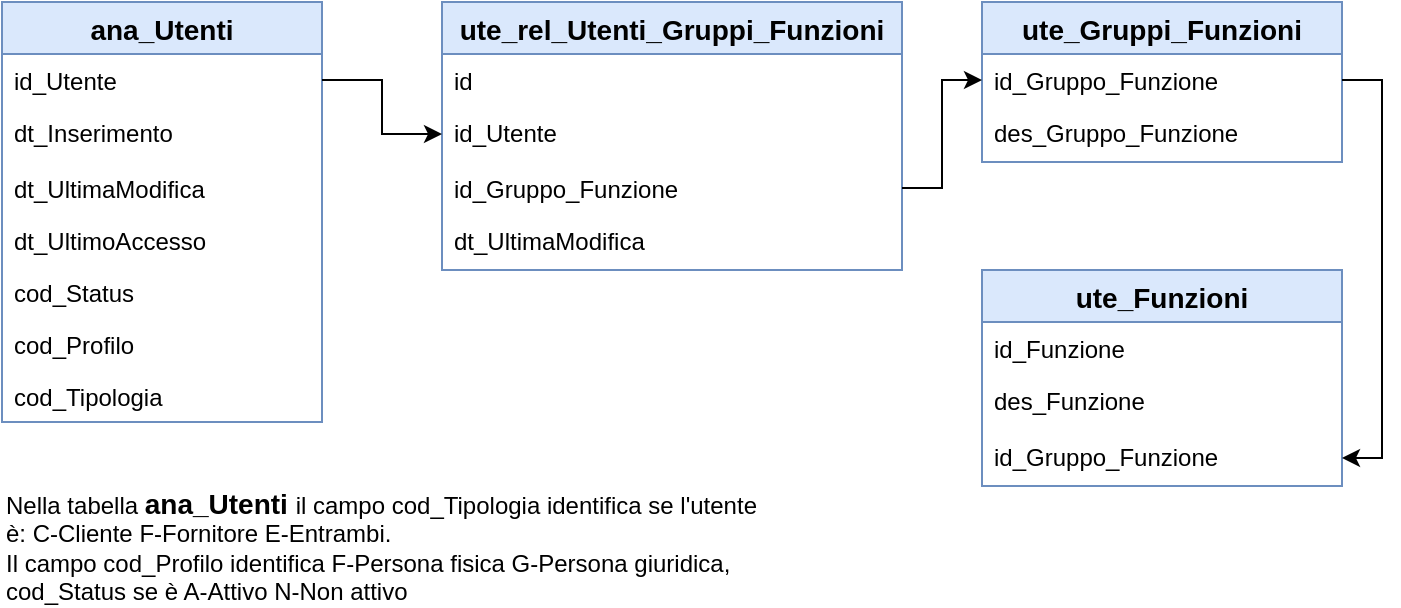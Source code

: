 <mxfile version="13.0.3" type="device" pages="9"><diagram id="3g80fGa9cFEq6e-d0fh_" name="Utenti"><mxGraphModel dx="1422" dy="822" grid="1" gridSize="10" guides="1" tooltips="1" connect="1" arrows="1" fold="1" page="1" pageScale="1" pageWidth="827" pageHeight="1169" math="0" shadow="0"><root><mxCell id="0"/><mxCell id="1" parent="0"/><mxCell id="8S8NBURbwJUB4geRSZG8-1" value="ana_Utenti" style="swimlane;fontStyle=1;childLayout=stackLayout;horizontal=1;startSize=26;horizontalStack=0;resizeParent=1;resizeParentMax=0;resizeLast=0;collapsible=1;marginBottom=0;align=center;fontSize=14;labelBackgroundColor=none;fillColor=#dae8fc;strokeColor=#6c8ebf;" parent="1" vertex="1"><mxGeometry x="30" y="30" width="160" height="210" as="geometry"/></mxCell><mxCell id="8S8NBURbwJUB4geRSZG8-2" value="id_Utente" style="text;strokeColor=none;fillColor=none;spacingLeft=4;spacingRight=4;overflow=hidden;rotatable=0;points=[[0,0.5],[1,0.5]];portConstraint=eastwest;fontSize=12;" parent="8S8NBURbwJUB4geRSZG8-1" vertex="1"><mxGeometry y="26" width="160" height="26" as="geometry"/></mxCell><mxCell id="8S8NBURbwJUB4geRSZG8-5" value="dt_Inserimento" style="text;strokeColor=none;fillColor=none;spacingLeft=4;spacingRight=4;overflow=hidden;rotatable=0;points=[[0,0.5],[1,0.5]];portConstraint=eastwest;fontSize=12;" parent="8S8NBURbwJUB4geRSZG8-1" vertex="1"><mxGeometry y="52" width="160" height="28" as="geometry"/></mxCell><mxCell id="8S8NBURbwJUB4geRSZG8-6" value="dt_UltimaModifica" style="text;strokeColor=none;fillColor=none;spacingLeft=4;spacingRight=4;overflow=hidden;rotatable=0;points=[[0,0.5],[1,0.5]];portConstraint=eastwest;fontSize=12;" parent="8S8NBURbwJUB4geRSZG8-1" vertex="1"><mxGeometry y="80" width="160" height="26" as="geometry"/></mxCell><mxCell id="8S8NBURbwJUB4geRSZG8-7" value="dt_UltimoAccesso" style="text;strokeColor=none;fillColor=none;spacingLeft=4;spacingRight=4;overflow=hidden;rotatable=0;points=[[0,0.5],[1,0.5]];portConstraint=eastwest;fontSize=12;" parent="8S8NBURbwJUB4geRSZG8-1" vertex="1"><mxGeometry y="106" width="160" height="26" as="geometry"/></mxCell><mxCell id="8S8NBURbwJUB4geRSZG8-8" value="cod_Status" style="text;strokeColor=none;fillColor=none;spacingLeft=4;spacingRight=4;overflow=hidden;rotatable=0;points=[[0,0.5],[1,0.5]];portConstraint=eastwest;fontSize=12;" parent="8S8NBURbwJUB4geRSZG8-1" vertex="1"><mxGeometry y="132" width="160" height="26" as="geometry"/></mxCell><mxCell id="sWgDSpJZxO3S5bL8EJsq-2" value="cod_Profilo" style="text;strokeColor=none;fillColor=none;spacingLeft=4;spacingRight=4;overflow=hidden;rotatable=0;points=[[0,0.5],[1,0.5]];portConstraint=eastwest;fontSize=12;" parent="8S8NBURbwJUB4geRSZG8-1" vertex="1"><mxGeometry y="158" width="160" height="26" as="geometry"/></mxCell><mxCell id="wj0i7huo0dOrbV4EPvVL-1" value="cod_Tipologia" style="text;strokeColor=none;fillColor=none;spacingLeft=4;spacingRight=4;overflow=hidden;rotatable=0;points=[[0,0.5],[1,0.5]];portConstraint=eastwest;fontSize=12;" parent="8S8NBURbwJUB4geRSZG8-1" vertex="1"><mxGeometry y="184" width="160" height="26" as="geometry"/></mxCell><mxCell id="8S8NBURbwJUB4geRSZG8-16" value="ute_rel_Utenti_Gruppi_Funzioni" style="swimlane;fontStyle=1;childLayout=stackLayout;horizontal=1;startSize=26;horizontalStack=0;resizeParent=1;resizeParentMax=0;resizeLast=0;collapsible=1;marginBottom=0;align=center;fontSize=14;labelBackgroundColor=none;fillColor=#dae8fc;strokeColor=#6c8ebf;" parent="1" vertex="1"><mxGeometry x="250" y="30" width="230" height="134" as="geometry"/></mxCell><mxCell id="8S8NBURbwJUB4geRSZG8-17" value="id" style="text;strokeColor=none;fillColor=none;spacingLeft=4;spacingRight=4;overflow=hidden;rotatable=0;points=[[0,0.5],[1,0.5]];portConstraint=eastwest;fontSize=12;" parent="8S8NBURbwJUB4geRSZG8-16" vertex="1"><mxGeometry y="26" width="230" height="26" as="geometry"/></mxCell><mxCell id="8S8NBURbwJUB4geRSZG8-18" value="id_Utente" style="text;strokeColor=none;fillColor=none;spacingLeft=4;spacingRight=4;overflow=hidden;rotatable=0;points=[[0,0.5],[1,0.5]];portConstraint=eastwest;fontSize=12;" parent="8S8NBURbwJUB4geRSZG8-16" vertex="1"><mxGeometry y="52" width="230" height="28" as="geometry"/></mxCell><mxCell id="8S8NBURbwJUB4geRSZG8-19" value="id_Gruppo_Funzione" style="text;strokeColor=none;fillColor=none;spacingLeft=4;spacingRight=4;overflow=hidden;rotatable=0;points=[[0,0.5],[1,0.5]];portConstraint=eastwest;fontSize=12;" parent="8S8NBURbwJUB4geRSZG8-16" vertex="1"><mxGeometry y="80" width="230" height="26" as="geometry"/></mxCell><mxCell id="8S8NBURbwJUB4geRSZG8-20" value="dt_UltimaModifica&#10;" style="text;strokeColor=none;fillColor=none;spacingLeft=4;spacingRight=4;overflow=hidden;rotatable=0;points=[[0,0.5],[1,0.5]];portConstraint=eastwest;fontSize=12;" parent="8S8NBURbwJUB4geRSZG8-16" vertex="1"><mxGeometry y="106" width="230" height="28" as="geometry"/></mxCell><mxCell id="8S8NBURbwJUB4geRSZG8-27" style="edgeStyle=orthogonalEdgeStyle;rounded=0;orthogonalLoop=1;jettySize=auto;html=1;" parent="1" source="8S8NBURbwJUB4geRSZG8-2" target="8S8NBURbwJUB4geRSZG8-18" edge="1"><mxGeometry relative="1" as="geometry"/></mxCell><mxCell id="8S8NBURbwJUB4geRSZG8-28" value="ute_Gruppi_Funzioni" style="swimlane;fontStyle=1;childLayout=stackLayout;horizontal=1;startSize=26;horizontalStack=0;resizeParent=1;resizeParentMax=0;resizeLast=0;collapsible=1;marginBottom=0;align=center;fontSize=14;labelBackgroundColor=none;fillColor=#dae8fc;strokeColor=#6c8ebf;" parent="1" vertex="1"><mxGeometry x="520" y="30" width="180" height="80" as="geometry"/></mxCell><mxCell id="8S8NBURbwJUB4geRSZG8-29" value="id_Gruppo_Funzione" style="text;strokeColor=none;fillColor=none;spacingLeft=4;spacingRight=4;overflow=hidden;rotatable=0;points=[[0,0.5],[1,0.5]];portConstraint=eastwest;fontSize=12;" parent="8S8NBURbwJUB4geRSZG8-28" vertex="1"><mxGeometry y="26" width="180" height="26" as="geometry"/></mxCell><mxCell id="8S8NBURbwJUB4geRSZG8-30" value="des_Gruppo_Funzione&#10;" style="text;strokeColor=none;fillColor=none;spacingLeft=4;spacingRight=4;overflow=hidden;rotatable=0;points=[[0,0.5],[1,0.5]];portConstraint=eastwest;fontSize=12;" parent="8S8NBURbwJUB4geRSZG8-28" vertex="1"><mxGeometry y="52" width="180" height="28" as="geometry"/></mxCell><mxCell id="8S8NBURbwJUB4geRSZG8-33" style="edgeStyle=orthogonalEdgeStyle;rounded=0;orthogonalLoop=1;jettySize=auto;html=1;entryX=0;entryY=0.5;entryDx=0;entryDy=0;" parent="1" source="8S8NBURbwJUB4geRSZG8-19" target="8S8NBURbwJUB4geRSZG8-29" edge="1"><mxGeometry relative="1" as="geometry"/></mxCell><mxCell id="8S8NBURbwJUB4geRSZG8-34" value="ute_Funzioni" style="swimlane;fontStyle=1;childLayout=stackLayout;horizontal=1;startSize=26;horizontalStack=0;resizeParent=1;resizeParentMax=0;resizeLast=0;collapsible=1;marginBottom=0;align=center;fontSize=14;labelBackgroundColor=none;fillColor=#dae8fc;strokeColor=#6c8ebf;" parent="1" vertex="1"><mxGeometry x="520" y="164" width="180" height="108" as="geometry"/></mxCell><mxCell id="8S8NBURbwJUB4geRSZG8-35" value="id_Funzione" style="text;strokeColor=none;fillColor=none;spacingLeft=4;spacingRight=4;overflow=hidden;rotatable=0;points=[[0,0.5],[1,0.5]];portConstraint=eastwest;fontSize=12;" parent="8S8NBURbwJUB4geRSZG8-34" vertex="1"><mxGeometry y="26" width="180" height="26" as="geometry"/></mxCell><mxCell id="8S8NBURbwJUB4geRSZG8-36" value="des_Funzione" style="text;strokeColor=none;fillColor=none;spacingLeft=4;spacingRight=4;overflow=hidden;rotatable=0;points=[[0,0.5],[1,0.5]];portConstraint=eastwest;fontSize=12;" parent="8S8NBURbwJUB4geRSZG8-34" vertex="1"><mxGeometry y="52" width="180" height="28" as="geometry"/></mxCell><mxCell id="8S8NBURbwJUB4geRSZG8-37" value="id_Gruppo_Funzione&#10;" style="text;strokeColor=none;fillColor=none;spacingLeft=4;spacingRight=4;overflow=hidden;rotatable=0;points=[[0,0.5],[1,0.5]];portConstraint=eastwest;fontSize=12;" parent="8S8NBURbwJUB4geRSZG8-34" vertex="1"><mxGeometry y="80" width="180" height="28" as="geometry"/></mxCell><mxCell id="HMcttwoDZsrH40PPkUdV-1" style="edgeStyle=orthogonalEdgeStyle;rounded=0;orthogonalLoop=1;jettySize=auto;html=1;entryX=1;entryY=0.5;entryDx=0;entryDy=0;" parent="1" source="8S8NBURbwJUB4geRSZG8-29" target="8S8NBURbwJUB4geRSZG8-37" edge="1"><mxGeometry relative="1" as="geometry"><Array as="points"><mxPoint x="720" y="69"/><mxPoint x="720" y="258"/></Array></mxGeometry></mxCell><mxCell id="s5OK-zXZCB4sTia77UKa-1" value="Nella tabella&amp;nbsp;&lt;span style=&quot;font-size: 14px ; font-weight: 700 ; text-align: center&quot;&gt;ana_Utenti&lt;/span&gt;&lt;span style=&quot;font-size: 14px ; font-weight: 700 ; text-align: center&quot;&gt;&amp;nbsp;&lt;/span&gt;il campo cod_Tipologia identifica se l'utente &lt;br&gt;è: C-Cliente F-Fornitore E-Entrambi.&lt;br&gt;Il campo cod_Profilo identifica F-Persona fisica G-Persona giuridica, &lt;br&gt;cod_Status se è A-Attivo N-Non attivo&lt;br&gt;" style="text;html=1;align=left;verticalAlign=middle;resizable=0;points=[];autosize=1;" parent="1" vertex="1"><mxGeometry x="30" y="272" width="390" height="60" as="geometry"/></mxCell></root></mxGraphModel></diagram><diagram id="-sV27haAN8ZV6Z1kUWqT" name="Clienti"><mxGraphModel dx="1422" dy="822" grid="1" gridSize="10" guides="1" tooltips="1" connect="1" arrows="1" fold="1" page="1" pageScale="1" pageWidth="1169" pageHeight="827" math="0" shadow="0"><root><mxCell id="6jDBdSQopJU5buqYWcl3-0"/><mxCell id="6jDBdSQopJU5buqYWcl3-1" parent="6jDBdSQopJU5buqYWcl3-0"/><mxCell id="qr_mf14s2INtBojujIik-0" value="ana_Clienti" style="swimlane;fontStyle=1;childLayout=stackLayout;horizontal=1;startSize=26;horizontalStack=0;resizeParent=1;resizeParentMax=0;resizeLast=0;collapsible=1;marginBottom=0;align=center;fontSize=14;labelBackgroundColor=none;fillColor=#dae8fc;strokeColor=#6c8ebf;" parent="6jDBdSQopJU5buqYWcl3-1" vertex="1"><mxGeometry x="40" y="30" width="160" height="696" as="geometry"/></mxCell><mxCell id="qr_mf14s2INtBojujIik-1" value="id_Cliente" style="text;strokeColor=none;fillColor=none;spacingLeft=4;spacingRight=4;overflow=hidden;rotatable=0;points=[[0,0.5],[1,0.5]];portConstraint=eastwest;fontSize=12;" parent="qr_mf14s2INtBojujIik-0" vertex="1"><mxGeometry y="26" width="160" height="26" as="geometry"/></mxCell><mxCell id="qr_mf14s2INtBojujIik-2" value="id_Utente" style="text;strokeColor=none;fillColor=none;spacingLeft=4;spacingRight=4;overflow=hidden;rotatable=0;points=[[0,0.5],[1,0.5]];portConstraint=eastwest;fontSize=12;" parent="qr_mf14s2INtBojujIik-0" vertex="1"><mxGeometry y="52" width="160" height="28" as="geometry"/></mxCell><mxCell id="eUJl63Un4KDQ1WxXUhMu-12" value="id_Organizzazione" style="text;strokeColor=none;fillColor=none;spacingLeft=4;spacingRight=4;overflow=hidden;rotatable=0;points=[[0,0.5],[1,0.5]];portConstraint=eastwest;fontSize=12;" parent="qr_mf14s2INtBojujIik-0" vertex="1"><mxGeometry y="80" width="160" height="28" as="geometry"/></mxCell><mxCell id="qr_mf14s2INtBojujIik-7" value="dt_Inserimento" style="text;strokeColor=none;fillColor=none;spacingLeft=4;spacingRight=4;overflow=hidden;rotatable=0;points=[[0,0.5],[1,0.5]];portConstraint=eastwest;fontSize=12;" parent="qr_mf14s2INtBojujIik-0" vertex="1"><mxGeometry y="108" width="160" height="28" as="geometry"/></mxCell><mxCell id="qr_mf14s2INtBojujIik-8" value="dt_Cessazione" style="text;strokeColor=none;fillColor=none;spacingLeft=4;spacingRight=4;overflow=hidden;rotatable=0;points=[[0,0.5],[1,0.5]];portConstraint=eastwest;fontSize=12;" parent="qr_mf14s2INtBojujIik-0" vertex="1"><mxGeometry y="136" width="160" height="28" as="geometry"/></mxCell><mxCell id="kZQeIdWndyNpuOOi-BR2-1" value="des_Nome" style="text;strokeColor=none;fillColor=none;spacingLeft=4;spacingRight=4;overflow=hidden;rotatable=0;points=[[0,0.5],[1,0.5]];portConstraint=eastwest;fontSize=12;" parent="qr_mf14s2INtBojujIik-0" vertex="1"><mxGeometry y="164" width="160" height="28" as="geometry"/></mxCell><mxCell id="kZQeIdWndyNpuOOi-BR2-2" value="des_Cognome" style="text;strokeColor=none;fillColor=none;spacingLeft=4;spacingRight=4;overflow=hidden;rotatable=0;points=[[0,0.5],[1,0.5]];portConstraint=eastwest;fontSize=12;" parent="qr_mf14s2INtBojujIik-0" vertex="1"><mxGeometry y="192" width="160" height="28" as="geometry"/></mxCell><mxCell id="qr_mf14s2INtBojujIik-9" value="des_RagioneSociale&#10;" style="text;strokeColor=none;fillColor=none;spacingLeft=4;spacingRight=4;overflow=hidden;rotatable=0;points=[[0,0.5],[1,0.5]];portConstraint=eastwest;fontSize=12;" parent="qr_mf14s2INtBojujIik-0" vertex="1"><mxGeometry y="220" width="160" height="28" as="geometry"/></mxCell><mxCell id="qr_mf14s2INtBojujIik-18" value="cod_Fiscale" style="text;strokeColor=none;fillColor=none;spacingLeft=4;spacingRight=4;overflow=hidden;rotatable=0;points=[[0,0.5],[1,0.5]];portConstraint=eastwest;fontSize=12;" parent="qr_mf14s2INtBojujIik-0" vertex="1"><mxGeometry y="248" width="160" height="28" as="geometry"/></mxCell><mxCell id="kZQeIdWndyNpuOOi-BR2-0" value="cod_Sesso" style="text;strokeColor=none;fillColor=none;spacingLeft=4;spacingRight=4;overflow=hidden;rotatable=0;points=[[0,0.5],[1,0.5]];portConstraint=eastwest;fontSize=12;" parent="qr_mf14s2INtBojujIik-0" vertex="1"><mxGeometry y="276" width="160" height="28" as="geometry"/></mxCell><mxCell id="PIBE3F4hy-N6EvqAFk-U-0" value="id_Professione" style="text;strokeColor=none;fillColor=none;spacingLeft=4;spacingRight=4;overflow=hidden;rotatable=0;points=[[0,0.5],[1,0.5]];portConstraint=eastwest;fontSize=12;" parent="qr_mf14s2INtBojujIik-0" vertex="1"><mxGeometry y="304" width="160" height="28" as="geometry"/></mxCell><mxCell id="0txuvlCBgskZMzoALH9M-0" value="id_Mansione" style="text;strokeColor=none;fillColor=none;spacingLeft=4;spacingRight=4;overflow=hidden;rotatable=0;points=[[0,0.5],[1,0.5]];portConstraint=eastwest;fontSize=12;" parent="qr_mf14s2INtBojujIik-0" vertex="1"><mxGeometry y="332" width="160" height="28" as="geometry"/></mxCell><mxCell id="XVXK9uGOq7K0-2_Gdg4n-1" value="cod_PIVA" style="text;strokeColor=none;fillColor=none;spacingLeft=4;spacingRight=4;overflow=hidden;rotatable=0;points=[[0,0.5],[1,0.5]];portConstraint=eastwest;fontSize=12;" parent="qr_mf14s2INtBojujIik-0" vertex="1"><mxGeometry y="360" width="160" height="28" as="geometry"/></mxCell><mxCell id="qr_mf14s2INtBojujIik-10" value="des_Indirizzo&#10;" style="text;strokeColor=none;fillColor=none;spacingLeft=4;spacingRight=4;overflow=hidden;rotatable=0;points=[[0,0.5],[1,0.5]];portConstraint=eastwest;fontSize=12;" parent="qr_mf14s2INtBojujIik-0" vertex="1"><mxGeometry y="388" width="160" height="28" as="geometry"/></mxCell><mxCell id="Iiz5N1QctSfeKEuk2BSJ-0" value="des_Indirizzo_Legale&#10;" style="text;strokeColor=none;fillColor=none;spacingLeft=4;spacingRight=4;overflow=hidden;rotatable=0;points=[[0,0.5],[1,0.5]];portConstraint=eastwest;fontSize=12;" parent="qr_mf14s2INtBojujIik-0" vertex="1"><mxGeometry y="416" width="160" height="28" as="geometry"/></mxCell><mxCell id="qr_mf14s2INtBojujIik-11" value="cod_CAP&#10;" style="text;strokeColor=none;fillColor=none;spacingLeft=4;spacingRight=4;overflow=hidden;rotatable=0;points=[[0,0.5],[1,0.5]];portConstraint=eastwest;fontSize=12;" parent="qr_mf14s2INtBojujIik-0" vertex="1"><mxGeometry y="444" width="160" height="28" as="geometry"/></mxCell><mxCell id="qr_mf14s2INtBojujIik-12" value="des_Localita" style="text;strokeColor=none;fillColor=none;spacingLeft=4;spacingRight=4;overflow=hidden;rotatable=0;points=[[0,0.5],[1,0.5]];portConstraint=eastwest;fontSize=12;" parent="qr_mf14s2INtBojujIik-0" vertex="1"><mxGeometry y="472" width="160" height="28" as="geometry"/></mxCell><mxCell id="qr_mf14s2INtBojujIik-13" value="cod_Provincia&#10;" style="text;strokeColor=none;fillColor=none;spacingLeft=4;spacingRight=4;overflow=hidden;rotatable=0;points=[[0,0.5],[1,0.5]];portConstraint=eastwest;fontSize=12;" parent="qr_mf14s2INtBojujIik-0" vertex="1"><mxGeometry y="500" width="160" height="28" as="geometry"/></mxCell><mxCell id="qr_mf14s2INtBojujIik-14" value="cod_Nazione&#10;" style="text;strokeColor=none;fillColor=none;spacingLeft=4;spacingRight=4;overflow=hidden;rotatable=0;points=[[0,0.5],[1,0.5]];portConstraint=eastwest;fontSize=12;" parent="qr_mf14s2INtBojujIik-0" vertex="1"><mxGeometry y="528" width="160" height="28" as="geometry"/></mxCell><mxCell id="qr_mf14s2INtBojujIik-15" value="des_Mail&#10;&#10;" style="text;strokeColor=none;fillColor=none;spacingLeft=4;spacingRight=4;overflow=hidden;rotatable=0;points=[[0,0.5],[1,0.5]];portConstraint=eastwest;fontSize=12;" parent="qr_mf14s2INtBojujIik-0" vertex="1"><mxGeometry y="556" width="160" height="28" as="geometry"/></mxCell><mxCell id="SONsl0r4SARaielnwL9A-0" value="des_Mail_PEC&#10;&#10;" style="text;strokeColor=none;fillColor=none;spacingLeft=4;spacingRight=4;overflow=hidden;rotatable=0;points=[[0,0.5],[1,0.5]];portConstraint=eastwest;fontSize=12;" parent="qr_mf14s2INtBojujIik-0" vertex="1"><mxGeometry y="584" width="160" height="28" as="geometry"/></mxCell><mxCell id="qr_mf14s2INtBojujIik-16" value="des_PaginaWeb" style="text;strokeColor=none;fillColor=none;spacingLeft=4;spacingRight=4;overflow=hidden;rotatable=0;points=[[0,0.5],[1,0.5]];portConstraint=eastwest;fontSize=12;" parent="qr_mf14s2INtBojujIik-0" vertex="1"><mxGeometry y="612" width="160" height="28" as="geometry"/></mxCell><mxCell id="qr_mf14s2INtBojujIik-17" value="des_Note" style="text;strokeColor=none;fillColor=none;spacingLeft=4;spacingRight=4;overflow=hidden;rotatable=0;points=[[0,0.5],[1,0.5]];portConstraint=eastwest;fontSize=12;" parent="qr_mf14s2INtBojujIik-0" vertex="1"><mxGeometry y="640" width="160" height="28" as="geometry"/></mxCell><mxCell id="XVXK9uGOq7K0-2_Gdg4n-0" value="dt_UltimaModifica" style="text;strokeColor=none;fillColor=none;spacingLeft=4;spacingRight=4;overflow=hidden;rotatable=0;points=[[0,0.5],[1,0.5]];portConstraint=eastwest;fontSize=12;" parent="qr_mf14s2INtBojujIik-0" vertex="1"><mxGeometry y="668" width="160" height="28" as="geometry"/></mxCell><mxCell id="HKPXlqqjLttPK7cH_pCA-15" style="edgeStyle=orthogonalEdgeStyle;rounded=0;orthogonalLoop=1;jettySize=auto;html=1;" parent="6jDBdSQopJU5buqYWcl3-1" source="qr_mf14s2INtBojujIik-1" target="HKPXlqqjLttPK7cH_pCA-2" edge="1"><mxGeometry relative="1" as="geometry"/></mxCell><mxCell id="yjI_otY4wSv3YjBypREY-1" style="edgeStyle=orthogonalEdgeStyle;rounded=0;orthogonalLoop=1;jettySize=auto;html=1;entryX=0;entryY=0.5;entryDx=0;entryDy=0;" parent="6jDBdSQopJU5buqYWcl3-1" source="qr_mf14s2INtBojujIik-1" target="aPGd4DsJoZxi_ET7OYQc-4" edge="1"><mxGeometry relative="1" as="geometry"><Array as="points"><mxPoint x="230" y="69"/><mxPoint x="230" y="410"/><mxPoint x="640" y="410"/><mxPoint x="640" y="123"/></Array></mxGeometry></mxCell><mxCell id="aPGd4DsJoZxi_ET7OYQc-0" value="cli_Fatture" style="swimlane;fontStyle=1;childLayout=stackLayout;horizontal=1;startSize=26;horizontalStack=0;resizeParent=1;resizeParentMax=0;resizeLast=0;collapsible=1;marginBottom=0;align=center;fontSize=14;labelBackgroundColor=none;fillColor=#dae8fc;strokeColor=#6c8ebf;" parent="6jDBdSQopJU5buqYWcl3-1" vertex="1"><mxGeometry x="660" y="30" width="160" height="318" as="geometry"/></mxCell><mxCell id="aPGd4DsJoZxi_ET7OYQc-1" value="id_Fattura" style="text;strokeColor=none;fillColor=none;spacingLeft=4;spacingRight=4;overflow=hidden;rotatable=0;points=[[0,0.5],[1,0.5]];portConstraint=eastwest;fontSize=12;" parent="aPGd4DsJoZxi_ET7OYQc-0" vertex="1"><mxGeometry y="26" width="160" height="26" as="geometry"/></mxCell><mxCell id="aPGd4DsJoZxi_ET7OYQc-2" value="dt_Fattura" style="text;strokeColor=none;fillColor=none;spacingLeft=4;spacingRight=4;overflow=hidden;rotatable=0;points=[[0,0.5],[1,0.5]];portConstraint=eastwest;fontSize=12;" parent="aPGd4DsJoZxi_ET7OYQc-0" vertex="1"><mxGeometry y="52" width="160" height="28" as="geometry"/></mxCell><mxCell id="aPGd4DsJoZxi_ET7OYQc-4" value="id_Cliente" style="text;strokeColor=none;fillColor=none;spacingLeft=4;spacingRight=4;overflow=hidden;rotatable=0;points=[[0,0.5],[1,0.5]];portConstraint=eastwest;fontSize=12;" parent="aPGd4DsJoZxi_ET7OYQc-0" vertex="1"><mxGeometry y="80" width="160" height="26" as="geometry"/></mxCell><mxCell id="aPGd4DsJoZxi_ET7OYQc-3" value="id_Evento" style="text;strokeColor=none;fillColor=none;spacingLeft=4;spacingRight=4;overflow=hidden;rotatable=0;points=[[0,0.5],[1,0.5]];portConstraint=eastwest;fontSize=12;" parent="aPGd4DsJoZxi_ET7OYQc-0" vertex="1"><mxGeometry y="106" width="160" height="26" as="geometry"/></mxCell><mxCell id="aPGd4DsJoZxi_ET7OYQc-5" value="cod_Documento (note c.)" style="text;strokeColor=none;fillColor=none;spacingLeft=4;spacingRight=4;overflow=hidden;rotatable=0;points=[[0,0.5],[1,0.5]];portConstraint=eastwest;fontSize=12;" parent="aPGd4DsJoZxi_ET7OYQc-0" vertex="1"><mxGeometry y="132" width="160" height="28" as="geometry"/></mxCell><mxCell id="aPGd4DsJoZxi_ET7OYQc-6" value="id_OrdineEvento" style="text;strokeColor=none;fillColor=none;spacingLeft=4;spacingRight=4;overflow=hidden;rotatable=0;points=[[0,0.5],[1,0.5]];portConstraint=eastwest;fontSize=12;" parent="aPGd4DsJoZxi_ET7OYQc-0" vertex="1"><mxGeometry y="160" width="160" height="28" as="geometry"/></mxCell><mxCell id="yjI_otY4wSv3YjBypREY-0" value="dt_Scadenza" style="text;strokeColor=none;fillColor=none;spacingLeft=4;spacingRight=4;overflow=hidden;rotatable=0;points=[[0,0.5],[1,0.5]];portConstraint=eastwest;fontSize=12;" parent="aPGd4DsJoZxi_ET7OYQc-0" vertex="1"><mxGeometry y="188" width="160" height="26" as="geometry"/></mxCell><mxCell id="Sum9W5wjrfunRmOea4fT-0" value="val_Gg_fattura" style="text;strokeColor=none;fillColor=none;spacingLeft=4;spacingRight=4;overflow=hidden;rotatable=0;points=[[0,0.5],[1,0.5]];portConstraint=eastwest;fontSize=12;" parent="aPGd4DsJoZxi_ET7OYQc-0" vertex="1"><mxGeometry y="214" width="160" height="26" as="geometry"/></mxCell><mxCell id="Sum9W5wjrfunRmOea4fT-1" value="val_Tot_Fattura" style="text;strokeColor=none;fillColor=none;spacingLeft=4;spacingRight=4;overflow=hidden;rotatable=0;points=[[0,0.5],[1,0.5]];portConstraint=eastwest;fontSize=12;" parent="aPGd4DsJoZxi_ET7OYQc-0" vertex="1"><mxGeometry y="240" width="160" height="26" as="geometry"/></mxCell><mxCell id="Sum9W5wjrfunRmOea4fT-2" value="des_PercorsoPDF" style="text;strokeColor=none;fillColor=none;spacingLeft=4;spacingRight=4;overflow=hidden;rotatable=0;points=[[0,0.5],[1,0.5]];portConstraint=eastwest;fontSize=12;" parent="aPGd4DsJoZxi_ET7OYQc-0" vertex="1"><mxGeometry y="266" width="160" height="26" as="geometry"/></mxCell><mxCell id="Iot7Jb95vssSzwJVqqhj-0" value="des_Note" style="text;strokeColor=none;fillColor=none;spacingLeft=4;spacingRight=4;overflow=hidden;rotatable=0;points=[[0,0.5],[1,0.5]];portConstraint=eastwest;fontSize=12;" parent="aPGd4DsJoZxi_ET7OYQc-0" vertex="1"><mxGeometry y="292" width="160" height="26" as="geometry"/></mxCell><mxCell id="HKPXlqqjLttPK7cH_pCA-0" value="cli_ClientiPagamenti" style="swimlane;fontStyle=1;childLayout=stackLayout;horizontal=1;startSize=26;horizontalStack=0;resizeParent=1;resizeParentMax=0;resizeLast=0;collapsible=1;marginBottom=0;align=center;fontSize=14;labelBackgroundColor=none;fillColor=#dae8fc;strokeColor=#6c8ebf;" parent="6jDBdSQopJU5buqYWcl3-1" vertex="1"><mxGeometry x="440" y="30" width="160" height="360" as="geometry"/></mxCell><mxCell id="HKPXlqqjLttPK7cH_pCA-1" value="id" style="text;strokeColor=none;fillColor=none;spacingLeft=4;spacingRight=4;overflow=hidden;rotatable=0;points=[[0,0.5],[1,0.5]];portConstraint=eastwest;fontSize=12;" parent="HKPXlqqjLttPK7cH_pCA-0" vertex="1"><mxGeometry y="26" width="160" height="26" as="geometry"/></mxCell><mxCell id="HKPXlqqjLttPK7cH_pCA-2" value="id_Cliente" style="text;strokeColor=none;fillColor=none;spacingLeft=4;spacingRight=4;overflow=hidden;rotatable=0;points=[[0,0.5],[1,0.5]];portConstraint=eastwest;fontSize=12;" parent="HKPXlqqjLttPK7cH_pCA-0" vertex="1"><mxGeometry y="52" width="160" height="28" as="geometry"/></mxCell><mxCell id="HKPXlqqjLttPK7cH_pCA-3" value="cod_TipoPagamento" style="text;strokeColor=none;fillColor=none;spacingLeft=4;spacingRight=4;overflow=hidden;rotatable=0;points=[[0,0.5],[1,0.5]];portConstraint=eastwest;fontSize=12;" parent="HKPXlqqjLttPK7cH_pCA-0" vertex="1"><mxGeometry y="80" width="160" height="28" as="geometry"/></mxCell><mxCell id="HKPXlqqjLttPK7cH_pCA-4" value="cod_Banca" style="text;strokeColor=none;fillColor=none;spacingLeft=4;spacingRight=4;overflow=hidden;rotatable=0;points=[[0,0.5],[1,0.5]];portConstraint=eastwest;fontSize=12;" parent="HKPXlqqjLttPK7cH_pCA-0" vertex="1"><mxGeometry y="108" width="160" height="28" as="geometry"/></mxCell><mxCell id="HKPXlqqjLttPK7cH_pCA-5" value="cod_Agenzia" style="text;strokeColor=none;fillColor=none;spacingLeft=4;spacingRight=4;overflow=hidden;rotatable=0;points=[[0,0.5],[1,0.5]];portConstraint=eastwest;fontSize=12;" parent="HKPXlqqjLttPK7cH_pCA-0" vertex="1"><mxGeometry y="136" width="160" height="28" as="geometry"/></mxCell><mxCell id="HKPXlqqjLttPK7cH_pCA-6" value="cod_CC" style="text;strokeColor=none;fillColor=none;spacingLeft=4;spacingRight=4;overflow=hidden;rotatable=0;points=[[0,0.5],[1,0.5]];portConstraint=eastwest;fontSize=12;" parent="HKPXlqqjLttPK7cH_pCA-0" vertex="1"><mxGeometry y="164" width="160" height="28" as="geometry"/></mxCell><mxCell id="HKPXlqqjLttPK7cH_pCA-7" value="cod_ABI" style="text;strokeColor=none;fillColor=none;spacingLeft=4;spacingRight=4;overflow=hidden;rotatable=0;points=[[0,0.5],[1,0.5]];portConstraint=eastwest;fontSize=12;" parent="HKPXlqqjLttPK7cH_pCA-0" vertex="1"><mxGeometry y="192" width="160" height="28" as="geometry"/></mxCell><mxCell id="HKPXlqqjLttPK7cH_pCA-8" value="cod_CAB" style="text;strokeColor=none;fillColor=none;spacingLeft=4;spacingRight=4;overflow=hidden;rotatable=0;points=[[0,0.5],[1,0.5]];portConstraint=eastwest;fontSize=12;" parent="HKPXlqqjLttPK7cH_pCA-0" vertex="1"><mxGeometry y="220" width="160" height="28" as="geometry"/></mxCell><mxCell id="HKPXlqqjLttPK7cH_pCA-9" value="cod_CIN" style="text;strokeColor=none;fillColor=none;spacingLeft=4;spacingRight=4;overflow=hidden;rotatable=0;points=[[0,0.5],[1,0.5]];portConstraint=eastwest;fontSize=12;" parent="HKPXlqqjLttPK7cH_pCA-0" vertex="1"><mxGeometry y="248" width="160" height="28" as="geometry"/></mxCell><mxCell id="HKPXlqqjLttPK7cH_pCA-10" value="cod_IBAN" style="text;strokeColor=none;fillColor=none;spacingLeft=4;spacingRight=4;overflow=hidden;rotatable=0;points=[[0,0.5],[1,0.5]];portConstraint=eastwest;fontSize=12;" parent="HKPXlqqjLttPK7cH_pCA-0" vertex="1"><mxGeometry y="276" width="160" height="28" as="geometry"/></mxCell><mxCell id="HKPXlqqjLttPK7cH_pCA-11" value="cod_BIC" style="text;strokeColor=none;fillColor=none;spacingLeft=4;spacingRight=4;overflow=hidden;rotatable=0;points=[[0,0.5],[1,0.5]];portConstraint=eastwest;fontSize=12;" parent="HKPXlqqjLttPK7cH_pCA-0" vertex="1"><mxGeometry y="304" width="160" height="28" as="geometry"/></mxCell><mxCell id="HKPXlqqjLttPK7cH_pCA-14" value="dt_UltimaModifica" style="text;strokeColor=none;fillColor=none;spacingLeft=4;spacingRight=4;overflow=hidden;rotatable=0;points=[[0,0.5],[1,0.5]];portConstraint=eastwest;fontSize=12;" parent="HKPXlqqjLttPK7cH_pCA-0" vertex="1"><mxGeometry y="332" width="160" height="28" as="geometry"/></mxCell><mxCell id="XzkD57P9cAU2zkwB_gNQ-10" value="cli_Ordini" style="swimlane;fontStyle=1;childLayout=stackLayout;horizontal=1;startSize=26;horizontalStack=0;resizeParent=1;resizeParentMax=0;resizeLast=0;collapsible=1;marginBottom=0;align=center;fontSize=14;labelBackgroundColor=none;fillColor=#dae8fc;strokeColor=#6c8ebf;" parent="6jDBdSQopJU5buqYWcl3-1" vertex="1"><mxGeometry x="254" y="438" width="160" height="498" as="geometry"/></mxCell><mxCell id="XzkD57P9cAU2zkwB_gNQ-11" value="id_Ordine" style="text;strokeColor=none;fillColor=none;spacingLeft=4;spacingRight=4;overflow=hidden;rotatable=0;points=[[0,0.5],[1,0.5]];portConstraint=eastwest;fontSize=12;" parent="XzkD57P9cAU2zkwB_gNQ-10" vertex="1"><mxGeometry y="26" width="160" height="26" as="geometry"/></mxCell><mxCell id="XzkD57P9cAU2zkwB_gNQ-13" value="id_Cliente" style="text;strokeColor=none;fillColor=none;spacingLeft=4;spacingRight=4;overflow=hidden;rotatable=0;points=[[0,0.5],[1,0.5]];portConstraint=eastwest;fontSize=12;" parent="XzkD57P9cAU2zkwB_gNQ-10" vertex="1"><mxGeometry y="52" width="160" height="26" as="geometry"/></mxCell><mxCell id="eMMC6zbz0bPxIfklGCQE-0" value="id_Fornitore" style="text;strokeColor=none;fillColor=none;spacingLeft=4;spacingRight=4;overflow=hidden;rotatable=0;points=[[0,0.5],[1,0.5]];portConstraint=eastwest;fontSize=12;" parent="XzkD57P9cAU2zkwB_gNQ-10" vertex="1"><mxGeometry y="78" width="160" height="28" as="geometry"/></mxCell><mxCell id="XzkD57P9cAU2zkwB_gNQ-14" value="dt_Ordine" style="text;strokeColor=none;fillColor=none;spacingLeft=4;spacingRight=4;overflow=hidden;rotatable=0;points=[[0,0.5],[1,0.5]];portConstraint=eastwest;fontSize=12;" parent="XzkD57P9cAU2zkwB_gNQ-10" vertex="1"><mxGeometry y="106" width="160" height="28" as="geometry"/></mxCell><mxCell id="XzkD57P9cAU2zkwB_gNQ-15" value="des_Ordine" style="text;strokeColor=none;fillColor=none;spacingLeft=4;spacingRight=4;overflow=hidden;rotatable=0;points=[[0,0.5],[1,0.5]];portConstraint=eastwest;fontSize=12;" parent="XzkD57P9cAU2zkwB_gNQ-10" vertex="1"><mxGeometry y="134" width="160" height="28" as="geometry"/></mxCell><mxCell id="yk_ctq1dsmkVlkgQ2UQb-0" value="id_Offerta" style="text;strokeColor=none;fillColor=none;spacingLeft=4;spacingRight=4;overflow=hidden;rotatable=0;points=[[0,0.5],[1,0.5]];portConstraint=eastwest;fontSize=12;" parent="XzkD57P9cAU2zkwB_gNQ-10" vertex="1"><mxGeometry y="162" width="160" height="28" as="geometry"/></mxCell><mxCell id="yk_ctq1dsmkVlkgQ2UQb-1" value="id_Vetrina_Dett" style="text;strokeColor=none;fillColor=none;spacingLeft=4;spacingRight=4;overflow=hidden;rotatable=0;points=[[0,0.5],[1,0.5]];portConstraint=eastwest;fontSize=12;" parent="XzkD57P9cAU2zkwB_gNQ-10" vertex="1"><mxGeometry y="190" width="160" height="28" as="geometry"/></mxCell><mxCell id="jy7DqwvqpsD47dqIGY7N-0" value="Id_Evento_Servizio" style="text;strokeColor=none;fillColor=none;spacingLeft=4;spacingRight=4;overflow=hidden;rotatable=0;points=[[0,0.5],[1,0.5]];portConstraint=eastwest;fontSize=12;" vertex="1" parent="XzkD57P9cAU2zkwB_gNQ-10"><mxGeometry y="218" width="160" height="28" as="geometry"/></mxCell><mxCell id="yk_ctq1dsmkVlkgQ2UQb-2" value="id_ModPagAccettato" style="text;strokeColor=none;fillColor=none;spacingLeft=4;spacingRight=4;overflow=hidden;rotatable=0;points=[[0,0.5],[1,0.5]];portConstraint=eastwest;fontSize=12;" parent="XzkD57P9cAU2zkwB_gNQ-10" vertex="1"><mxGeometry y="246" width="160" height="28" as="geometry"/></mxCell><mxCell id="6AjMQTvVH_2sVCB365wP-0" value="cod_TipoPagamento" style="text;strokeColor=none;fillColor=none;spacingLeft=4;spacingRight=4;overflow=hidden;rotatable=0;points=[[0,0.5],[1,0.5]];portConstraint=eastwest;fontSize=12;" parent="XzkD57P9cAU2zkwB_gNQ-10" vertex="1"><mxGeometry y="274" width="160" height="28" as="geometry"/></mxCell><mxCell id="L9GSlkHWyil6Yec4cS8W-0" value="val_Prezzo" style="text;strokeColor=none;fillColor=none;spacingLeft=4;spacingRight=4;overflow=hidden;rotatable=0;points=[[0,0.5],[1,0.5]];portConstraint=eastwest;fontSize=12;" parent="XzkD57P9cAU2zkwB_gNQ-10" vertex="1"><mxGeometry y="302" width="160" height="28" as="geometry"/></mxCell><mxCell id="L9GSlkHWyil6Yec4cS8W-4" value="val_Sconto_Perc" style="text;strokeColor=none;fillColor=none;spacingLeft=4;spacingRight=4;overflow=hidden;rotatable=0;points=[[0,0.5],[1,0.5]];portConstraint=eastwest;fontSize=12;" parent="XzkD57P9cAU2zkwB_gNQ-10" vertex="1"><mxGeometry y="330" width="160" height="28" as="geometry"/></mxCell><mxCell id="L9GSlkHWyil6Yec4cS8W-1" value="cod_Valuta" style="text;strokeColor=none;fillColor=none;spacingLeft=4;spacingRight=4;overflow=hidden;rotatable=0;points=[[0,0.5],[1,0.5]];portConstraint=eastwest;fontSize=12;" parent="XzkD57P9cAU2zkwB_gNQ-10" vertex="1"><mxGeometry y="358" width="160" height="28" as="geometry"/></mxCell><mxCell id="L9GSlkHWyil6Yec4cS8W-3" value="cod_Aliquota_Iva" style="text;strokeColor=none;fillColor=none;spacingLeft=4;spacingRight=4;overflow=hidden;rotatable=0;points=[[0,0.5],[1,0.5]];portConstraint=eastwest;fontSize=12;" parent="XzkD57P9cAU2zkwB_gNQ-10" vertex="1"><mxGeometry y="386" width="160" height="28" as="geometry"/></mxCell><mxCell id="cAwX36c-M030AqocMGUh-2" value="cod_Status" style="text;strokeColor=none;fillColor=none;spacingLeft=4;spacingRight=4;overflow=hidden;rotatable=0;points=[[0,0.5],[1,0.5]];portConstraint=eastwest;fontSize=12;" parent="XzkD57P9cAU2zkwB_gNQ-10" vertex="1"><mxGeometry y="414" width="160" height="28" as="geometry"/></mxCell><mxCell id="XzkD57P9cAU2zkwB_gNQ-17" value="des_PercorsoPDF" style="text;strokeColor=none;fillColor=none;spacingLeft=4;spacingRight=4;overflow=hidden;rotatable=0;points=[[0,0.5],[1,0.5]];portConstraint=eastwest;fontSize=12;" parent="XzkD57P9cAU2zkwB_gNQ-10" vertex="1"><mxGeometry y="442" width="160" height="28" as="geometry"/></mxCell><mxCell id="XzkD57P9cAU2zkwB_gNQ-18" value="des_Note" style="text;strokeColor=none;fillColor=none;spacingLeft=4;spacingRight=4;overflow=hidden;rotatable=0;points=[[0,0.5],[1,0.5]];portConstraint=eastwest;fontSize=12;" parent="XzkD57P9cAU2zkwB_gNQ-10" vertex="1"><mxGeometry y="470" width="160" height="28" as="geometry"/></mxCell><mxCell id="oGmyjrowYvLpWMci7I_o-0" value="cli_rel_Clienti_Associati" style="swimlane;fontStyle=1;childLayout=stackLayout;horizontal=1;startSize=26;horizontalStack=0;resizeParent=1;resizeParentMax=0;resizeLast=0;collapsible=1;marginBottom=0;align=center;fontSize=14;labelBackgroundColor=none;fillColor=#dae8fc;strokeColor=#6c8ebf;" parent="6jDBdSQopJU5buqYWcl3-1" vertex="1"><mxGeometry x="240" y="130" width="180" height="106" as="geometry"/></mxCell><mxCell id="oGmyjrowYvLpWMci7I_o-1" value="id" style="text;strokeColor=none;fillColor=none;spacingLeft=4;spacingRight=4;overflow=hidden;rotatable=0;points=[[0,0.5],[1,0.5]];portConstraint=eastwest;fontSize=12;" parent="oGmyjrowYvLpWMci7I_o-0" vertex="1"><mxGeometry y="26" width="180" height="26" as="geometry"/></mxCell><mxCell id="oGmyjrowYvLpWMci7I_o-3" value="id_Cliente" style="text;strokeColor=none;fillColor=none;spacingLeft=4;spacingRight=4;overflow=hidden;rotatable=0;points=[[0,0.5],[1,0.5]];portConstraint=eastwest;fontSize=12;" parent="oGmyjrowYvLpWMci7I_o-0" vertex="1"><mxGeometry y="52" width="180" height="26" as="geometry"/></mxCell><mxCell id="oGmyjrowYvLpWMci7I_o-4" value="id_Cliente_Associato" style="text;strokeColor=none;fillColor=none;spacingLeft=4;spacingRight=4;overflow=hidden;rotatable=0;points=[[0,0.5],[1,0.5]];portConstraint=eastwest;fontSize=12;" parent="oGmyjrowYvLpWMci7I_o-0" vertex="1"><mxGeometry y="78" width="180" height="28" as="geometry"/></mxCell><mxCell id="eUJl63Un4KDQ1WxXUhMu-13" style="edgeStyle=orthogonalEdgeStyle;rounded=0;orthogonalLoop=1;jettySize=auto;html=1;entryX=0;entryY=0.5;entryDx=0;entryDy=0;" parent="6jDBdSQopJU5buqYWcl3-1" source="eUJl63Un4KDQ1WxXUhMu-12" edge="1"><mxGeometry relative="1" as="geometry"><mxPoint x="40" y="529" as="targetPoint"/><Array as="points"><mxPoint x="20" y="124"/><mxPoint x="20" y="529"/></Array></mxGeometry></mxCell><mxCell id="kSjkYILcNaqIlZJeIcfX-0" style="edgeStyle=orthogonalEdgeStyle;rounded=0;orthogonalLoop=1;jettySize=auto;html=1;" parent="6jDBdSQopJU5buqYWcl3-1" source="qr_mf14s2INtBojujIik-1" target="oGmyjrowYvLpWMci7I_o-3" edge="1"><mxGeometry relative="1" as="geometry"/></mxCell><mxCell id="hp9KF5YU0FiSzsjL1qr4-0" value="La tabella&amp;nbsp;&lt;span style=&quot;font-size: 14px ; font-weight: 700 ; text-align: center&quot;&gt;cli_rel_Clienti_Associati&lt;/span&gt;&lt;span style=&quot;font-size: 14px ; font-weight: 700 ; text-align: center&quot;&gt;&amp;nbsp;&lt;/span&gt;permette l'associazione &lt;br&gt;di uno o più clienti iscritti per la gestione congiunta di un evento,&amp;nbsp;&lt;br&gt;ad esempio marito/moglie/genitori in caso di matrimonio." style="text;html=1;align=left;verticalAlign=middle;resizable=0;points=[];autosize=1;" parent="6jDBdSQopJU5buqYWcl3-1" vertex="1"><mxGeometry x="850" y="30" width="360" height="50" as="geometry"/></mxCell><mxCell id="eUJl63Un4KDQ1WxXUhMu-14" value="cli_Organizzazione" style="swimlane;fontStyle=1;childLayout=stackLayout;horizontal=1;startSize=26;horizontalStack=0;resizeParent=1;resizeParentMax=0;resizeLast=0;collapsible=1;marginBottom=0;align=center;fontSize=14;labelBackgroundColor=none;fillColor=#dae8fc;strokeColor=#6c8ebf;" parent="6jDBdSQopJU5buqYWcl3-1" vertex="1"><mxGeometry x="40" y="740" width="160" height="390" as="geometry"/></mxCell><mxCell id="eUJl63Un4KDQ1WxXUhMu-17" value="id_Organizzazione" style="text;strokeColor=none;fillColor=none;spacingLeft=4;spacingRight=4;overflow=hidden;rotatable=0;points=[[0,0.5],[1,0.5]];portConstraint=eastwest;fontSize=12;" parent="eUJl63Un4KDQ1WxXUhMu-14" vertex="1"><mxGeometry y="26" width="160" height="28" as="geometry"/></mxCell><mxCell id="eUJl63Un4KDQ1WxXUhMu-18" value="dt_Inserimento" style="text;strokeColor=none;fillColor=none;spacingLeft=4;spacingRight=4;overflow=hidden;rotatable=0;points=[[0,0.5],[1,0.5]];portConstraint=eastwest;fontSize=12;" parent="eUJl63Un4KDQ1WxXUhMu-14" vertex="1"><mxGeometry y="54" width="160" height="28" as="geometry"/></mxCell><mxCell id="eUJl63Un4KDQ1WxXUhMu-19" value="dt_Cessazione" style="text;strokeColor=none;fillColor=none;spacingLeft=4;spacingRight=4;overflow=hidden;rotatable=0;points=[[0,0.5],[1,0.5]];portConstraint=eastwest;fontSize=12;" parent="eUJl63Un4KDQ1WxXUhMu-14" vertex="1"><mxGeometry y="82" width="160" height="28" as="geometry"/></mxCell><mxCell id="eUJl63Un4KDQ1WxXUhMu-20" value="des_RagioneSociale&#10;" style="text;strokeColor=none;fillColor=none;spacingLeft=4;spacingRight=4;overflow=hidden;rotatable=0;points=[[0,0.5],[1,0.5]];portConstraint=eastwest;fontSize=12;" parent="eUJl63Un4KDQ1WxXUhMu-14" vertex="1"><mxGeometry y="110" width="160" height="28" as="geometry"/></mxCell><mxCell id="eUJl63Un4KDQ1WxXUhMu-21" value="des_Indirizzo&#10;" style="text;strokeColor=none;fillColor=none;spacingLeft=4;spacingRight=4;overflow=hidden;rotatable=0;points=[[0,0.5],[1,0.5]];portConstraint=eastwest;fontSize=12;" parent="eUJl63Un4KDQ1WxXUhMu-14" vertex="1"><mxGeometry y="138" width="160" height="28" as="geometry"/></mxCell><mxCell id="eUJl63Un4KDQ1WxXUhMu-22" value="cod_CAP&#10;" style="text;strokeColor=none;fillColor=none;spacingLeft=4;spacingRight=4;overflow=hidden;rotatable=0;points=[[0,0.5],[1,0.5]];portConstraint=eastwest;fontSize=12;" parent="eUJl63Un4KDQ1WxXUhMu-14" vertex="1"><mxGeometry y="166" width="160" height="28" as="geometry"/></mxCell><mxCell id="eUJl63Un4KDQ1WxXUhMu-23" value="des_Localita" style="text;strokeColor=none;fillColor=none;spacingLeft=4;spacingRight=4;overflow=hidden;rotatable=0;points=[[0,0.5],[1,0.5]];portConstraint=eastwest;fontSize=12;" parent="eUJl63Un4KDQ1WxXUhMu-14" vertex="1"><mxGeometry y="194" width="160" height="28" as="geometry"/></mxCell><mxCell id="eUJl63Un4KDQ1WxXUhMu-24" value="cod_Provincia&#10;" style="text;strokeColor=none;fillColor=none;spacingLeft=4;spacingRight=4;overflow=hidden;rotatable=0;points=[[0,0.5],[1,0.5]];portConstraint=eastwest;fontSize=12;" parent="eUJl63Un4KDQ1WxXUhMu-14" vertex="1"><mxGeometry y="222" width="160" height="28" as="geometry"/></mxCell><mxCell id="eUJl63Un4KDQ1WxXUhMu-25" value="cod_Nazione&#10;" style="text;strokeColor=none;fillColor=none;spacingLeft=4;spacingRight=4;overflow=hidden;rotatable=0;points=[[0,0.5],[1,0.5]];portConstraint=eastwest;fontSize=12;" parent="eUJl63Un4KDQ1WxXUhMu-14" vertex="1"><mxGeometry y="250" width="160" height="28" as="geometry"/></mxCell><mxCell id="eUJl63Un4KDQ1WxXUhMu-26" value="des_Mail&#10;&#10;" style="text;strokeColor=none;fillColor=none;spacingLeft=4;spacingRight=4;overflow=hidden;rotatable=0;points=[[0,0.5],[1,0.5]];portConstraint=eastwest;fontSize=12;" parent="eUJl63Un4KDQ1WxXUhMu-14" vertex="1"><mxGeometry y="278" width="160" height="28" as="geometry"/></mxCell><mxCell id="eUJl63Un4KDQ1WxXUhMu-27" value="des_PaginaWeb" style="text;strokeColor=none;fillColor=none;spacingLeft=4;spacingRight=4;overflow=hidden;rotatable=0;points=[[0,0.5],[1,0.5]];portConstraint=eastwest;fontSize=12;" parent="eUJl63Un4KDQ1WxXUhMu-14" vertex="1"><mxGeometry y="306" width="160" height="28" as="geometry"/></mxCell><mxCell id="eUJl63Un4KDQ1WxXUhMu-28" value="des_Note" style="text;strokeColor=none;fillColor=none;spacingLeft=4;spacingRight=4;overflow=hidden;rotatable=0;points=[[0,0.5],[1,0.5]];portConstraint=eastwest;fontSize=12;" parent="eUJl63Un4KDQ1WxXUhMu-14" vertex="1"><mxGeometry y="334" width="160" height="28" as="geometry"/></mxCell><mxCell id="eUJl63Un4KDQ1WxXUhMu-29" value="dt_UltimaModifica" style="text;strokeColor=none;fillColor=none;spacingLeft=4;spacingRight=4;overflow=hidden;rotatable=0;points=[[0,0.5],[1,0.5]];portConstraint=eastwest;fontSize=12;" parent="eUJl63Un4KDQ1WxXUhMu-14" vertex="1"><mxGeometry y="362" width="160" height="28" as="geometry"/></mxCell></root></mxGraphModel></diagram><diagram id="RXhYSIti53umkfBZOoep" name="Fornitori"><mxGraphModel dx="1422" dy="762" grid="1" gridSize="10" guides="1" tooltips="1" connect="1" arrows="1" fold="1" page="1" pageScale="1" pageWidth="1169" pageHeight="827" math="0" shadow="0"><root><mxCell id="q3uU6Pm0UFTaO9QhqHoo-0"/><mxCell id="q3uU6Pm0UFTaO9QhqHoo-1" parent="q3uU6Pm0UFTaO9QhqHoo-0"/><mxCell id="_x1-ptOmpBYwe9WdqQ2O-0" value="ana_Fornitori" style="swimlane;fontStyle=1;childLayout=stackLayout;horizontal=1;startSize=26;horizontalStack=0;resizeParent=1;resizeParentMax=0;resizeLast=0;collapsible=1;marginBottom=0;align=center;fontSize=14;labelBackgroundColor=none;fillColor=#dae8fc;strokeColor=#6c8ebf;" parent="q3uU6Pm0UFTaO9QhqHoo-1" vertex="1"><mxGeometry x="40" y="30" width="160" height="388" as="geometry"/></mxCell><mxCell id="_x1-ptOmpBYwe9WdqQ2O-1" value="id_Fornitore" style="text;strokeColor=none;fillColor=none;spacingLeft=4;spacingRight=4;overflow=hidden;rotatable=0;points=[[0,0.5],[1,0.5]];portConstraint=eastwest;fontSize=12;" parent="_x1-ptOmpBYwe9WdqQ2O-0" vertex="1"><mxGeometry y="26" width="160" height="26" as="geometry"/></mxCell><mxCell id="_x1-ptOmpBYwe9WdqQ2O-2" value="id_Utente" style="text;strokeColor=none;fillColor=none;spacingLeft=4;spacingRight=4;overflow=hidden;rotatable=0;points=[[0,0.5],[1,0.5]];portConstraint=eastwest;fontSize=12;" parent="_x1-ptOmpBYwe9WdqQ2O-0" vertex="1"><mxGeometry y="52" width="160" height="28" as="geometry"/></mxCell><mxCell id="_x1-ptOmpBYwe9WdqQ2O-3" value="dt_Inserimento" style="text;strokeColor=none;fillColor=none;spacingLeft=4;spacingRight=4;overflow=hidden;rotatable=0;points=[[0,0.5],[1,0.5]];portConstraint=eastwest;fontSize=12;" parent="_x1-ptOmpBYwe9WdqQ2O-0" vertex="1"><mxGeometry y="80" width="160" height="28" as="geometry"/></mxCell><mxCell id="_x1-ptOmpBYwe9WdqQ2O-4" value="dt_Cessazione" style="text;strokeColor=none;fillColor=none;spacingLeft=4;spacingRight=4;overflow=hidden;rotatable=0;points=[[0,0.5],[1,0.5]];portConstraint=eastwest;fontSize=12;" parent="_x1-ptOmpBYwe9WdqQ2O-0" vertex="1"><mxGeometry y="108" width="160" height="28" as="geometry"/></mxCell><mxCell id="zXZseRzRlZpbjFpPYUC_-26" value="des_Nome_Riferimento" style="text;strokeColor=none;fillColor=none;spacingLeft=4;spacingRight=4;overflow=hidden;rotatable=0;points=[[0,0.5],[1,0.5]];portConstraint=eastwest;fontSize=12;" parent="_x1-ptOmpBYwe9WdqQ2O-0" vertex="1"><mxGeometry y="136" width="160" height="28" as="geometry"/></mxCell><mxCell id="zXZseRzRlZpbjFpPYUC_-27" value="des_Cognome_Riferimento" style="text;strokeColor=none;fillColor=none;spacingLeft=4;spacingRight=4;overflow=hidden;rotatable=0;points=[[0,0.5],[1,0.5]];portConstraint=eastwest;fontSize=12;" parent="_x1-ptOmpBYwe9WdqQ2O-0" vertex="1"><mxGeometry y="164" width="160" height="28" as="geometry"/></mxCell><mxCell id="_x1-ptOmpBYwe9WdqQ2O-5" value="des_RagioneSociale&#10;" style="text;strokeColor=none;fillColor=none;spacingLeft=4;spacingRight=4;overflow=hidden;rotatable=0;points=[[0,0.5],[1,0.5]];portConstraint=eastwest;fontSize=12;" parent="_x1-ptOmpBYwe9WdqQ2O-0" vertex="1"><mxGeometry y="192" width="160" height="28" as="geometry"/></mxCell><mxCell id="zXZseRzRlZpbjFpPYUC_-31" value="id_Mansione" style="text;strokeColor=none;fillColor=none;spacingLeft=4;spacingRight=4;overflow=hidden;rotatable=0;points=[[0,0.5],[1,0.5]];portConstraint=eastwest;fontSize=12;" parent="_x1-ptOmpBYwe9WdqQ2O-0" vertex="1"><mxGeometry y="220" width="160" height="28" as="geometry"/></mxCell><mxCell id="WOC4_cDfvE0ZVIKK1Gvg-0" value="cod_Fiscale" style="text;strokeColor=none;fillColor=none;spacingLeft=4;spacingRight=4;overflow=hidden;rotatable=0;points=[[0,0.5],[1,0.5]];portConstraint=eastwest;fontSize=12;" parent="_x1-ptOmpBYwe9WdqQ2O-0" vertex="1"><mxGeometry y="248" width="160" height="28" as="geometry"/></mxCell><mxCell id="WOC4_cDfvE0ZVIKK1Gvg-1" value="cod_PIVA" style="text;strokeColor=none;fillColor=none;spacingLeft=4;spacingRight=4;overflow=hidden;rotatable=0;points=[[0,0.5],[1,0.5]];portConstraint=eastwest;fontSize=12;" parent="_x1-ptOmpBYwe9WdqQ2O-0" vertex="1"><mxGeometry y="276" width="160" height="28" as="geometry"/></mxCell><mxCell id="EsMXu9i-WmniXvZ6P_60-0" value="des_Indirizzo_Legale&#10;" style="text;strokeColor=none;fillColor=none;spacingLeft=4;spacingRight=4;overflow=hidden;rotatable=0;points=[[0,0.5],[1,0.5]];portConstraint=eastwest;fontSize=12;" parent="_x1-ptOmpBYwe9WdqQ2O-0" vertex="1"><mxGeometry y="304" width="160" height="28" as="geometry"/></mxCell><mxCell id="_x1-ptOmpBYwe9WdqQ2O-13" value="des_Note" style="text;strokeColor=none;fillColor=none;spacingLeft=4;spacingRight=4;overflow=hidden;rotatable=0;points=[[0,0.5],[1,0.5]];portConstraint=eastwest;fontSize=12;" parent="_x1-ptOmpBYwe9WdqQ2O-0" vertex="1"><mxGeometry y="332" width="160" height="28" as="geometry"/></mxCell><mxCell id="_x1-ptOmpBYwe9WdqQ2O-14" value="dt_UltimaModifica" style="text;strokeColor=none;fillColor=none;spacingLeft=4;spacingRight=4;overflow=hidden;rotatable=0;points=[[0,0.5],[1,0.5]];portConstraint=eastwest;fontSize=12;" parent="_x1-ptOmpBYwe9WdqQ2O-0" vertex="1"><mxGeometry y="360" width="160" height="28" as="geometry"/></mxCell><mxCell id="vbs5FC6cyjgWXm4cDa7_-1" value="for_ServiziFornitori" style="swimlane;fontStyle=1;childLayout=stackLayout;horizontal=1;startSize=26;horizontalStack=0;resizeParent=1;resizeParentMax=0;resizeLast=0;collapsible=1;marginBottom=0;align=center;fontSize=14;labelBackgroundColor=none;fillColor=#dae8fc;strokeColor=#6c8ebf;" parent="q3uU6Pm0UFTaO9QhqHoo-1" vertex="1"><mxGeometry x="240" y="30" width="160" height="216" as="geometry"/></mxCell><mxCell id="vbs5FC6cyjgWXm4cDa7_-2" value="id_ServizioFornitori" style="text;strokeColor=none;fillColor=none;spacingLeft=4;spacingRight=4;overflow=hidden;rotatable=0;points=[[0,0.5],[1,0.5]];portConstraint=eastwest;fontSize=12;" parent="vbs5FC6cyjgWXm4cDa7_-1" vertex="1"><mxGeometry y="26" width="160" height="26" as="geometry"/></mxCell><mxCell id="vbs5FC6cyjgWXm4cDa7_-7" value="cod_CategoriaServizio" style="text;strokeColor=none;fillColor=none;spacingLeft=4;spacingRight=4;overflow=hidden;rotatable=0;points=[[0,0.5],[1,0.5]];portConstraint=eastwest;fontSize=12;" parent="vbs5FC6cyjgWXm4cDa7_-1" vertex="1"><mxGeometry y="52" width="160" height="28" as="geometry"/></mxCell><mxCell id="YwDeYH865cLy-Q0h-WiC-0" value="id_Fornitore" style="text;strokeColor=none;fillColor=none;spacingLeft=4;spacingRight=4;overflow=hidden;rotatable=0;points=[[0,0.5],[1,0.5]];portConstraint=eastwest;fontSize=12;" parent="vbs5FC6cyjgWXm4cDa7_-1" vertex="1"><mxGeometry y="80" width="160" height="26" as="geometry"/></mxCell><mxCell id="vbs5FC6cyjgWXm4cDa7_-19" value="id_Punto_Vendita" style="text;strokeColor=none;fillColor=none;spacingLeft=4;spacingRight=4;overflow=hidden;rotatable=0;points=[[0,0.5],[1,0.5]];portConstraint=eastwest;fontSize=12;" parent="vbs5FC6cyjgWXm4cDa7_-1" vertex="1"><mxGeometry y="106" width="160" height="26" as="geometry"/></mxCell><mxCell id="vbs5FC6cyjgWXm4cDa7_-16" value="id_Tipologia_Fornitura" style="text;strokeColor=none;fillColor=none;spacingLeft=4;spacingRight=4;overflow=hidden;rotatable=0;points=[[0,0.5],[1,0.5]];portConstraint=eastwest;fontSize=12;" parent="vbs5FC6cyjgWXm4cDa7_-1" vertex="1"><mxGeometry y="132" width="160" height="28" as="geometry"/></mxCell><mxCell id="hS7FYYwMJPECfrJ1nWO_-0" value="des_Descrizione" style="text;strokeColor=none;fillColor=none;spacingLeft=4;spacingRight=4;overflow=hidden;rotatable=0;points=[[0,0.5],[1,0.5]];portConstraint=eastwest;fontSize=12;" parent="vbs5FC6cyjgWXm4cDa7_-1" vertex="1"><mxGeometry y="160" width="160" height="28" as="geometry"/></mxCell><mxCell id="ietvpkhcIMDWDPKeLTNy-13" value="dt_UltimaModifica" style="text;strokeColor=none;fillColor=none;spacingLeft=4;spacingRight=4;overflow=hidden;rotatable=0;points=[[0,0.5],[1,0.5]];portConstraint=eastwest;fontSize=12;" parent="vbs5FC6cyjgWXm4cDa7_-1" vertex="1"><mxGeometry y="188" width="160" height="28" as="geometry"/></mxCell><mxCell id="GzI55ymjq3f0MHd7Nomj-0" value="La tabella&amp;nbsp;&lt;span style=&quot;font-size: 14px ; font-weight: 700 ; text-align: center&quot;&gt;for_ServiziFornitori&amp;nbsp;&lt;/span&gt;identifica per una &lt;br&gt;Categoria di servizio (Catering, Trasporto, ecc)&amp;nbsp;&lt;br&gt;quali sono i fornitori che ne effettuano il servizio&amp;nbsp;&lt;br&gt;e la tipologia della fornitura (sala fino a 100 persone,&lt;br&gt;ristorante fino a 50 coperti, ecc." style="text;html=1;align=left;verticalAlign=middle;resizable=0;points=[];autosize=1;" parent="q3uU6Pm0UFTaO9QhqHoo-1" vertex="1"><mxGeometry x="470" y="25" width="300" height="80" as="geometry"/></mxCell><mxCell id="ROYxg2gZJnz0IPz-807k-15" value="for_Listini" style="swimlane;fontStyle=1;childLayout=stackLayout;horizontal=1;startSize=26;horizontalStack=0;resizeParent=1;resizeParentMax=0;resizeLast=0;collapsible=1;marginBottom=0;align=center;fontSize=14;labelBackgroundColor=none;fillColor=#dae8fc;strokeColor=#6c8ebf;" parent="q3uU6Pm0UFTaO9QhqHoo-1" vertex="1"><mxGeometry x="230" y="400" width="160" height="210" as="geometry"/></mxCell><mxCell id="ROYxg2gZJnz0IPz-807k-16" value="id_Listino" style="text;strokeColor=none;fillColor=none;spacingLeft=4;spacingRight=4;overflow=hidden;rotatable=0;points=[[0,0.5],[1,0.5]];portConstraint=eastwest;fontSize=12;" parent="ROYxg2gZJnz0IPz-807k-15" vertex="1"><mxGeometry y="26" width="160" height="26" as="geometry"/></mxCell><mxCell id="ROYxg2gZJnz0IPz-807k-17" value="cod_Valuta" style="text;strokeColor=none;fillColor=none;spacingLeft=4;spacingRight=4;overflow=hidden;rotatable=0;points=[[0,0.5],[1,0.5]];portConstraint=eastwest;fontSize=12;" parent="ROYxg2gZJnz0IPz-807k-15" vertex="1"><mxGeometry y="52" width="160" height="28" as="geometry"/></mxCell><mxCell id="ROYxg2gZJnz0IPz-807k-23" value="val_Prezzo_listino" style="text;strokeColor=none;fillColor=none;spacingLeft=4;spacingRight=4;overflow=hidden;rotatable=0;points=[[0,0.5],[1,0.5]];portConstraint=eastwest;fontSize=12;" parent="ROYxg2gZJnz0IPz-807k-15" vertex="1"><mxGeometry y="80" width="160" height="26" as="geometry"/></mxCell><mxCell id="AZqDakAUwHWsWM7iuVco-1" value="cod_Aliquota_Iva" style="text;strokeColor=none;fillColor=none;spacingLeft=4;spacingRight=4;overflow=hidden;rotatable=0;points=[[0,0.5],[1,0.5]];portConstraint=eastwest;fontSize=12;" parent="ROYxg2gZJnz0IPz-807k-15" vertex="1"><mxGeometry y="106" width="160" height="26" as="geometry"/></mxCell><mxCell id="yy_DNNlPVXhHAImT_yCj-0" value="val_Sconto_Perc" style="text;strokeColor=none;fillColor=none;spacingLeft=4;spacingRight=4;overflow=hidden;rotatable=0;points=[[0,0.5],[1,0.5]];portConstraint=eastwest;fontSize=12;" parent="ROYxg2gZJnz0IPz-807k-15" vertex="1"><mxGeometry y="132" width="160" height="26" as="geometry"/></mxCell><mxCell id="ROYxg2gZJnz0IPz-807k-24" value="des_Note" style="text;strokeColor=none;fillColor=none;spacingLeft=4;spacingRight=4;overflow=hidden;rotatable=0;points=[[0,0.5],[1,0.5]];portConstraint=eastwest;fontSize=12;" parent="ROYxg2gZJnz0IPz-807k-15" vertex="1"><mxGeometry y="158" width="160" height="26" as="geometry"/></mxCell><mxCell id="ROYxg2gZJnz0IPz-807k-25" value="dt_UltimaModifica" style="text;strokeColor=none;fillColor=none;spacingLeft=4;spacingRight=4;overflow=hidden;rotatable=0;points=[[0,0.5],[1,0.5]];portConstraint=eastwest;fontSize=12;" parent="ROYxg2gZJnz0IPz-807k-15" vertex="1"><mxGeometry y="184" width="160" height="26" as="geometry"/></mxCell><mxCell id="ROYxg2gZJnz0IPz-807k-45" style="edgeStyle=orthogonalEdgeStyle;rounded=0;orthogonalLoop=1;jettySize=auto;html=1;" parent="q3uU6Pm0UFTaO9QhqHoo-1" edge="1"><mxGeometry relative="1" as="geometry"><Array as="points"><mxPoint x="660" y="155"/><mxPoint x="660" y="475"/></Array><mxPoint x="680" y="475" as="targetPoint"/></mxGeometry></mxCell><mxCell id="ROYxg2gZJnz0IPz-807k-27" value="for_Offerte" style="swimlane;fontStyle=1;childLayout=stackLayout;horizontal=1;startSize=26;horizontalStack=0;resizeParent=1;resizeParentMax=0;resizeLast=0;collapsible=1;marginBottom=0;align=center;fontSize=14;labelBackgroundColor=none;fillColor=#dae8fc;strokeColor=#6c8ebf;" parent="q3uU6Pm0UFTaO9QhqHoo-1" vertex="1"><mxGeometry x="500" y="115.5" width="160" height="328" as="geometry"/></mxCell><mxCell id="ROYxg2gZJnz0IPz-807k-28" value="id_Offerta" style="text;strokeColor=none;fillColor=none;spacingLeft=4;spacingRight=4;overflow=hidden;rotatable=0;points=[[0,0.5],[1,0.5]];portConstraint=eastwest;fontSize=12;" parent="ROYxg2gZJnz0IPz-807k-27" vertex="1"><mxGeometry y="26" width="160" height="26" as="geometry"/></mxCell><mxCell id="O63vQYBXaSkGk-LcCC92-0" value="id_Appuntamento" style="text;strokeColor=none;fillColor=none;spacingLeft=4;spacingRight=4;overflow=hidden;rotatable=0;points=[[0,0.5],[1,0.5]];portConstraint=eastwest;fontSize=12;" parent="ROYxg2gZJnz0IPz-807k-27" vertex="1"><mxGeometry y="52" width="160" height="26" as="geometry"/></mxCell><mxCell id="ROYxg2gZJnz0IPz-807k-30" value="id_Fornitore" style="text;strokeColor=none;fillColor=none;spacingLeft=4;spacingRight=4;overflow=hidden;rotatable=0;points=[[0,0.5],[1,0.5]];portConstraint=eastwest;fontSize=12;" parent="ROYxg2gZJnz0IPz-807k-27" vertex="1"><mxGeometry y="78" width="160" height="26" as="geometry"/></mxCell><mxCell id="DsjLheia8do-Xd2eBYJM-0" value="id_Punto_Vendita" style="text;strokeColor=none;fillColor=none;spacingLeft=4;spacingRight=4;overflow=hidden;rotatable=0;points=[[0,0.5],[1,0.5]];portConstraint=eastwest;fontSize=12;" parent="ROYxg2gZJnz0IPz-807k-27" vertex="1"><mxGeometry y="104" width="160" height="28" as="geometry"/></mxCell><mxCell id="ROYxg2gZJnz0IPz-807k-31" value="dt_Offerta" style="text;strokeColor=none;fillColor=none;spacingLeft=4;spacingRight=4;overflow=hidden;rotatable=0;points=[[0,0.5],[1,0.5]];portConstraint=eastwest;fontSize=12;" parent="ROYxg2gZJnz0IPz-807k-27" vertex="1"><mxGeometry y="132" width="160" height="28" as="geometry"/></mxCell><mxCell id="DsjLheia8do-Xd2eBYJM-1" value="val_Offerta" style="text;strokeColor=none;fillColor=none;spacingLeft=4;spacingRight=4;overflow=hidden;rotatable=0;points=[[0,0.5],[1,0.5]];portConstraint=eastwest;fontSize=12;" parent="ROYxg2gZJnz0IPz-807k-27" vertex="1"><mxGeometry y="160" width="160" height="28" as="geometry"/></mxCell><mxCell id="tip9DzvvGuUa5uBgoWuj-0" value="id_Listino" style="text;strokeColor=none;fillColor=none;spacingLeft=4;spacingRight=4;overflow=hidden;rotatable=0;points=[[0,0.5],[1,0.5]];portConstraint=eastwest;fontSize=12;" parent="ROYxg2gZJnz0IPz-807k-27" vertex="1"><mxGeometry y="188" width="160" height="28" as="geometry"/></mxCell><mxCell id="tip9DzvvGuUa5uBgoWuj-1" value="id_ModPagAccettato" style="text;strokeColor=none;fillColor=none;spacingLeft=4;spacingRight=4;overflow=hidden;rotatable=0;points=[[0,0.5],[1,0.5]];portConstraint=eastwest;fontSize=12;" parent="ROYxg2gZJnz0IPz-807k-27" vertex="1"><mxGeometry y="216" width="160" height="28" as="geometry"/></mxCell><mxCell id="tvRNkEVrremFV1jtF_5m-3" value="id_Cliente" style="text;strokeColor=none;fillColor=none;spacingLeft=4;spacingRight=4;overflow=hidden;rotatable=0;points=[[0,0.5],[1,0.5]];portConstraint=eastwest;fontSize=12;" parent="ROYxg2gZJnz0IPz-807k-27" vertex="1"><mxGeometry y="244" width="160" height="28" as="geometry"/></mxCell><mxCell id="ROYxg2gZJnz0IPz-807k-34" value="des_PercorsoPDF" style="text;strokeColor=none;fillColor=none;spacingLeft=4;spacingRight=4;overflow=hidden;rotatable=0;points=[[0,0.5],[1,0.5]];portConstraint=eastwest;fontSize=12;" parent="ROYxg2gZJnz0IPz-807k-27" vertex="1"><mxGeometry y="272" width="160" height="28" as="geometry"/></mxCell><mxCell id="ROYxg2gZJnz0IPz-807k-43" value="des_Note" style="text;strokeColor=none;fillColor=none;spacingLeft=4;spacingRight=4;overflow=hidden;rotatable=0;points=[[0,0.5],[1,0.5]];portConstraint=eastwest;fontSize=12;" parent="ROYxg2gZJnz0IPz-807k-27" vertex="1"><mxGeometry y="300" width="160" height="28" as="geometry"/></mxCell><mxCell id="ROYxg2gZJnz0IPz-807k-0" value="for_Fatture" style="swimlane;fontStyle=1;childLayout=stackLayout;horizontal=1;startSize=26;horizontalStack=0;resizeParent=1;resizeParentMax=0;resizeLast=0;collapsible=1;marginBottom=0;align=center;fontSize=14;labelBackgroundColor=none;fillColor=#dae8fc;strokeColor=#6c8ebf;" parent="q3uU6Pm0UFTaO9QhqHoo-1" vertex="1"><mxGeometry x="425" y="492" width="160" height="264" as="geometry"/></mxCell><mxCell id="ROYxg2gZJnz0IPz-807k-1" value="id_Fattura" style="text;strokeColor=none;fillColor=none;spacingLeft=4;spacingRight=4;overflow=hidden;rotatable=0;points=[[0,0.5],[1,0.5]];portConstraint=eastwest;fontSize=12;" parent="ROYxg2gZJnz0IPz-807k-0" vertex="1"><mxGeometry y="26" width="160" height="26" as="geometry"/></mxCell><mxCell id="ROYxg2gZJnz0IPz-807k-2" value="dt_Fattura" style="text;strokeColor=none;fillColor=none;spacingLeft=4;spacingRight=4;overflow=hidden;rotatable=0;points=[[0,0.5],[1,0.5]];portConstraint=eastwest;fontSize=12;" parent="ROYxg2gZJnz0IPz-807k-0" vertex="1"><mxGeometry y="52" width="160" height="28" as="geometry"/></mxCell><mxCell id="ROYxg2gZJnz0IPz-807k-3" value="id_Fornitore" style="text;strokeColor=none;fillColor=none;spacingLeft=4;spacingRight=4;overflow=hidden;rotatable=0;points=[[0,0.5],[1,0.5]];portConstraint=eastwest;fontSize=12;" parent="ROYxg2gZJnz0IPz-807k-0" vertex="1"><mxGeometry y="80" width="160" height="26" as="geometry"/></mxCell><mxCell id="ROYxg2gZJnz0IPz-807k-4" value="id_OrdineEvento" style="text;strokeColor=none;fillColor=none;spacingLeft=4;spacingRight=4;overflow=hidden;rotatable=0;points=[[0,0.5],[1,0.5]];portConstraint=eastwest;fontSize=12;" parent="ROYxg2gZJnz0IPz-807k-0" vertex="1"><mxGeometry y="106" width="160" height="26" as="geometry"/></mxCell><mxCell id="ROYxg2gZJnz0IPz-807k-5" value="cod_TipoDocumento (note c.)" style="text;strokeColor=none;fillColor=none;spacingLeft=4;spacingRight=4;overflow=hidden;rotatable=0;points=[[0,0.5],[1,0.5]];portConstraint=eastwest;fontSize=12;" parent="ROYxg2gZJnz0IPz-807k-0" vertex="1"><mxGeometry y="132" width="160" height="28" as="geometry"/></mxCell><mxCell id="ROYxg2gZJnz0IPz-807k-7" value="dt_Scadenza" style="text;strokeColor=none;fillColor=none;spacingLeft=4;spacingRight=4;overflow=hidden;rotatable=0;points=[[0,0.5],[1,0.5]];portConstraint=eastwest;fontSize=12;" parent="ROYxg2gZJnz0IPz-807k-0" vertex="1"><mxGeometry y="160" width="160" height="26" as="geometry"/></mxCell><mxCell id="ROYxg2gZJnz0IPz-807k-8" value="val_Gg_fattura" style="text;strokeColor=none;fillColor=none;spacingLeft=4;spacingRight=4;overflow=hidden;rotatable=0;points=[[0,0.5],[1,0.5]];portConstraint=eastwest;fontSize=12;" parent="ROYxg2gZJnz0IPz-807k-0" vertex="1"><mxGeometry y="186" width="160" height="26" as="geometry"/></mxCell><mxCell id="ROYxg2gZJnz0IPz-807k-9" value="val_Tot_Fattura" style="text;strokeColor=none;fillColor=none;spacingLeft=4;spacingRight=4;overflow=hidden;rotatable=0;points=[[0,0.5],[1,0.5]];portConstraint=eastwest;fontSize=12;" parent="ROYxg2gZJnz0IPz-807k-0" vertex="1"><mxGeometry y="212" width="160" height="26" as="geometry"/></mxCell><mxCell id="ROYxg2gZJnz0IPz-807k-10" value="des_Note" style="text;strokeColor=none;fillColor=none;spacingLeft=4;spacingRight=4;overflow=hidden;rotatable=0;points=[[0,0.5],[1,0.5]];portConstraint=eastwest;fontSize=12;" parent="ROYxg2gZJnz0IPz-807k-0" vertex="1"><mxGeometry y="238" width="160" height="26" as="geometry"/></mxCell><mxCell id="KkDPe_BAlS6f-EsQxiyt-0" value="for_Punti_Vendita" style="swimlane;fontStyle=1;childLayout=stackLayout;horizontal=1;startSize=26;horizontalStack=0;resizeParent=1;resizeParentMax=0;resizeLast=0;collapsible=1;marginBottom=0;align=center;fontSize=14;labelBackgroundColor=none;fillColor=#dae8fc;strokeColor=#6c8ebf;" parent="q3uU6Pm0UFTaO9QhqHoo-1" vertex="1"><mxGeometry x="40" y="440" width="160" height="340" as="geometry"/></mxCell><mxCell id="KkDPe_BAlS6f-EsQxiyt-1" value="id_Punto_Vendita" style="text;strokeColor=none;fillColor=none;spacingLeft=4;spacingRight=4;overflow=hidden;rotatable=0;points=[[0,0.5],[1,0.5]];portConstraint=eastwest;fontSize=12;" parent="KkDPe_BAlS6f-EsQxiyt-0" vertex="1"><mxGeometry y="26" width="160" height="26" as="geometry"/></mxCell><mxCell id="KkDPe_BAlS6f-EsQxiyt-3" value="id_Fornitore" style="text;strokeColor=none;fillColor=none;spacingLeft=4;spacingRight=4;overflow=hidden;rotatable=0;points=[[0,0.5],[1,0.5]];portConstraint=eastwest;fontSize=12;" parent="KkDPe_BAlS6f-EsQxiyt-0" vertex="1"><mxGeometry y="52" width="160" height="26" as="geometry"/></mxCell><mxCell id="P_jPN2PBxsVIMqNuR8_b-2" value="dt_Inserimento" style="text;strokeColor=none;fillColor=none;spacingLeft=4;spacingRight=4;overflow=hidden;rotatable=0;points=[[0,0.5],[1,0.5]];portConstraint=eastwest;fontSize=12;" parent="KkDPe_BAlS6f-EsQxiyt-0" vertex="1"><mxGeometry y="78" width="160" height="28" as="geometry"/></mxCell><mxCell id="P_jPN2PBxsVIMqNuR8_b-3" value="dt_Cessazione" style="text;strokeColor=none;fillColor=none;spacingLeft=4;spacingRight=4;overflow=hidden;rotatable=0;points=[[0,0.5],[1,0.5]];portConstraint=eastwest;fontSize=12;" parent="KkDPe_BAlS6f-EsQxiyt-0" vertex="1"><mxGeometry y="106" width="160" height="28" as="geometry"/></mxCell><mxCell id="KkDPe_BAlS6f-EsQxiyt-4" value="des_Indirizzo&#10;" style="text;strokeColor=none;fillColor=none;spacingLeft=4;spacingRight=4;overflow=hidden;rotatable=0;points=[[0,0.5],[1,0.5]];portConstraint=eastwest;fontSize=12;" parent="KkDPe_BAlS6f-EsQxiyt-0" vertex="1"><mxGeometry y="134" width="160" height="28" as="geometry"/></mxCell><mxCell id="KkDPe_BAlS6f-EsQxiyt-5" value="cod_CAP&#10;" style="text;strokeColor=none;fillColor=none;spacingLeft=4;spacingRight=4;overflow=hidden;rotatable=0;points=[[0,0.5],[1,0.5]];portConstraint=eastwest;fontSize=12;" parent="KkDPe_BAlS6f-EsQxiyt-0" vertex="1"><mxGeometry y="162" width="160" height="28" as="geometry"/></mxCell><mxCell id="KkDPe_BAlS6f-EsQxiyt-6" value="des_Localita" style="text;strokeColor=none;fillColor=none;spacingLeft=4;spacingRight=4;overflow=hidden;rotatable=0;points=[[0,0.5],[1,0.5]];portConstraint=eastwest;fontSize=12;" parent="KkDPe_BAlS6f-EsQxiyt-0" vertex="1"><mxGeometry y="190" width="160" height="30" as="geometry"/></mxCell><mxCell id="KkDPe_BAlS6f-EsQxiyt-7" value="cod_Provincia&#10;" style="text;strokeColor=none;fillColor=none;spacingLeft=4;spacingRight=4;overflow=hidden;rotatable=0;points=[[0,0.5],[1,0.5]];portConstraint=eastwest;fontSize=12;" parent="KkDPe_BAlS6f-EsQxiyt-0" vertex="1"><mxGeometry y="220" width="160" height="30" as="geometry"/></mxCell><mxCell id="KkDPe_BAlS6f-EsQxiyt-8" value="cod_Nazione&#10;" style="text;strokeColor=none;fillColor=none;spacingLeft=4;spacingRight=4;overflow=hidden;rotatable=0;points=[[0,0.5],[1,0.5]];portConstraint=eastwest;fontSize=12;" parent="KkDPe_BAlS6f-EsQxiyt-0" vertex="1"><mxGeometry y="250" width="160" height="30" as="geometry"/></mxCell><mxCell id="zjP2f7SfgZ4txHjpy2Rz-0" value="des_Mail" style="text;strokeColor=none;fillColor=none;spacingLeft=4;spacingRight=4;overflow=hidden;rotatable=0;points=[[0,0.5],[1,0.5]];portConstraint=eastwest;fontSize=12;" parent="KkDPe_BAlS6f-EsQxiyt-0" vertex="1"><mxGeometry y="280" width="160" height="30" as="geometry"/></mxCell><mxCell id="P_jPN2PBxsVIMqNuR8_b-0" value="des_Mail_PEC" style="text;strokeColor=none;fillColor=none;spacingLeft=4;spacingRight=4;overflow=hidden;rotatable=0;points=[[0,0.5],[1,0.5]];portConstraint=eastwest;fontSize=12;" parent="KkDPe_BAlS6f-EsQxiyt-0" vertex="1"><mxGeometry y="310" width="160" height="30" as="geometry"/></mxCell><mxCell id="KkDPe_BAlS6f-EsQxiyt-12" style="edgeStyle=orthogonalEdgeStyle;rounded=0;orthogonalLoop=1;jettySize=auto;html=1;entryX=0;entryY=0.5;entryDx=0;entryDy=0;" parent="q3uU6Pm0UFTaO9QhqHoo-1" source="_x1-ptOmpBYwe9WdqQ2O-1" target="KkDPe_BAlS6f-EsQxiyt-3" edge="1"><mxGeometry relative="1" as="geometry"/></mxCell><mxCell id="hmYrPspNaIxwvyeZSJUe-0" value="for_TipoPagAccettato" style="swimlane;fontStyle=1;childLayout=stackLayout;horizontal=1;startSize=26;horizontalStack=0;resizeParent=1;resizeParentMax=0;resizeLast=0;collapsible=1;marginBottom=0;align=center;fontSize=14;labelBackgroundColor=none;fillColor=#dae8fc;strokeColor=#6c8ebf;" parent="q3uU6Pm0UFTaO9QhqHoo-1" vertex="1"><mxGeometry x="800" y="200" width="160" height="132" as="geometry"/></mxCell><mxCell id="hmYrPspNaIxwvyeZSJUe-1" value="id" style="text;strokeColor=none;fillColor=none;spacingLeft=4;spacingRight=4;overflow=hidden;rotatable=0;points=[[0,0.5],[1,0.5]];portConstraint=eastwest;fontSize=12;" parent="hmYrPspNaIxwvyeZSJUe-0" vertex="1"><mxGeometry y="26" width="160" height="26" as="geometry"/></mxCell><mxCell id="hmYrPspNaIxwvyeZSJUe-2" value="id_Fornitore" style="text;strokeColor=none;fillColor=none;spacingLeft=4;spacingRight=4;overflow=hidden;rotatable=0;points=[[0,0.5],[1,0.5]];portConstraint=eastwest;fontSize=12;" parent="hmYrPspNaIxwvyeZSJUe-0" vertex="1"><mxGeometry y="52" width="160" height="28" as="geometry"/></mxCell><mxCell id="hmYrPspNaIxwvyeZSJUe-3" value="cod_TipoPagamento" style="text;strokeColor=none;fillColor=none;spacingLeft=4;spacingRight=4;overflow=hidden;rotatable=0;points=[[0,0.5],[1,0.5]];portConstraint=eastwest;fontSize=12;" parent="hmYrPspNaIxwvyeZSJUe-0" vertex="1"><mxGeometry y="80" width="160" height="26" as="geometry"/></mxCell><mxCell id="hmYrPspNaIxwvyeZSJUe-5" value="dt_UltimaModifica" style="text;strokeColor=none;fillColor=none;spacingLeft=4;spacingRight=4;overflow=hidden;rotatable=0;points=[[0,0.5],[1,0.5]];portConstraint=eastwest;fontSize=12;" parent="hmYrPspNaIxwvyeZSJUe-0" vertex="1"><mxGeometry y="106" width="160" height="26" as="geometry"/></mxCell><mxCell id="2FIr3Bg2nk1p1aDsZG-A-0" value="for_ModPagAccettato_Dett" style="swimlane;fontStyle=1;childLayout=stackLayout;horizontal=1;startSize=26;horizontalStack=0;resizeParent=1;resizeParentMax=0;resizeLast=0;collapsible=1;marginBottom=0;align=center;fontSize=14;labelBackgroundColor=none;fillColor=#dae8fc;strokeColor=#6c8ebf;" parent="q3uU6Pm0UFTaO9QhqHoo-1" vertex="1"><mxGeometry x="800" y="520" width="200" height="154" as="geometry"/></mxCell><mxCell id="2FIr3Bg2nk1p1aDsZG-A-1" value="id" style="text;strokeColor=none;fillColor=none;spacingLeft=4;spacingRight=4;overflow=hidden;rotatable=0;points=[[0,0.5],[1,0.5]];portConstraint=eastwest;fontSize=12;" parent="2FIr3Bg2nk1p1aDsZG-A-0" vertex="1"><mxGeometry y="26" width="200" height="22" as="geometry"/></mxCell><mxCell id="2FIr3Bg2nk1p1aDsZG-A-2" value="id_ModPagAccettato" style="text;strokeColor=none;fillColor=none;spacingLeft=4;spacingRight=4;overflow=hidden;rotatable=0;points=[[0,0.5],[1,0.5]];portConstraint=eastwest;fontSize=12;" parent="2FIr3Bg2nk1p1aDsZG-A-0" vertex="1"><mxGeometry y="48" width="200" height="28" as="geometry"/></mxCell><mxCell id="2FIr3Bg2nk1p1aDsZG-A-3" value="val_Perc" style="text;strokeColor=none;fillColor=none;spacingLeft=4;spacingRight=4;overflow=hidden;rotatable=0;points=[[0,0.5],[1,0.5]];portConstraint=eastwest;fontSize=12;" parent="2FIr3Bg2nk1p1aDsZG-A-0" vertex="1"><mxGeometry y="76" width="200" height="26" as="geometry"/></mxCell><mxCell id="2FIr3Bg2nk1p1aDsZG-A-4" value="des_Note" style="text;strokeColor=none;fillColor=none;spacingLeft=4;spacingRight=4;overflow=hidden;rotatable=0;points=[[0,0.5],[1,0.5]];portConstraint=eastwest;fontSize=12;" parent="2FIr3Bg2nk1p1aDsZG-A-0" vertex="1"><mxGeometry y="102" width="200" height="26" as="geometry"/></mxCell><mxCell id="2FIr3Bg2nk1p1aDsZG-A-5" value="dt_UltimaModifica" style="text;strokeColor=none;fillColor=none;spacingLeft=4;spacingRight=4;overflow=hidden;rotatable=0;points=[[0,0.5],[1,0.5]];portConstraint=eastwest;fontSize=12;" parent="2FIr3Bg2nk1p1aDsZG-A-0" vertex="1"><mxGeometry y="128" width="200" height="26" as="geometry"/></mxCell><mxCell id="Spj0HlsayB04sRygBFT2-0" value="for_ModPagAccettato" style="swimlane;fontStyle=1;childLayout=stackLayout;horizontal=1;startSize=26;horizontalStack=0;resizeParent=1;resizeParentMax=0;resizeLast=0;collapsible=1;marginBottom=0;align=center;fontSize=14;labelBackgroundColor=none;fillColor=#dae8fc;strokeColor=#6c8ebf;" parent="q3uU6Pm0UFTaO9QhqHoo-1" vertex="1"><mxGeometry x="800" y="360" width="160" height="132" as="geometry"/></mxCell><mxCell id="Spj0HlsayB04sRygBFT2-1" value="id_ModPagAccettato" style="text;strokeColor=none;fillColor=none;spacingLeft=4;spacingRight=4;overflow=hidden;rotatable=0;points=[[0,0.5],[1,0.5]];portConstraint=eastwest;fontSize=12;" parent="Spj0HlsayB04sRygBFT2-0" vertex="1"><mxGeometry y="26" width="160" height="26" as="geometry"/></mxCell><mxCell id="Spj0HlsayB04sRygBFT2-2" value="id_Fornitore" style="text;strokeColor=none;fillColor=none;spacingLeft=4;spacingRight=4;overflow=hidden;rotatable=0;points=[[0,0.5],[1,0.5]];portConstraint=eastwest;fontSize=12;" parent="Spj0HlsayB04sRygBFT2-0" vertex="1"><mxGeometry y="52" width="160" height="28" as="geometry"/></mxCell><mxCell id="Spj0HlsayB04sRygBFT2-3" value="cod_ModalitaPagamento" style="text;strokeColor=none;fillColor=none;spacingLeft=4;spacingRight=4;overflow=hidden;rotatable=0;points=[[0,0.5],[1,0.5]];portConstraint=eastwest;fontSize=12;" parent="Spj0HlsayB04sRygBFT2-0" vertex="1"><mxGeometry y="80" width="160" height="26" as="geometry"/></mxCell><mxCell id="Spj0HlsayB04sRygBFT2-4" value="dt_UltimaModifica" style="text;strokeColor=none;fillColor=none;spacingLeft=4;spacingRight=4;overflow=hidden;rotatable=0;points=[[0,0.5],[1,0.5]];portConstraint=eastwest;fontSize=12;" parent="Spj0HlsayB04sRygBFT2-0" vertex="1"><mxGeometry y="106" width="160" height="26" as="geometry"/></mxCell><mxCell id="Spj0HlsayB04sRygBFT2-5" style="edgeStyle=orthogonalEdgeStyle;rounded=0;orthogonalLoop=1;jettySize=auto;html=1;entryX=1;entryY=0.5;entryDx=0;entryDy=0;" parent="q3uU6Pm0UFTaO9QhqHoo-1" source="Spj0HlsayB04sRygBFT2-1" target="2FIr3Bg2nk1p1aDsZG-A-2" edge="1"><mxGeometry relative="1" as="geometry"/></mxCell><mxCell id="ietvpkhcIMDWDPKeLTNy-0" value="for_ListiniServizi" style="swimlane;fontStyle=1;childLayout=stackLayout;horizontal=1;startSize=26;horizontalStack=0;resizeParent=1;resizeParentMax=0;resizeLast=0;collapsible=1;marginBottom=0;align=center;fontSize=14;labelBackgroundColor=none;fillColor=#dae8fc;strokeColor=#6c8ebf;" parent="q3uU6Pm0UFTaO9QhqHoo-1" vertex="1"><mxGeometry x="230" y="268" width="160" height="106" as="geometry"/></mxCell><mxCell id="ietvpkhcIMDWDPKeLTNy-1" value="Id" style="text;strokeColor=none;fillColor=none;spacingLeft=4;spacingRight=4;overflow=hidden;rotatable=0;points=[[0,0.5],[1,0.5]];portConstraint=eastwest;fontSize=12;" parent="ietvpkhcIMDWDPKeLTNy-0" vertex="1"><mxGeometry y="26" width="160" height="26" as="geometry"/></mxCell><mxCell id="ietvpkhcIMDWDPKeLTNy-2" value="id_ServizioFornitori" style="text;strokeColor=none;fillColor=none;spacingLeft=4;spacingRight=4;overflow=hidden;rotatable=0;points=[[0,0.5],[1,0.5]];portConstraint=eastwest;fontSize=12;" parent="ietvpkhcIMDWDPKeLTNy-0" vertex="1"><mxGeometry y="52" width="160" height="26" as="geometry"/></mxCell><mxCell id="ietvpkhcIMDWDPKeLTNy-3" value="id_Listino" style="text;strokeColor=none;fillColor=none;spacingLeft=4;spacingRight=4;overflow=hidden;rotatable=0;points=[[0,0.5],[1,0.5]];portConstraint=eastwest;fontSize=12;" parent="ietvpkhcIMDWDPKeLTNy-0" vertex="1"><mxGeometry y="78" width="160" height="28" as="geometry"/></mxCell><mxCell id="ietvpkhcIMDWDPKeLTNy-10" style="edgeStyle=orthogonalEdgeStyle;rounded=0;orthogonalLoop=1;jettySize=auto;html=1;" parent="q3uU6Pm0UFTaO9QhqHoo-1" source="KkDPe_BAlS6f-EsQxiyt-1" target="vbs5FC6cyjgWXm4cDa7_-19" edge="1"><mxGeometry relative="1" as="geometry"/></mxCell><mxCell id="ietvpkhcIMDWDPKeLTNy-14" style="edgeStyle=orthogonalEdgeStyle;rounded=0;orthogonalLoop=1;jettySize=auto;html=1;" parent="q3uU6Pm0UFTaO9QhqHoo-1" source="vbs5FC6cyjgWXm4cDa7_-2" target="ietvpkhcIMDWDPKeLTNy-2" edge="1"><mxGeometry relative="1" as="geometry"><Array as="points"><mxPoint x="220" y="69"/><mxPoint x="220" y="250"/><mxPoint x="410" y="250"/><mxPoint x="410" y="333"/></Array></mxGeometry></mxCell><mxCell id="ietvpkhcIMDWDPKeLTNy-16" style="edgeStyle=orthogonalEdgeStyle;rounded=0;orthogonalLoop=1;jettySize=auto;html=1;entryX=0;entryY=0.5;entryDx=0;entryDy=0;" parent="q3uU6Pm0UFTaO9QhqHoo-1" source="ietvpkhcIMDWDPKeLTNy-3" target="ROYxg2gZJnz0IPz-807k-16" edge="1"><mxGeometry relative="1" as="geometry"/></mxCell></root></mxGraphModel></diagram><diagram id="BN26Nd-yJfoEuphWX0lN" name="Anagrafiche"><mxGraphModel dx="2037" dy="450" grid="1" gridSize="10" guides="1" tooltips="1" connect="1" arrows="1" fold="1" page="1" pageScale="1" pageWidth="1169" pageHeight="827" math="0" shadow="0"><root><mxCell id="7VGipJe9sowG4N77Irrw-0"/><mxCell id="7VGipJe9sowG4N77Irrw-1" parent="7VGipJe9sowG4N77Irrw-0"/><mxCell id="aMgnXTJYkBrVX2U05OAc-0" value="ana_CategorieServizio" style="swimlane;fontStyle=1;childLayout=stackLayout;horizontal=1;startSize=26;horizontalStack=0;resizeParent=1;resizeParentMax=0;resizeLast=0;collapsible=1;marginBottom=0;align=center;fontSize=14;labelBackgroundColor=none;fillColor=#dae8fc;strokeColor=#6c8ebf;" parent="7VGipJe9sowG4N77Irrw-1" vertex="1"><mxGeometry x="-660" y="280" width="160" height="108" as="geometry"/></mxCell><mxCell id="aMgnXTJYkBrVX2U05OAc-1" value="cod_CategoriaServizio" style="text;strokeColor=none;fillColor=none;spacingLeft=4;spacingRight=4;overflow=hidden;rotatable=0;points=[[0,0.5],[1,0.5]];portConstraint=eastwest;fontSize=12;" parent="aMgnXTJYkBrVX2U05OAc-0" vertex="1"><mxGeometry y="26" width="160" height="26" as="geometry"/></mxCell><mxCell id="aMgnXTJYkBrVX2U05OAc-2" value="des_CategoriaServizio" style="text;strokeColor=none;fillColor=none;spacingLeft=4;spacingRight=4;overflow=hidden;rotatable=0;points=[[0,0.5],[1,0.5]];portConstraint=eastwest;fontSize=12;" parent="aMgnXTJYkBrVX2U05OAc-0" vertex="1"><mxGeometry y="52" width="160" height="28" as="geometry"/></mxCell><mxCell id="aMgnXTJYkBrVX2U05OAc-3" value="dt_UltimaModifica" style="text;strokeColor=none;fillColor=none;spacingLeft=4;spacingRight=4;overflow=hidden;rotatable=0;points=[[0,0.5],[1,0.5]];portConstraint=eastwest;fontSize=12;" parent="aMgnXTJYkBrVX2U05OAc-0" vertex="1"><mxGeometry y="80" width="160" height="28" as="geometry"/></mxCell><mxCell id="aMgnXTJYkBrVX2U05OAc-4" value="ana_TipiEvento" style="swimlane;fontStyle=1;childLayout=stackLayout;horizontal=1;startSize=26;horizontalStack=0;resizeParent=1;resizeParentMax=0;resizeLast=0;collapsible=1;marginBottom=0;align=center;fontSize=14;labelBackgroundColor=none;fillColor=#dae8fc;strokeColor=#6c8ebf;" parent="7VGipJe9sowG4N77Irrw-1" vertex="1"><mxGeometry x="-460" y="280" width="160" height="164" as="geometry"/></mxCell><mxCell id="aMgnXTJYkBrVX2U05OAc-5" value="cod_TipoEvento" style="text;strokeColor=none;fillColor=none;spacingLeft=4;spacingRight=4;overflow=hidden;rotatable=0;points=[[0,0.5],[1,0.5]];portConstraint=eastwest;fontSize=12;" parent="aMgnXTJYkBrVX2U05OAc-4" vertex="1"><mxGeometry y="26" width="160" height="26" as="geometry"/></mxCell><mxCell id="aMgnXTJYkBrVX2U05OAc-6" value="des_TipoEvento" style="text;strokeColor=none;fillColor=none;spacingLeft=4;spacingRight=4;overflow=hidden;rotatable=0;points=[[0,0.5],[1,0.5]];portConstraint=eastwest;fontSize=12;" parent="aMgnXTJYkBrVX2U05OAc-4" vertex="1"><mxGeometry y="52" width="160" height="28" as="geometry"/></mxCell><mxCell id="B5cN6YPkhQ0hfSwHjeYB-0" value="des_Descrizione" style="text;strokeColor=none;fillColor=none;spacingLeft=4;spacingRight=4;overflow=hidden;rotatable=0;points=[[0,0.5],[1,0.5]];portConstraint=eastwest;fontSize=12;" parent="aMgnXTJYkBrVX2U05OAc-4" vertex="1"><mxGeometry y="80" width="160" height="28" as="geometry"/></mxCell><mxCell id="B5cN6YPkhQ0hfSwHjeYB-1" value="id_Multimedia" style="text;strokeColor=none;fillColor=none;spacingLeft=4;spacingRight=4;overflow=hidden;rotatable=0;points=[[0,0.5],[1,0.5]];portConstraint=eastwest;fontSize=12;" parent="aMgnXTJYkBrVX2U05OAc-4" vertex="1"><mxGeometry y="108" width="160" height="28" as="geometry"/></mxCell><mxCell id="aMgnXTJYkBrVX2U05OAc-7" value="dt_UltimaModifica" style="text;strokeColor=none;fillColor=none;spacingLeft=4;spacingRight=4;overflow=hidden;rotatable=0;points=[[0,0.5],[1,0.5]];portConstraint=eastwest;fontSize=12;" parent="aMgnXTJYkBrVX2U05OAc-4" vertex="1"><mxGeometry y="136" width="160" height="28" as="geometry"/></mxCell><mxCell id="aMgnXTJYkBrVX2U05OAc-8" value="ana_Comuni" style="swimlane;fontStyle=1;childLayout=stackLayout;horizontal=1;startSize=26;horizontalStack=0;resizeParent=1;resizeParentMax=0;resizeLast=0;collapsible=1;marginBottom=0;align=center;fontSize=14;labelBackgroundColor=none;fillColor=#dae8fc;strokeColor=#6c8ebf;" parent="7VGipJe9sowG4N77Irrw-1" vertex="1"><mxGeometry x="-260" y="280" width="160" height="160" as="geometry"/></mxCell><mxCell id="aMgnXTJYkBrVX2U05OAc-9" value="cod_Comune" style="text;strokeColor=none;fillColor=none;spacingLeft=4;spacingRight=4;overflow=hidden;rotatable=0;points=[[0,0.5],[1,0.5]];portConstraint=eastwest;fontSize=12;" parent="aMgnXTJYkBrVX2U05OAc-8" vertex="1"><mxGeometry y="26" width="160" height="26" as="geometry"/></mxCell><mxCell id="aMgnXTJYkBrVX2U05OAc-10" value="des_Comune" style="text;strokeColor=none;fillColor=none;spacingLeft=4;spacingRight=4;overflow=hidden;rotatable=0;points=[[0,0.5],[1,0.5]];portConstraint=eastwest;fontSize=12;" parent="aMgnXTJYkBrVX2U05OAc-8" vertex="1"><mxGeometry y="52" width="160" height="28" as="geometry"/></mxCell><mxCell id="aMgnXTJYkBrVX2U05OAc-11" value="cod_Provincia" style="text;strokeColor=none;fillColor=none;spacingLeft=4;spacingRight=4;overflow=hidden;rotatable=0;points=[[0,0.5],[1,0.5]];portConstraint=eastwest;fontSize=12;" parent="aMgnXTJYkBrVX2U05OAc-8" vertex="1"><mxGeometry y="80" width="160" height="24" as="geometry"/></mxCell><mxCell id="aMgnXTJYkBrVX2U05OAc-12" value="cod_CAP" style="text;strokeColor=none;fillColor=none;spacingLeft=4;spacingRight=4;overflow=hidden;rotatable=0;points=[[0,0.5],[1,0.5]];portConstraint=eastwest;fontSize=12;" parent="aMgnXTJYkBrVX2U05OAc-8" vertex="1"><mxGeometry y="104" width="160" height="28" as="geometry"/></mxCell><mxCell id="aMgnXTJYkBrVX2U05OAc-13" value="dt_UltimaModifica" style="text;strokeColor=none;fillColor=none;spacingLeft=4;spacingRight=4;overflow=hidden;rotatable=0;points=[[0,0.5],[1,0.5]];portConstraint=eastwest;fontSize=12;" parent="aMgnXTJYkBrVX2U05OAc-8" vertex="1"><mxGeometry y="132" width="160" height="28" as="geometry"/></mxCell><mxCell id="aMgnXTJYkBrVX2U05OAc-14" value="ana_Nazioni" style="swimlane;fontStyle=1;childLayout=stackLayout;horizontal=1;startSize=26;horizontalStack=0;resizeParent=1;resizeParentMax=0;resizeLast=0;collapsible=1;marginBottom=0;align=center;fontSize=14;labelBackgroundColor=none;fillColor=#dae8fc;strokeColor=#6c8ebf;" parent="7VGipJe9sowG4N77Irrw-1" vertex="1"><mxGeometry x="-60" y="280" width="160" height="108" as="geometry"/></mxCell><mxCell id="aMgnXTJYkBrVX2U05OAc-15" value="cod_Nazione" style="text;strokeColor=none;fillColor=none;spacingLeft=4;spacingRight=4;overflow=hidden;rotatable=0;points=[[0,0.5],[1,0.5]];portConstraint=eastwest;fontSize=12;" parent="aMgnXTJYkBrVX2U05OAc-14" vertex="1"><mxGeometry y="26" width="160" height="26" as="geometry"/></mxCell><mxCell id="aMgnXTJYkBrVX2U05OAc-16" value="des_Nazione" style="text;strokeColor=none;fillColor=none;spacingLeft=4;spacingRight=4;overflow=hidden;rotatable=0;points=[[0,0.5],[1,0.5]];portConstraint=eastwest;fontSize=12;" parent="aMgnXTJYkBrVX2U05OAc-14" vertex="1"><mxGeometry y="52" width="160" height="28" as="geometry"/></mxCell><mxCell id="aMgnXTJYkBrVX2U05OAc-17" value="dt_UltimaModifica" style="text;strokeColor=none;fillColor=none;spacingLeft=4;spacingRight=4;overflow=hidden;rotatable=0;points=[[0,0.5],[1,0.5]];portConstraint=eastwest;fontSize=12;" parent="aMgnXTJYkBrVX2U05OAc-14" vertex="1"><mxGeometry y="80" width="160" height="28" as="geometry"/></mxCell><mxCell id="aMgnXTJYkBrVX2U05OAc-18" value="La tabella&amp;nbsp;&lt;span style=&quot;font-size: 14px ; font-weight: 700 ; text-align: center&quot;&gt;ana_Status_Invito&amp;nbsp;&lt;/span&gt;identifica lo status&lt;br&gt;dell'invito (confermato, nessuna risposta, rifiutato, ecc)." style="text;html=1;align=left;verticalAlign=middle;resizable=0;points=[];autosize=1;" parent="7VGipJe9sowG4N77Irrw-1" vertex="1"><mxGeometry x="150" y="280" width="310" height="30" as="geometry"/></mxCell><mxCell id="aMgnXTJYkBrVX2U05OAc-19" value="ana_TipoPagamento" style="swimlane;fontStyle=1;childLayout=stackLayout;horizontal=1;startSize=26;horizontalStack=0;resizeParent=1;resizeParentMax=0;resizeLast=0;collapsible=1;marginBottom=0;align=center;fontSize=14;labelBackgroundColor=none;fillColor=#dae8fc;strokeColor=#6c8ebf;" parent="7VGipJe9sowG4N77Irrw-1" vertex="1"><mxGeometry x="-660" y="560" width="160" height="108" as="geometry"/></mxCell><mxCell id="aMgnXTJYkBrVX2U05OAc-20" value="cod_TipoPagamento" style="text;strokeColor=none;fillColor=none;spacingLeft=4;spacingRight=4;overflow=hidden;rotatable=0;points=[[0,0.5],[1,0.5]];portConstraint=eastwest;fontSize=12;" parent="aMgnXTJYkBrVX2U05OAc-19" vertex="1"><mxGeometry y="26" width="160" height="26" as="geometry"/></mxCell><mxCell id="aMgnXTJYkBrVX2U05OAc-21" value="des_TipoPagamento" style="text;strokeColor=none;fillColor=none;spacingLeft=4;spacingRight=4;overflow=hidden;rotatable=0;points=[[0,0.5],[1,0.5]];portConstraint=eastwest;fontSize=12;" parent="aMgnXTJYkBrVX2U05OAc-19" vertex="1"><mxGeometry y="52" width="160" height="28" as="geometry"/></mxCell><mxCell id="aMgnXTJYkBrVX2U05OAc-22" value="dt_UltimaModifica" style="text;strokeColor=none;fillColor=none;spacingLeft=4;spacingRight=4;overflow=hidden;rotatable=0;points=[[0,0.5],[1,0.5]];portConstraint=eastwest;fontSize=12;" parent="aMgnXTJYkBrVX2U05OAc-19" vertex="1"><mxGeometry y="80" width="160" height="28" as="geometry"/></mxCell><mxCell id="aMgnXTJYkBrVX2U05OAc-23" value="ana_Tipologia_Appuntamento" style="swimlane;fontStyle=1;childLayout=stackLayout;horizontal=1;startSize=26;horizontalStack=0;resizeParent=1;resizeParentMax=0;resizeLast=0;collapsible=1;marginBottom=0;align=center;fontSize=14;labelBackgroundColor=none;fillColor=#dae8fc;strokeColor=#6c8ebf;" parent="7VGipJe9sowG4N77Irrw-1" vertex="1"><mxGeometry x="-455" y="600" width="245" height="80" as="geometry"/></mxCell><mxCell id="aMgnXTJYkBrVX2U05OAc-24" value="cod_Tipologia_Appuntamento" style="text;strokeColor=none;fillColor=none;spacingLeft=4;spacingRight=4;overflow=hidden;rotatable=0;points=[[0,0.5],[1,0.5]];portConstraint=eastwest;fontSize=12;" parent="aMgnXTJYkBrVX2U05OAc-23" vertex="1"><mxGeometry y="26" width="245" height="26" as="geometry"/></mxCell><mxCell id="aMgnXTJYkBrVX2U05OAc-25" value="des_Tipologia_Appuntamento" style="text;strokeColor=none;fillColor=none;spacingLeft=4;spacingRight=4;overflow=hidden;rotatable=0;points=[[0,0.5],[1,0.5]];portConstraint=eastwest;fontSize=12;" parent="aMgnXTJYkBrVX2U05OAc-23" vertex="1"><mxGeometry y="52" width="245" height="28" as="geometry"/></mxCell><mxCell id="aMgnXTJYkBrVX2U05OAc-31" value="ana_Tipologia_Fornitura" style="swimlane;fontStyle=1;childLayout=stackLayout;horizontal=1;startSize=26;horizontalStack=0;resizeParent=1;resizeParentMax=0;resizeLast=0;collapsible=1;marginBottom=0;align=center;fontSize=14;labelBackgroundColor=none;fillColor=#dae8fc;strokeColor=#6c8ebf;" parent="7VGipJe9sowG4N77Irrw-1" vertex="1"><mxGeometry x="-70" y="400" width="200" height="160" as="geometry"/></mxCell><mxCell id="aMgnXTJYkBrVX2U05OAc-32" value="id_Tipologia_Fornitura" style="text;strokeColor=none;fillColor=none;spacingLeft=4;spacingRight=4;overflow=hidden;rotatable=0;points=[[0,0.5],[1,0.5]];portConstraint=eastwest;fontSize=12;" parent="aMgnXTJYkBrVX2U05OAc-31" vertex="1"><mxGeometry y="26" width="200" height="22" as="geometry"/></mxCell><mxCell id="aMgnXTJYkBrVX2U05OAc-33" value="cod_CategoriaServizio" style="text;strokeColor=none;fillColor=none;spacingLeft=4;spacingRight=4;overflow=hidden;rotatable=0;points=[[0,0.5],[1,0.5]];portConstraint=eastwest;fontSize=12;" parent="aMgnXTJYkBrVX2U05OAc-31" vertex="1"><mxGeometry y="48" width="200" height="28" as="geometry"/></mxCell><mxCell id="aMgnXTJYkBrVX2U05OAc-34" value="des_Tipologia_Fornitura" style="text;strokeColor=none;fillColor=none;spacingLeft=4;spacingRight=4;overflow=hidden;rotatable=0;points=[[0,0.5],[1,0.5]];portConstraint=eastwest;fontSize=12;" parent="aMgnXTJYkBrVX2U05OAc-31" vertex="1"><mxGeometry y="76" width="200" height="28" as="geometry"/></mxCell><mxCell id="aMgnXTJYkBrVX2U05OAc-35" value="val_limite_min" style="text;strokeColor=none;fillColor=none;spacingLeft=4;spacingRight=4;overflow=hidden;rotatable=0;points=[[0,0.5],[1,0.5]];portConstraint=eastwest;fontSize=12;" parent="aMgnXTJYkBrVX2U05OAc-31" vertex="1"><mxGeometry y="104" width="200" height="28" as="geometry"/></mxCell><mxCell id="aMgnXTJYkBrVX2U05OAc-36" value="val_limite_max" style="text;strokeColor=none;fillColor=none;spacingLeft=4;spacingRight=4;overflow=hidden;rotatable=0;points=[[0,0.5],[1,0.5]];portConstraint=eastwest;fontSize=12;" parent="aMgnXTJYkBrVX2U05OAc-31" vertex="1"><mxGeometry y="132" width="200" height="28" as="geometry"/></mxCell><mxCell id="aMgnXTJYkBrVX2U05OAc-37" value="ana_Status_Liste" style="swimlane;fontStyle=1;childLayout=stackLayout;horizontal=1;startSize=26;horizontalStack=0;resizeParent=1;resizeParentMax=0;resizeLast=0;collapsible=1;marginBottom=0;align=center;fontSize=14;labelBackgroundColor=none;fillColor=#dae8fc;strokeColor=#6c8ebf;" parent="7VGipJe9sowG4N77Irrw-1" vertex="1"><mxGeometry x="-285" y="480" width="170" height="104" as="geometry"/></mxCell><mxCell id="aMgnXTJYkBrVX2U05OAc-38" value="id" style="text;strokeColor=none;fillColor=none;spacingLeft=4;spacingRight=4;overflow=hidden;rotatable=0;points=[[0,0.5],[1,0.5]];portConstraint=eastwest;fontSize=12;" parent="aMgnXTJYkBrVX2U05OAc-37" vertex="1"><mxGeometry y="26" width="170" height="22" as="geometry"/></mxCell><mxCell id="aMgnXTJYkBrVX2U05OAc-39" value="cod_Lista" style="text;strokeColor=none;fillColor=none;spacingLeft=4;spacingRight=4;overflow=hidden;rotatable=0;points=[[0,0.5],[1,0.5]];portConstraint=eastwest;fontSize=12;" parent="aMgnXTJYkBrVX2U05OAc-37" vertex="1"><mxGeometry y="48" width="170" height="28" as="geometry"/></mxCell><mxCell id="aMgnXTJYkBrVX2U05OAc-40" value="cod_Status" style="text;strokeColor=none;fillColor=none;spacingLeft=4;spacingRight=4;overflow=hidden;rotatable=0;points=[[0,0.5],[1,0.5]];portConstraint=eastwest;fontSize=12;" parent="aMgnXTJYkBrVX2U05OAc-37" vertex="1"><mxGeometry y="76" width="170" height="28" as="geometry"/></mxCell><mxCell id="aMgnXTJYkBrVX2U05OAc-41" value="ana_Status" style="swimlane;fontStyle=1;childLayout=stackLayout;horizontal=1;startSize=26;horizontalStack=0;resizeParent=1;resizeParentMax=0;resizeLast=0;collapsible=1;marginBottom=0;align=center;fontSize=14;labelBackgroundColor=none;fillColor=#dae8fc;strokeColor=#6c8ebf;" parent="7VGipJe9sowG4N77Irrw-1" vertex="1"><mxGeometry x="-55" y="572" width="170" height="80" as="geometry"/></mxCell><mxCell id="aMgnXTJYkBrVX2U05OAc-42" value="cod_Status" style="text;strokeColor=none;fillColor=none;spacingLeft=4;spacingRight=4;overflow=hidden;rotatable=0;points=[[0,0.5],[1,0.5]];portConstraint=eastwest;fontSize=12;" parent="aMgnXTJYkBrVX2U05OAc-41" vertex="1"><mxGeometry y="26" width="170" height="26" as="geometry"/></mxCell><mxCell id="aMgnXTJYkBrVX2U05OAc-43" value="des_Status" style="text;strokeColor=none;fillColor=none;spacingLeft=4;spacingRight=4;overflow=hidden;rotatable=0;points=[[0,0.5],[1,0.5]];portConstraint=eastwest;fontSize=12;" parent="aMgnXTJYkBrVX2U05OAc-41" vertex="1"><mxGeometry y="52" width="170" height="28" as="geometry"/></mxCell><mxCell id="aMgnXTJYkBrVX2U05OAc-27" value="ana_rel_Evento_Categorie" style="swimlane;fontStyle=1;childLayout=stackLayout;horizontal=1;startSize=26;horizontalStack=0;resizeParent=1;resizeParentMax=0;resizeLast=0;collapsible=1;marginBottom=0;align=center;fontSize=14;labelBackgroundColor=none;fillColor=#dae8fc;strokeColor=#6c8ebf;" parent="7VGipJe9sowG4N77Irrw-1" vertex="1"><mxGeometry x="-690" y="414" width="200" height="106" as="geometry"/></mxCell><mxCell id="aMgnXTJYkBrVX2U05OAc-28" value="id" style="text;strokeColor=none;fillColor=none;spacingLeft=4;spacingRight=4;overflow=hidden;rotatable=0;points=[[0,0.5],[1,0.5]];portConstraint=eastwest;fontSize=12;" parent="aMgnXTJYkBrVX2U05OAc-27" vertex="1"><mxGeometry y="26" width="200" height="26" as="geometry"/></mxCell><mxCell id="aMgnXTJYkBrVX2U05OAc-29" value="cod_TipoEvento" style="text;strokeColor=none;fillColor=none;spacingLeft=4;spacingRight=4;overflow=hidden;rotatable=0;points=[[0,0.5],[1,0.5]];portConstraint=eastwest;fontSize=12;" parent="aMgnXTJYkBrVX2U05OAc-27" vertex="1"><mxGeometry y="52" width="200" height="26" as="geometry"/></mxCell><mxCell id="aMgnXTJYkBrVX2U05OAc-30" value="cod_CategoriaServizio" style="text;strokeColor=none;fillColor=none;spacingLeft=4;spacingRight=4;overflow=hidden;rotatable=0;points=[[0,0.5],[1,0.5]];portConstraint=eastwest;fontSize=12;" parent="aMgnXTJYkBrVX2U05OAc-27" vertex="1"><mxGeometry y="78" width="200" height="28" as="geometry"/></mxCell><mxCell id="aMgnXTJYkBrVX2U05OAc-45" value="Text" style="text;html=1;align=center;verticalAlign=middle;resizable=0;points=[];autosize=1;" parent="7VGipJe9sowG4N77Irrw-1" vertex="1"><mxGeometry x="-930" y="1130" width="40" height="20" as="geometry"/></mxCell><mxCell id="aMgnXTJYkBrVX2U05OAc-46" value="La tabella&amp;nbsp;&lt;span style=&quot;font-size: 14px ; font-weight: 700 ; text-align: center&quot;&gt;ana_Tipologia_Fornitura&lt;/span&gt;&lt;span style=&quot;font-size: 14px ; font-weight: 700 ; text-align: center&quot;&gt;&amp;nbsp;&lt;/span&gt;identifica &lt;br&gt;la peculiarità del servizio : ristorante fino a 30 coperti, &lt;br&gt;sala ricevimento fino a 50 persone, ecc." style="text;html=1;align=left;verticalAlign=middle;resizable=0;points=[];autosize=1;" parent="7VGipJe9sowG4N77Irrw-1" vertex="1"><mxGeometry x="150" y="309" width="300" height="50" as="geometry"/></mxCell><mxCell id="aMgnXTJYkBrVX2U05OAc-47" value="ana_Documenti_Richiesti" style="swimlane;fontStyle=1;childLayout=stackLayout;horizontal=1;startSize=26;horizontalStack=0;resizeParent=1;resizeParentMax=0;resizeLast=0;collapsible=1;marginBottom=0;align=center;fontSize=14;labelBackgroundColor=none;fillColor=#dae8fc;strokeColor=#6c8ebf;" parent="7VGipJe9sowG4N77Irrw-1" vertex="1"><mxGeometry x="-660" y="686" width="190" height="80" as="geometry"/></mxCell><mxCell id="aMgnXTJYkBrVX2U05OAc-48" value="id_Documento_Richiesto" style="text;strokeColor=none;fillColor=none;spacingLeft=4;spacingRight=4;overflow=hidden;rotatable=0;points=[[0,0.5],[1,0.5]];portConstraint=eastwest;fontSize=12;" parent="aMgnXTJYkBrVX2U05OAc-47" vertex="1"><mxGeometry y="26" width="190" height="28" as="geometry"/></mxCell><mxCell id="aMgnXTJYkBrVX2U05OAc-49" value="des_Documento_Richiesto" style="text;strokeColor=none;fillColor=none;spacingLeft=4;spacingRight=4;overflow=hidden;rotatable=0;points=[[0,0.5],[1,0.5]];portConstraint=eastwest;fontSize=12;" parent="aMgnXTJYkBrVX2U05OAc-47" vertex="1"><mxGeometry y="54" width="190" height="26" as="geometry"/></mxCell><mxCell id="aMgnXTJYkBrVX2U05OAc-50" value="ana_rel_Documenti_Richiesti" style="swimlane;fontStyle=1;childLayout=stackLayout;horizontal=1;startSize=26;horizontalStack=0;resizeParent=1;resizeParentMax=0;resizeLast=0;collapsible=1;marginBottom=0;align=center;fontSize=14;labelBackgroundColor=none;fillColor=#dae8fc;strokeColor=#6c8ebf;" parent="7VGipJe9sowG4N77Irrw-1" vertex="1"><mxGeometry x="-460" y="720" width="200" height="106" as="geometry"/></mxCell><mxCell id="aMgnXTJYkBrVX2U05OAc-51" value="id" style="text;strokeColor=none;fillColor=none;spacingLeft=4;spacingRight=4;overflow=hidden;rotatable=0;points=[[0,0.5],[1,0.5]];portConstraint=eastwest;fontSize=12;" parent="aMgnXTJYkBrVX2U05OAc-50" vertex="1"><mxGeometry y="26" width="200" height="26" as="geometry"/></mxCell><mxCell id="aMgnXTJYkBrVX2U05OAc-52" value="cod_CategoriaServizio" style="text;strokeColor=none;fillColor=none;spacingLeft=4;spacingRight=4;overflow=hidden;rotatable=0;points=[[0,0.5],[1,0.5]];portConstraint=eastwest;fontSize=12;" parent="aMgnXTJYkBrVX2U05OAc-50" vertex="1"><mxGeometry y="52" width="200" height="28" as="geometry"/></mxCell><mxCell id="aMgnXTJYkBrVX2U05OAc-53" value="id_Documento_Richiesto" style="text;strokeColor=none;fillColor=none;spacingLeft=4;spacingRight=4;overflow=hidden;rotatable=0;points=[[0,0.5],[1,0.5]];portConstraint=eastwest;fontSize=12;" parent="aMgnXTJYkBrVX2U05OAc-50" vertex="1"><mxGeometry y="80" width="200" height="26" as="geometry"/></mxCell><mxCell id="aMgnXTJYkBrVX2U05OAc-54" value="La tabella&amp;nbsp;&lt;span style=&quot;font-size: 14px ; font-weight: 700 ; text-align: center&quot;&gt;ana_rel_Evento_Categorie&amp;nbsp;&lt;/span&gt;è una&amp;nbsp;&lt;br&gt;tabella di relazione tra Categorie di servizio e Tipi evento:&lt;br&gt;il servizio di catering può essere offerto sia in un evento&amp;nbsp;&lt;br&gt;Matrimonio sia in una Convention" style="text;html=1;align=left;verticalAlign=middle;resizable=0;points=[];autosize=1;" parent="7VGipJe9sowG4N77Irrw-1" vertex="1"><mxGeometry x="150" y="359" width="320" height="60" as="geometry"/></mxCell><mxCell id="aMgnXTJYkBrVX2U05OAc-55" value="ana_Professioni" style="swimlane;fontStyle=1;childLayout=stackLayout;horizontal=1;startSize=26;horizontalStack=0;resizeParent=1;resizeParentMax=0;resizeLast=0;collapsible=1;marginBottom=0;align=center;fontSize=14;labelBackgroundColor=none;fillColor=#dae8fc;strokeColor=#6c8ebf;" parent="7VGipJe9sowG4N77Irrw-1" vertex="1"><mxGeometry x="-240" y="720" width="170" height="80" as="geometry"/></mxCell><mxCell id="aMgnXTJYkBrVX2U05OAc-56" value="id_Professione" style="text;strokeColor=none;fillColor=none;spacingLeft=4;spacingRight=4;overflow=hidden;rotatable=0;points=[[0,0.5],[1,0.5]];portConstraint=eastwest;fontSize=12;" parent="aMgnXTJYkBrVX2U05OAc-55" vertex="1"><mxGeometry y="26" width="170" height="26" as="geometry"/></mxCell><mxCell id="aMgnXTJYkBrVX2U05OAc-57" value="des_Professioni" style="text;strokeColor=none;fillColor=none;spacingLeft=4;spacingRight=4;overflow=hidden;rotatable=0;points=[[0,0.5],[1,0.5]];portConstraint=eastwest;fontSize=12;" parent="aMgnXTJYkBrVX2U05OAc-55" vertex="1"><mxGeometry y="52" width="170" height="28" as="geometry"/></mxCell><mxCell id="aMgnXTJYkBrVX2U05OAc-58" value="ana_Mansioni" style="swimlane;fontStyle=1;childLayout=stackLayout;horizontal=1;startSize=26;horizontalStack=0;resizeParent=1;resizeParentMax=0;resizeLast=0;collapsible=1;marginBottom=0;align=center;fontSize=14;labelBackgroundColor=none;fillColor=#dae8fc;strokeColor=#6c8ebf;" parent="7VGipJe9sowG4N77Irrw-1" vertex="1"><mxGeometry x="-40" y="720" width="170" height="80" as="geometry"/></mxCell><mxCell id="aMgnXTJYkBrVX2U05OAc-59" value="id_Mansione" style="text;strokeColor=none;fillColor=none;spacingLeft=4;spacingRight=4;overflow=hidden;rotatable=0;points=[[0,0.5],[1,0.5]];portConstraint=eastwest;fontSize=12;" parent="aMgnXTJYkBrVX2U05OAc-58" vertex="1"><mxGeometry y="26" width="170" height="26" as="geometry"/></mxCell><mxCell id="aMgnXTJYkBrVX2U05OAc-60" value="des_Mansione" style="text;strokeColor=none;fillColor=none;spacingLeft=4;spacingRight=4;overflow=hidden;rotatable=0;points=[[0,0.5],[1,0.5]];portConstraint=eastwest;fontSize=12;" parent="aMgnXTJYkBrVX2U05OAc-58" vertex="1"><mxGeometry y="52" width="170" height="28" as="geometry"/></mxCell><mxCell id="LXZn_Yh3b8_WOTtGZKKX-0" value="ana_Tipologie_contratto" style="swimlane;fontStyle=1;childLayout=stackLayout;horizontal=1;startSize=26;horizontalStack=0;resizeParent=1;resizeParentMax=0;resizeLast=0;collapsible=1;marginBottom=0;align=center;fontSize=14;labelBackgroundColor=none;fillColor=#dae8fc;strokeColor=#6c8ebf;" parent="7VGipJe9sowG4N77Irrw-1" vertex="1"><mxGeometry x="-470" y="452" width="170" height="108" as="geometry"/></mxCell><mxCell id="LXZn_Yh3b8_WOTtGZKKX-1" value="cod_Tipologia_Contratto" style="text;strokeColor=none;fillColor=none;spacingLeft=4;spacingRight=4;overflow=hidden;rotatable=0;points=[[0,0.5],[1,0.5]];portConstraint=eastwest;fontSize=12;" parent="LXZn_Yh3b8_WOTtGZKKX-0" vertex="1"><mxGeometry y="26" width="170" height="26" as="geometry"/></mxCell><mxCell id="LXZn_Yh3b8_WOTtGZKKX-2" value="des_Tipologia_Contratto" style="text;strokeColor=none;fillColor=none;spacingLeft=4;spacingRight=4;overflow=hidden;rotatable=0;points=[[0,0.5],[1,0.5]];portConstraint=eastwest;fontSize=12;" parent="LXZn_Yh3b8_WOTtGZKKX-0" vertex="1"><mxGeometry y="52" width="170" height="28" as="geometry"/></mxCell><mxCell id="LXZn_Yh3b8_WOTtGZKKX-3" value="dt_UltimaModifica" style="text;strokeColor=none;fillColor=none;spacingLeft=4;spacingRight=4;overflow=hidden;rotatable=0;points=[[0,0.5],[1,0.5]];portConstraint=eastwest;fontSize=12;" parent="LXZn_Yh3b8_WOTtGZKKX-0" vertex="1"><mxGeometry y="80" width="170" height="28" as="geometry"/></mxCell><mxCell id="LXZn_Yh3b8_WOTtGZKKX-4" style="edgeStyle=orthogonalEdgeStyle;rounded=0;orthogonalLoop=1;jettySize=auto;html=1;entryX=0;entryY=0.5;entryDx=0;entryDy=0;" parent="7VGipJe9sowG4N77Irrw-1" source="aMgnXTJYkBrVX2U05OAc-40" target="aMgnXTJYkBrVX2U05OAc-42" edge="1"><mxGeometry relative="1" as="geometry"/></mxCell><mxCell id="T4Dbl4MgS1clFHpkJgWh-0" value="ana_Aliquote_Iva" style="swimlane;fontStyle=1;childLayout=stackLayout;horizontal=1;startSize=26;horizontalStack=0;resizeParent=1;resizeParentMax=0;resizeLast=0;collapsible=1;marginBottom=0;align=center;fontSize=14;labelBackgroundColor=none;fillColor=#dae8fc;strokeColor=#6c8ebf;" vertex="1" parent="7VGipJe9sowG4N77Irrw-1"><mxGeometry x="-679" y="790" width="190" height="132" as="geometry"/></mxCell><mxCell id="T4Dbl4MgS1clFHpkJgWh-1" value="cod_Aliquota_Iva" style="text;strokeColor=none;fillColor=none;spacingLeft=4;spacingRight=4;overflow=hidden;rotatable=0;points=[[0,0.5],[1,0.5]];portConstraint=eastwest;fontSize=12;" vertex="1" parent="T4Dbl4MgS1clFHpkJgWh-0"><mxGeometry y="26" width="190" height="28" as="geometry"/></mxCell><mxCell id="T4Dbl4MgS1clFHpkJgWh-2" value="val_Aliquota_Iva" style="text;strokeColor=none;fillColor=none;spacingLeft=4;spacingRight=4;overflow=hidden;rotatable=0;points=[[0,0.5],[1,0.5]];portConstraint=eastwest;fontSize=12;" vertex="1" parent="T4Dbl4MgS1clFHpkJgWh-0"><mxGeometry y="54" width="190" height="26" as="geometry"/></mxCell><mxCell id="HSCDHQhwLscQEW6LMqEm-1" value="des_Aliquota_Iva" style="text;strokeColor=none;fillColor=none;spacingLeft=4;spacingRight=4;overflow=hidden;rotatable=0;points=[[0,0.5],[1,0.5]];portConstraint=eastwest;fontSize=12;" vertex="1" parent="T4Dbl4MgS1clFHpkJgWh-0"><mxGeometry y="80" width="190" height="26" as="geometry"/></mxCell><mxCell id="HSCDHQhwLscQEW6LMqEm-0" value="dt_UltimaModifica" style="text;strokeColor=none;fillColor=none;spacingLeft=4;spacingRight=4;overflow=hidden;rotatable=0;points=[[0,0.5],[1,0.5]];portConstraint=eastwest;fontSize=12;" vertex="1" parent="T4Dbl4MgS1clFHpkJgWh-0"><mxGeometry y="106" width="190" height="26" as="geometry"/></mxCell></root></mxGraphModel></diagram><diagram id="mfYfmv9iOrIkgT2Utno-" name="Eventi"><mxGraphModel dx="1422" dy="822" grid="1" gridSize="10" guides="1" tooltips="1" connect="1" arrows="1" fold="1" page="1" pageScale="1" pageWidth="1169" pageHeight="827" math="0" shadow="0"><root><mxCell id="X_zVB14CDm2a6BuvwR4i-0"/><mxCell id="X_zVB14CDm2a6BuvwR4i-1" parent="X_zVB14CDm2a6BuvwR4i-0"/><mxCell id="4E8nQDE003tMxWSWGlUX-0" value="eve_Eventi" style="swimlane;fontStyle=1;childLayout=stackLayout;horizontal=1;startSize=26;horizontalStack=0;resizeParent=1;resizeParentMax=0;resizeLast=0;collapsible=1;marginBottom=0;align=center;fontSize=14;labelBackgroundColor=none;fillColor=#dae8fc;strokeColor=#6c8ebf;" parent="X_zVB14CDm2a6BuvwR4i-1" vertex="1"><mxGeometry x="40" y="40" width="160" height="394" as="geometry"/></mxCell><mxCell id="4E8nQDE003tMxWSWGlUX-1" value="id_Evento" style="text;strokeColor=none;fillColor=none;spacingLeft=4;spacingRight=4;overflow=hidden;rotatable=0;points=[[0,0.5],[1,0.5]];portConstraint=eastwest;fontSize=12;" parent="4E8nQDE003tMxWSWGlUX-0" vertex="1"><mxGeometry y="26" width="160" height="26" as="geometry"/></mxCell><mxCell id="4E8nQDE003tMxWSWGlUX-2" value="id_Cliente" style="text;strokeColor=none;fillColor=none;spacingLeft=4;spacingRight=4;overflow=hidden;rotatable=0;points=[[0,0.5],[1,0.5]];portConstraint=eastwest;fontSize=12;" parent="4E8nQDE003tMxWSWGlUX-0" vertex="1"><mxGeometry y="52" width="160" height="28" as="geometry"/></mxCell><mxCell id="4E8nQDE003tMxWSWGlUX-3" value="cod_TipoEvento (Matrim.,ecc)" style="text;strokeColor=none;fillColor=none;spacingLeft=4;spacingRight=4;overflow=hidden;rotatable=0;points=[[0,0.5],[1,0.5]];portConstraint=eastwest;fontSize=12;" parent="4E8nQDE003tMxWSWGlUX-0" vertex="1"><mxGeometry y="80" width="160" height="26" as="geometry"/></mxCell><mxCell id="4E8nQDE003tMxWSWGlUX-4" value="dt_Evento" style="text;strokeColor=none;fillColor=none;spacingLeft=4;spacingRight=4;overflow=hidden;rotatable=0;points=[[0,0.5],[1,0.5]];portConstraint=eastwest;fontSize=12;" parent="4E8nQDE003tMxWSWGlUX-0" vertex="1"><mxGeometry y="106" width="160" height="28" as="geometry"/></mxCell><mxCell id="4E8nQDE003tMxWSWGlUX-5" value="dt_Inserimento" style="text;strokeColor=none;fillColor=none;spacingLeft=4;spacingRight=4;overflow=hidden;rotatable=0;points=[[0,0.5],[1,0.5]];portConstraint=eastwest;fontSize=12;" parent="4E8nQDE003tMxWSWGlUX-0" vertex="1"><mxGeometry y="134" width="160" height="26" as="geometry"/></mxCell><mxCell id="4E8nQDE003tMxWSWGlUX-6" value="des_Location" style="text;strokeColor=none;fillColor=none;spacingLeft=4;spacingRight=4;overflow=hidden;rotatable=0;points=[[0,0.5],[1,0.5]];portConstraint=eastwest;fontSize=12;" parent="4E8nQDE003tMxWSWGlUX-0" vertex="1"><mxGeometry y="160" width="160" height="26" as="geometry"/></mxCell><mxCell id="4E8nQDE003tMxWSWGlUX-7" value="des_Indirizzo" style="text;strokeColor=none;fillColor=none;spacingLeft=4;spacingRight=4;overflow=hidden;rotatable=0;points=[[0,0.5],[1,0.5]];portConstraint=eastwest;fontSize=12;" parent="4E8nQDE003tMxWSWGlUX-0" vertex="1"><mxGeometry y="186" width="160" height="26" as="geometry"/></mxCell><mxCell id="4E8nQDE003tMxWSWGlUX-8" value="cod_CAP" style="text;strokeColor=none;fillColor=none;spacingLeft=4;spacingRight=4;overflow=hidden;rotatable=0;points=[[0,0.5],[1,0.5]];portConstraint=eastwest;fontSize=12;" parent="4E8nQDE003tMxWSWGlUX-0" vertex="1"><mxGeometry y="212" width="160" height="26" as="geometry"/></mxCell><mxCell id="4E8nQDE003tMxWSWGlUX-9" value="des_Localita" style="text;strokeColor=none;fillColor=none;spacingLeft=4;spacingRight=4;overflow=hidden;rotatable=0;points=[[0,0.5],[1,0.5]];portConstraint=eastwest;fontSize=12;" parent="4E8nQDE003tMxWSWGlUX-0" vertex="1"><mxGeometry y="238" width="160" height="26" as="geometry"/></mxCell><mxCell id="4E8nQDE003tMxWSWGlUX-10" value="cod_Provincia" style="text;strokeColor=none;fillColor=none;spacingLeft=4;spacingRight=4;overflow=hidden;rotatable=0;points=[[0,0.5],[1,0.5]];portConstraint=eastwest;fontSize=12;" parent="4E8nQDE003tMxWSWGlUX-0" vertex="1"><mxGeometry y="264" width="160" height="26" as="geometry"/></mxCell><mxCell id="4E8nQDE003tMxWSWGlUX-11" value="cod_Nazione" style="text;strokeColor=none;fillColor=none;spacingLeft=4;spacingRight=4;overflow=hidden;rotatable=0;points=[[0,0.5],[1,0.5]];portConstraint=eastwest;fontSize=12;" parent="4E8nQDE003tMxWSWGlUX-0" vertex="1"><mxGeometry y="290" width="160" height="26" as="geometry"/></mxCell><mxCell id="4E8nQDE003tMxWSWGlUX-12" value="des_Note" style="text;strokeColor=none;fillColor=none;spacingLeft=4;spacingRight=4;overflow=hidden;rotatable=0;points=[[0,0.5],[1,0.5]];portConstraint=eastwest;fontSize=12;" parent="4E8nQDE003tMxWSWGlUX-0" vertex="1"><mxGeometry y="316" width="160" height="26" as="geometry"/></mxCell><mxCell id="A32TsZP9dRpDikr3mB12-0" value="val_Budget" style="text;strokeColor=none;fillColor=none;spacingLeft=4;spacingRight=4;overflow=hidden;rotatable=0;points=[[0,0.5],[1,0.5]];portConstraint=eastwest;fontSize=12;" parent="4E8nQDE003tMxWSWGlUX-0" vertex="1"><mxGeometry y="342" width="160" height="26" as="geometry"/></mxCell><mxCell id="WqhTaUMjTxuhdNIGwNgO-0" value="dt_UltimaModifica" style="text;strokeColor=none;fillColor=none;spacingLeft=4;spacingRight=4;overflow=hidden;rotatable=0;points=[[0,0.5],[1,0.5]];portConstraint=eastwest;fontSize=12;" parent="4E8nQDE003tMxWSWGlUX-0" vertex="1"><mxGeometry y="368" width="160" height="26" as="geometry"/></mxCell><mxCell id="Rh2eubi49LjACog67yYy-0" value="La tabella&amp;nbsp;&lt;span style=&quot;font-size: 14px ; font-weight: 700 ; text-align: center&quot;&gt;eve_rel_FornitoriEventi&amp;nbsp;&lt;/span&gt;identifica per un&amp;nbsp;&lt;br&gt;servizio prestato (Catering, Trasporto, Forniture, ecc)&lt;br&gt;quali sono i fornitori coinvolti" style="text;html=1;align=left;verticalAlign=middle;resizable=0;points=[];autosize=1;" parent="X_zVB14CDm2a6BuvwR4i-1" vertex="1"><mxGeometry x="800" y="96" width="320" height="50" as="geometry"/></mxCell><mxCell id="5anpAEaKz0MfFLnUQ--d-0" value="eve_Evento_Servizi" style="swimlane;fontStyle=1;childLayout=stackLayout;horizontal=1;startSize=26;horizontalStack=0;resizeParent=1;resizeParentMax=0;resizeLast=0;collapsible=1;marginBottom=0;align=center;fontSize=14;labelBackgroundColor=none;fillColor=#dae8fc;strokeColor=#6c8ebf;" parent="X_zVB14CDm2a6BuvwR4i-1" vertex="1"><mxGeometry x="240" y="40" width="160" height="236" as="geometry"/></mxCell><mxCell id="5anpAEaKz0MfFLnUQ--d-1" value="Id_Evento_Servizio" style="text;strokeColor=none;fillColor=none;spacingLeft=4;spacingRight=4;overflow=hidden;rotatable=0;points=[[0,0.5],[1,0.5]];portConstraint=eastwest;fontSize=12;" parent="5anpAEaKz0MfFLnUQ--d-0" vertex="1"><mxGeometry y="26" width="160" height="26" as="geometry"/></mxCell><mxCell id="5anpAEaKz0MfFLnUQ--d-2" value="id_Evento" style="text;strokeColor=none;fillColor=none;spacingLeft=4;spacingRight=4;overflow=hidden;rotatable=0;points=[[0,0.5],[1,0.5]];portConstraint=eastwest;fontSize=12;" parent="5anpAEaKz0MfFLnUQ--d-0" vertex="1"><mxGeometry y="52" width="160" height="26" as="geometry"/></mxCell><mxCell id="5anpAEaKz0MfFLnUQ--d-4" value="cod_CategoriaServizio" style="text;strokeColor=none;fillColor=none;spacingLeft=4;spacingRight=4;overflow=hidden;rotatable=0;points=[[0,0.5],[1,0.5]];portConstraint=eastwest;fontSize=12;" parent="5anpAEaKz0MfFLnUQ--d-0" vertex="1"><mxGeometry y="78" width="160" height="26" as="geometry"/></mxCell><mxCell id="5anpAEaKz0MfFLnUQ--d-5" value="dt_InizioServizio" style="text;strokeColor=none;fillColor=none;spacingLeft=4;spacingRight=4;overflow=hidden;rotatable=0;points=[[0,0.5],[1,0.5]];portConstraint=eastwest;fontSize=12;" parent="5anpAEaKz0MfFLnUQ--d-0" vertex="1"><mxGeometry y="104" width="160" height="28" as="geometry"/></mxCell><mxCell id="5anpAEaKz0MfFLnUQ--d-6" value="dt_ConsegnaServizio" style="text;strokeColor=none;fillColor=none;spacingLeft=4;spacingRight=4;overflow=hidden;rotatable=0;points=[[0,0.5],[1,0.5]];portConstraint=eastwest;fontSize=12;" parent="5anpAEaKz0MfFLnUQ--d-0" vertex="1"><mxGeometry y="132" width="160" height="26" as="geometry"/></mxCell><mxCell id="5anpAEaKz0MfFLnUQ--d-7" value="val_Budget_Servizio" style="text;strokeColor=none;fillColor=none;spacingLeft=4;spacingRight=4;overflow=hidden;rotatable=0;points=[[0,0.5],[1,0.5]];portConstraint=eastwest;fontSize=12;" parent="5anpAEaKz0MfFLnUQ--d-0" vertex="1"><mxGeometry y="158" width="160" height="26" as="geometry"/></mxCell><mxCell id="lMcZJJxeKiR81XGdBb3n-2" value="cod_Priorita" style="text;strokeColor=none;fillColor=none;spacingLeft=4;spacingRight=4;overflow=hidden;rotatable=0;points=[[0,0.5],[1,0.5]];portConstraint=eastwest;fontSize=12;" parent="5anpAEaKz0MfFLnUQ--d-0" vertex="1"><mxGeometry y="184" width="160" height="26" as="geometry"/></mxCell><mxCell id="kEsE2c059YjYFw1ubT7Y-0" value="des_Note" style="text;strokeColor=none;fillColor=none;spacingLeft=4;spacingRight=4;overflow=hidden;rotatable=0;points=[[0,0.5],[1,0.5]];portConstraint=eastwest;fontSize=12;" parent="5anpAEaKz0MfFLnUQ--d-0" vertex="1"><mxGeometry y="210" width="160" height="26" as="geometry"/></mxCell><mxCell id="lMcZJJxeKiR81XGdBb3n-1" style="edgeStyle=orthogonalEdgeStyle;rounded=0;orthogonalLoop=1;jettySize=auto;html=1;" parent="X_zVB14CDm2a6BuvwR4i-1" source="4E8nQDE003tMxWSWGlUX-1" target="5anpAEaKz0MfFLnUQ--d-2" edge="1"><mxGeometry relative="1" as="geometry"/></mxCell><mxCell id="4E8nQDE003tMxWSWGlUX-15" value="eve_rel_FornitoriEventi" style="swimlane;fontStyle=1;childLayout=stackLayout;horizontal=1;startSize=26;horizontalStack=0;resizeParent=1;resizeParentMax=0;resizeLast=0;collapsible=1;marginBottom=0;align=center;fontSize=14;labelBackgroundColor=none;fillColor=#dae8fc;strokeColor=#6c8ebf;" parent="X_zVB14CDm2a6BuvwR4i-1" vertex="1"><mxGeometry x="440" y="40" width="170" height="106" as="geometry"/></mxCell><mxCell id="4E8nQDE003tMxWSWGlUX-16" value="id" style="text;strokeColor=none;fillColor=none;spacingLeft=4;spacingRight=4;overflow=hidden;rotatable=0;points=[[0,0.5],[1,0.5]];portConstraint=eastwest;fontSize=12;" parent="4E8nQDE003tMxWSWGlUX-15" vertex="1"><mxGeometry y="26" width="170" height="26" as="geometry"/></mxCell><mxCell id="4E8nQDE003tMxWSWGlUX-28" value="Id_Evento_Servizio" style="text;strokeColor=none;fillColor=none;spacingLeft=4;spacingRight=4;overflow=hidden;rotatable=0;points=[[0,0.5],[1,0.5]];portConstraint=eastwest;fontSize=12;" parent="4E8nQDE003tMxWSWGlUX-15" vertex="1"><mxGeometry y="52" width="170" height="26" as="geometry"/></mxCell><mxCell id="4E8nQDE003tMxWSWGlUX-17" value="id_Fornitore" style="text;strokeColor=none;fillColor=none;spacingLeft=4;spacingRight=4;overflow=hidden;rotatable=0;points=[[0,0.5],[1,0.5]];portConstraint=eastwest;fontSize=12;" parent="4E8nQDE003tMxWSWGlUX-15" vertex="1"><mxGeometry y="78" width="170" height="28" as="geometry"/></mxCell><mxCell id="lMcZJJxeKiR81XGdBb3n-3" style="edgeStyle=orthogonalEdgeStyle;rounded=0;orthogonalLoop=1;jettySize=auto;html=1;" parent="X_zVB14CDm2a6BuvwR4i-1" source="5anpAEaKz0MfFLnUQ--d-1" target="4E8nQDE003tMxWSWGlUX-28" edge="1"><mxGeometry relative="1" as="geometry"/></mxCell><mxCell id="lMcZJJxeKiR81XGdBb3n-4" value="eve_rel_Servizio_Invitati" style="swimlane;fontStyle=1;childLayout=stackLayout;horizontal=1;startSize=26;horizontalStack=0;resizeParent=1;resizeParentMax=0;resizeLast=0;collapsible=1;marginBottom=0;align=center;fontSize=14;labelBackgroundColor=none;fillColor=#dae8fc;strokeColor=#6c8ebf;" parent="X_zVB14CDm2a6BuvwR4i-1" vertex="1"><mxGeometry x="440" y="164" width="180" height="104" as="geometry"/></mxCell><mxCell id="lMcZJJxeKiR81XGdBb3n-5" value="id" style="text;strokeColor=none;fillColor=none;spacingLeft=4;spacingRight=4;overflow=hidden;rotatable=0;points=[[0,0.5],[1,0.5]];portConstraint=eastwest;fontSize=12;" parent="lMcZJJxeKiR81XGdBb3n-4" vertex="1"><mxGeometry y="26" width="180" height="26" as="geometry"/></mxCell><mxCell id="lMcZJJxeKiR81XGdBb3n-6" value="Id_Evento_Servizio" style="text;strokeColor=none;fillColor=none;spacingLeft=4;spacingRight=4;overflow=hidden;rotatable=0;points=[[0,0.5],[1,0.5]];portConstraint=eastwest;fontSize=12;" parent="lMcZJJxeKiR81XGdBb3n-4" vertex="1"><mxGeometry y="52" width="180" height="26" as="geometry"/></mxCell><mxCell id="lMcZJJxeKiR81XGdBb3n-10" value="Id_Invitato" style="text;strokeColor=none;fillColor=none;spacingLeft=4;spacingRight=4;overflow=hidden;rotatable=0;points=[[0,0.5],[1,0.5]];portConstraint=eastwest;fontSize=12;" parent="lMcZJJxeKiR81XGdBb3n-4" vertex="1"><mxGeometry y="78" width="180" height="26" as="geometry"/></mxCell><mxCell id="lMcZJJxeKiR81XGdBb3n-8" style="edgeStyle=orthogonalEdgeStyle;rounded=0;orthogonalLoop=1;jettySize=auto;html=1;entryX=0;entryY=0.5;entryDx=0;entryDy=0;entryPerimeter=0;" parent="X_zVB14CDm2a6BuvwR4i-1" source="5anpAEaKz0MfFLnUQ--d-1" target="lMcZJJxeKiR81XGdBb3n-6" edge="1"><mxGeometry relative="1" as="geometry"/></mxCell><mxCell id="lMcZJJxeKiR81XGdBb3n-11" style="edgeStyle=orthogonalEdgeStyle;rounded=0;orthogonalLoop=1;jettySize=auto;html=1;" parent="X_zVB14CDm2a6BuvwR4i-1" source="lMcZJJxeKiR81XGdBb3n-10" target="Fo7aLGNKwovaBZrdaHoo-1" edge="1"><mxGeometry relative="1" as="geometry"><Array as="points"><mxPoint x="410" y="255"/><mxPoint x="410" y="329"/></Array></mxGeometry></mxCell><mxCell id="M4u6hFrW7Gz7MTDg2UQg-0" value="eve_Gestione_Luogo_Invitati" style="swimlane;fontStyle=1;childLayout=stackLayout;horizontal=1;startSize=26;horizontalStack=0;resizeParent=1;resizeParentMax=0;resizeLast=0;collapsible=1;marginBottom=0;align=center;fontSize=14;labelBackgroundColor=none;fillColor=#dae8fc;strokeColor=#6c8ebf;" parent="X_zVB14CDm2a6BuvwR4i-1" vertex="1"><mxGeometry x="440" y="300" width="205" height="106" as="geometry"/></mxCell><mxCell id="M4u6hFrW7Gz7MTDg2UQg-1" value="id_Luogo_Invitati" style="text;strokeColor=none;fillColor=none;spacingLeft=4;spacingRight=4;overflow=hidden;rotatable=0;points=[[0,0.5],[1,0.5]];portConstraint=eastwest;fontSize=12;" parent="M4u6hFrW7Gz7MTDg2UQg-0" vertex="1"><mxGeometry y="26" width="205" height="26" as="geometry"/></mxCell><mxCell id="M4u6hFrW7Gz7MTDg2UQg-2" value="Id_Evento_Servizio" style="text;strokeColor=none;fillColor=none;spacingLeft=4;spacingRight=4;overflow=hidden;rotatable=0;points=[[0,0.5],[1,0.5]];portConstraint=eastwest;fontSize=12;" parent="M4u6hFrW7Gz7MTDg2UQg-0" vertex="1"><mxGeometry y="52" width="205" height="26" as="geometry"/></mxCell><mxCell id="M4u6hFrW7Gz7MTDg2UQg-4" value="des_Luogo (tavolo, sala, ecc)" style="text;strokeColor=none;fillColor=none;spacingLeft=4;spacingRight=4;overflow=hidden;rotatable=0;points=[[0,0.5],[1,0.5]];portConstraint=eastwest;fontSize=12;" parent="M4u6hFrW7Gz7MTDg2UQg-0" vertex="1"><mxGeometry y="78" width="205" height="28" as="geometry"/></mxCell><mxCell id="lMcZJJxeKiR81XGdBb3n-18" style="edgeStyle=orthogonalEdgeStyle;rounded=0;orthogonalLoop=1;jettySize=auto;html=1;entryX=0;entryY=0.5;entryDx=0;entryDy=0;" parent="X_zVB14CDm2a6BuvwR4i-1" source="lMcZJJxeKiR81XGdBb3n-15" target="Fo7aLGNKwovaBZrdaHoo-1" edge="1"><mxGeometry relative="1" as="geometry"/></mxCell><mxCell id="lMcZJJxeKiR81XGdBb3n-19" style="edgeStyle=orthogonalEdgeStyle;rounded=0;orthogonalLoop=1;jettySize=auto;html=1;" parent="X_zVB14CDm2a6BuvwR4i-1" source="5anpAEaKz0MfFLnUQ--d-1" target="M4u6hFrW7Gz7MTDg2UQg-2" edge="1"><mxGeometry relative="1" as="geometry"/></mxCell><mxCell id="NeEwTAd0GQYklk1LWHf4-0" value="La tabella&amp;nbsp;&lt;span style=&quot;font-size: 14px ; font-weight: 700 ; text-align: center&quot;&gt;eve_Evento_Servizi&amp;nbsp;&lt;/span&gt;identifica per un&amp;nbsp;&lt;br&gt;evento quali sono i servizi&amp;nbsp;desiderati (cod_CategoriaServizio): &lt;br&gt;Catering, Trasporto, Forniture, ecc. ed il relativo budget" style="text;html=1;align=left;verticalAlign=middle;resizable=0;points=[];autosize=1;" parent="X_zVB14CDm2a6BuvwR4i-1" vertex="1"><mxGeometry x="800" y="40" width="340" height="50" as="geometry"/></mxCell><mxCell id="NeEwTAd0GQYklk1LWHf4-1" value="La tabella&amp;nbsp;&lt;span style=&quot;font-size: 14px ; font-weight: 700 ; text-align: center&quot;&gt;eve_Invitati&amp;nbsp;&lt;/span&gt;identifica per un&amp;nbsp;servizio prestato &lt;br&gt;(Pranzo,Convention, ecc) gli eventuali invitati. Nel caso specifico &lt;br&gt;potrebbe essere necessario anche gestire la disposizione &lt;br&gt;degli invitati nei tavoli o in sale, e quindi occorre l'ausilio delle tabelle&amp;nbsp;&lt;br&gt;&lt;span style=&quot;font-size: 14px ; font-weight: 700 ; text-align: center&quot;&gt;eve_rel_Servizio_Invitati e&amp;nbsp;&lt;/span&gt;&lt;span style=&quot;font-size: 14px ; font-weight: 700 ; text-align: center&quot;&gt;eve_Gestione_Luogo_Invitati&lt;/span&gt;" style="text;html=1;align=left;verticalAlign=middle;resizable=0;points=[];autosize=1;" parent="X_zVB14CDm2a6BuvwR4i-1" vertex="1"><mxGeometry x="800" y="145" width="390" height="80" as="geometry"/></mxCell><mxCell id="m46nJqnUV6QGu_KOpEcT-1" style="edgeStyle=orthogonalEdgeStyle;rounded=0;orthogonalLoop=1;jettySize=auto;html=1;" parent="X_zVB14CDm2a6BuvwR4i-1" source="M4u6hFrW7Gz7MTDg2UQg-1" target="lMcZJJxeKiR81XGdBb3n-14" edge="1"><mxGeometry relative="1" as="geometry"><Array as="points"><mxPoint x="410" y="339"/><mxPoint x="410" y="427"/><mxPoint x="440" y="427"/><mxPoint x="440" y="530"/></Array></mxGeometry></mxCell><mxCell id="lMcZJJxeKiR81XGdBb3n-12" value="eve_rel_Luogo_Invitati" style="swimlane;fontStyle=1;childLayout=stackLayout;horizontal=1;startSize=26;horizontalStack=0;resizeParent=1;resizeParentMax=0;resizeLast=0;collapsible=1;marginBottom=0;align=center;fontSize=14;labelBackgroundColor=none;fillColor=#dae8fc;strokeColor=#6c8ebf;" parent="X_zVB14CDm2a6BuvwR4i-1" vertex="1"><mxGeometry x="230" y="530" width="180" height="104" as="geometry"/></mxCell><mxCell id="lMcZJJxeKiR81XGdBb3n-13" value="id" style="text;strokeColor=none;fillColor=none;spacingLeft=4;spacingRight=4;overflow=hidden;rotatable=0;points=[[0,0.5],[1,0.5]];portConstraint=eastwest;fontSize=12;" parent="lMcZJJxeKiR81XGdBb3n-12" vertex="1"><mxGeometry y="26" width="180" height="26" as="geometry"/></mxCell><mxCell id="lMcZJJxeKiR81XGdBb3n-14" value="id_Luogo_Invitati" style="text;strokeColor=none;fillColor=none;spacingLeft=4;spacingRight=4;overflow=hidden;rotatable=0;points=[[0,0.5],[1,0.5]];portConstraint=eastwest;fontSize=12;" parent="lMcZJJxeKiR81XGdBb3n-12" vertex="1"><mxGeometry y="52" width="180" height="26" as="geometry"/></mxCell><mxCell id="lMcZJJxeKiR81XGdBb3n-15" value="Id_Invitato" style="text;strokeColor=none;fillColor=none;spacingLeft=4;spacingRight=4;overflow=hidden;rotatable=0;points=[[0,0.5],[1,0.5]];portConstraint=eastwest;fontSize=12;" parent="lMcZJJxeKiR81XGdBb3n-12" vertex="1"><mxGeometry y="78" width="180" height="26" as="geometry"/></mxCell><mxCell id="Fo7aLGNKwovaBZrdaHoo-0" value="eve_Invitati" style="swimlane;fontStyle=1;childLayout=stackLayout;horizontal=1;startSize=26;horizontalStack=0;resizeParent=1;resizeParentMax=0;resizeLast=0;collapsible=1;marginBottom=0;align=center;fontSize=14;labelBackgroundColor=none;fillColor=#dae8fc;strokeColor=#6c8ebf;" parent="X_zVB14CDm2a6BuvwR4i-1" vertex="1"><mxGeometry x="240" y="290" width="160" height="220" as="geometry"/></mxCell><mxCell id="Fo7aLGNKwovaBZrdaHoo-1" value="Id_Invitato" style="text;strokeColor=none;fillColor=none;spacingLeft=4;spacingRight=4;overflow=hidden;rotatable=0;points=[[0,0.5],[1,0.5]];portConstraint=eastwest;fontSize=12;" parent="Fo7aLGNKwovaBZrdaHoo-0" vertex="1"><mxGeometry y="26" width="160" height="26" as="geometry"/></mxCell><mxCell id="KuvPFTXRw2X4-UAKOiDz-2" value="des_Nome&#10;" style="text;strokeColor=none;fillColor=none;spacingLeft=4;spacingRight=4;overflow=hidden;rotatable=0;points=[[0,0.5],[1,0.5]];portConstraint=eastwest;fontSize=12;" parent="Fo7aLGNKwovaBZrdaHoo-0" vertex="1"><mxGeometry y="52" width="160" height="28" as="geometry"/></mxCell><mxCell id="KuvPFTXRw2X4-UAKOiDz-12" value="des_Cognome" style="text;strokeColor=none;fillColor=none;spacingLeft=4;spacingRight=4;overflow=hidden;rotatable=0;points=[[0,0.5],[1,0.5]];portConstraint=eastwest;fontSize=12;" parent="Fo7aLGNKwovaBZrdaHoo-0" vertex="1"><mxGeometry y="80" width="160" height="28" as="geometry"/></mxCell><mxCell id="KuvPFTXRw2X4-UAKOiDz-11" value="id_Status" style="text;strokeColor=none;fillColor=none;spacingLeft=4;spacingRight=4;overflow=hidden;rotatable=0;points=[[0,0.5],[1,0.5]];portConstraint=eastwest;fontSize=12;" parent="Fo7aLGNKwovaBZrdaHoo-0" vertex="1"><mxGeometry y="108" width="160" height="28" as="geometry"/></mxCell><mxCell id="m46nJqnUV6QGu_KOpEcT-0" value="des_Mail" style="text;strokeColor=none;fillColor=none;spacingLeft=4;spacingRight=4;overflow=hidden;rotatable=0;points=[[0,0.5],[1,0.5]];portConstraint=eastwest;fontSize=12;" parent="Fo7aLGNKwovaBZrdaHoo-0" vertex="1"><mxGeometry y="136" width="160" height="28" as="geometry"/></mxCell><mxCell id="lO47ZqM-tJQt4IhnvPog-0" value="val_Num_Telefono" style="text;strokeColor=none;fillColor=none;spacingLeft=4;spacingRight=4;overflow=hidden;rotatable=0;points=[[0,0.5],[1,0.5]];portConstraint=eastwest;fontSize=12;" parent="Fo7aLGNKwovaBZrdaHoo-0" vertex="1"><mxGeometry y="164" width="160" height="28" as="geometry"/></mxCell><mxCell id="lO47ZqM-tJQt4IhnvPog-1" value="des_Indirizzo" style="text;strokeColor=none;fillColor=none;spacingLeft=4;spacingRight=4;overflow=hidden;rotatable=0;points=[[0,0.5],[1,0.5]];portConstraint=eastwest;fontSize=12;" parent="Fo7aLGNKwovaBZrdaHoo-0" vertex="1"><mxGeometry y="192" width="160" height="28" as="geometry"/></mxCell><mxCell id="Lj1_20yXjGlb_aPHLkDV-0" value="ana_rel_Documenti_Servizio" style="swimlane;fontStyle=1;childLayout=stackLayout;horizontal=1;startSize=26;horizontalStack=0;resizeParent=1;resizeParentMax=0;resizeLast=0;collapsible=1;marginBottom=0;align=center;fontSize=14;labelBackgroundColor=none;fillColor=#dae8fc;strokeColor=#6c8ebf;" parent="X_zVB14CDm2a6BuvwR4i-1" vertex="1"><mxGeometry x="470" y="430" width="205" height="106" as="geometry"/></mxCell><mxCell id="Lj1_20yXjGlb_aPHLkDV-1" value="id" style="text;strokeColor=none;fillColor=none;spacingLeft=4;spacingRight=4;overflow=hidden;rotatable=0;points=[[0,0.5],[1,0.5]];portConstraint=eastwest;fontSize=12;" parent="Lj1_20yXjGlb_aPHLkDV-0" vertex="1"><mxGeometry y="26" width="205" height="26" as="geometry"/></mxCell><mxCell id="Lj1_20yXjGlb_aPHLkDV-2" value="cod_CategoriaServizio" style="text;strokeColor=none;fillColor=none;spacingLeft=4;spacingRight=4;overflow=hidden;rotatable=0;points=[[0,0.5],[1,0.5]];portConstraint=eastwest;fontSize=12;" parent="Lj1_20yXjGlb_aPHLkDV-0" vertex="1"><mxGeometry y="52" width="205" height="26" as="geometry"/></mxCell><mxCell id="Lj1_20yXjGlb_aPHLkDV-3" value="id_Documento_Richiesto" style="text;strokeColor=none;fillColor=none;spacingLeft=4;spacingRight=4;overflow=hidden;rotatable=0;points=[[0,0.5],[1,0.5]];portConstraint=eastwest;fontSize=12;" parent="Lj1_20yXjGlb_aPHLkDV-0" vertex="1"><mxGeometry y="78" width="205" height="28" as="geometry"/></mxCell><mxCell id="Lj1_20yXjGlb_aPHLkDV-4" style="edgeStyle=orthogonalEdgeStyle;rounded=0;orthogonalLoop=1;jettySize=auto;html=1;" parent="X_zVB14CDm2a6BuvwR4i-1" source="5anpAEaKz0MfFLnUQ--d-4" target="Lj1_20yXjGlb_aPHLkDV-2" edge="1"><mxGeometry relative="1" as="geometry"/></mxCell><mxCell id="Lj1_20yXjGlb_aPHLkDV-5" value="La tabella&amp;nbsp;&lt;span style=&quot;font-size: 14px ; font-weight: 700 ; text-align: center&quot;&gt;ana_rel_Documenti_Servizio&amp;nbsp;&lt;/span&gt;identifica &lt;br&gt;per un&amp;nbsp;servizio prestato (prenotazione chiesa, iscrizione &lt;br&gt;in comune,ecc) gli eventuali documenti richiesti (carta d'identità, ecc)" style="text;html=1;align=left;verticalAlign=middle;resizable=0;points=[];autosize=1;" parent="X_zVB14CDm2a6BuvwR4i-1" vertex="1"><mxGeometry x="800" y="240" width="380" height="50" as="geometry"/></mxCell></root></mxGraphModel></diagram><diagram id="Fb6n5SeeI-3ezj6velUW" name="Contratti"><mxGraphModel dx="1422" dy="762" grid="1" gridSize="10" guides="1" tooltips="1" connect="1" arrows="1" fold="1" page="1" pageScale="1" pageWidth="827" pageHeight="1169" math="0" shadow="0"><root><mxCell id="_E6GUNHKO1ofZWPu2Ky0-0"/><mxCell id="_E6GUNHKO1ofZWPu2Ky0-1" parent="_E6GUNHKO1ofZWPu2Ky0-0"/><mxCell id="MWSMRDK_KEzu7eYeIUPz-0" value="con_Contratti" style="swimlane;fontStyle=1;childLayout=stackLayout;horizontal=1;startSize=26;horizontalStack=0;resizeParent=1;resizeParentMax=0;resizeLast=0;collapsible=1;marginBottom=0;align=center;fontSize=14;labelBackgroundColor=none;fillColor=#dae8fc;strokeColor=#6c8ebf;" parent="_E6GUNHKO1ofZWPu2Ky0-1" vertex="1"><mxGeometry x="40" y="30" width="180" height="388" as="geometry"/></mxCell><mxCell id="MWSMRDK_KEzu7eYeIUPz-1" value="id_Contratto" style="text;strokeColor=none;fillColor=none;spacingLeft=4;spacingRight=4;overflow=hidden;rotatable=0;points=[[0,0.5],[1,0.5]];portConstraint=eastwest;fontSize=12;" parent="MWSMRDK_KEzu7eYeIUPz-0" vertex="1"><mxGeometry y="26" width="180" height="26" as="geometry"/></mxCell><mxCell id="MjS9a0vP7--q_eaRXuOQ-0" value="id_Fornitore" style="text;strokeColor=none;fillColor=none;spacingLeft=4;spacingRight=4;overflow=hidden;rotatable=0;points=[[0,0.5],[1,0.5]];portConstraint=eastwest;fontSize=12;" vertex="1" parent="MWSMRDK_KEzu7eYeIUPz-0"><mxGeometry y="52" width="180" height="28" as="geometry"/></mxCell><mxCell id="MWSMRDK_KEzu7eYeIUPz-5" value="id_Cliente" style="text;strokeColor=none;fillColor=none;spacingLeft=4;spacingRight=4;overflow=hidden;rotatable=0;points=[[0,0.5],[1,0.5]];portConstraint=eastwest;fontSize=12;" parent="MWSMRDK_KEzu7eYeIUPz-0" vertex="1"><mxGeometry y="80" width="180" height="28" as="geometry"/></mxCell><mxCell id="MjS9a0vP7--q_eaRXuOQ-1" value="id_Ordine" style="text;strokeColor=none;fillColor=none;spacingLeft=4;spacingRight=4;overflow=hidden;rotatable=0;points=[[0,0.5],[1,0.5]];portConstraint=eastwest;fontSize=12;" vertex="1" parent="MWSMRDK_KEzu7eYeIUPz-0"><mxGeometry y="108" width="180" height="28" as="geometry"/></mxCell><mxCell id="ItWh1_7xzUnKB3jeA5iK-0" value="cod_Status_Contratto" style="text;strokeColor=none;fillColor=none;spacingLeft=4;spacingRight=4;overflow=hidden;rotatable=0;points=[[0,0.5],[1,0.5]];portConstraint=eastwest;fontSize=12;" parent="MWSMRDK_KEzu7eYeIUPz-0" vertex="1"><mxGeometry y="136" width="180" height="28" as="geometry"/></mxCell><mxCell id="MWSMRDK_KEzu7eYeIUPz-3" value="dt_Inserimento" style="text;strokeColor=none;fillColor=none;spacingLeft=4;spacingRight=4;overflow=hidden;rotatable=0;points=[[0,0.5],[1,0.5]];portConstraint=eastwest;fontSize=12;" parent="MWSMRDK_KEzu7eYeIUPz-0" vertex="1"><mxGeometry y="164" width="180" height="28" as="geometry"/></mxCell><mxCell id="MWSMRDK_KEzu7eYeIUPz-15" value="dt_Inizio" style="text;strokeColor=none;fillColor=none;spacingLeft=4;spacingRight=4;overflow=hidden;rotatable=0;points=[[0,0.5],[1,0.5]];portConstraint=eastwest;fontSize=12;" parent="MWSMRDK_KEzu7eYeIUPz-0" vertex="1"><mxGeometry y="192" width="180" height="28" as="geometry"/></mxCell><mxCell id="MWSMRDK_KEzu7eYeIUPz-4" value="dt_Scadenza" style="text;strokeColor=none;fillColor=none;spacingLeft=4;spacingRight=4;overflow=hidden;rotatable=0;points=[[0,0.5],[1,0.5]];portConstraint=eastwest;fontSize=12;" parent="MWSMRDK_KEzu7eYeIUPz-0" vertex="1"><mxGeometry y="220" width="180" height="28" as="geometry"/></mxCell><mxCell id="MWSMRDK_KEzu7eYeIUPz-6" value="Id_Evento_Servizio" style="text;strokeColor=none;fillColor=none;spacingLeft=4;spacingRight=4;overflow=hidden;rotatable=0;points=[[0,0.5],[1,0.5]];portConstraint=eastwest;fontSize=12;" parent="MWSMRDK_KEzu7eYeIUPz-0" vertex="1"><mxGeometry y="248" width="180" height="28" as="geometry"/></mxCell><mxCell id="MWSMRDK_KEzu7eYeIUPz-7" value="id_OrdineEvento" style="text;strokeColor=none;fillColor=none;spacingLeft=4;spacingRight=4;overflow=hidden;rotatable=0;points=[[0,0.5],[1,0.5]];portConstraint=eastwest;fontSize=12;" parent="MWSMRDK_KEzu7eYeIUPz-0" vertex="1"><mxGeometry y="276" width="180" height="28" as="geometry"/></mxCell><mxCell id="5dWQKzwZ0n0Djm7HDmPD-0" value="dt_Invio_Blockchain" style="text;strokeColor=none;fillColor=none;spacingLeft=4;spacingRight=4;overflow=hidden;rotatable=0;points=[[0,0.5],[1,0.5]];portConstraint=eastwest;fontSize=12;" vertex="1" parent="MWSMRDK_KEzu7eYeIUPz-0"><mxGeometry y="304" width="180" height="28" as="geometry"/></mxCell><mxCell id="5dWQKzwZ0n0Djm7HDmPD-1" value="id_SmartContract_Blockchain" style="text;strokeColor=none;fillColor=none;spacingLeft=4;spacingRight=4;overflow=hidden;rotatable=0;points=[[0,0.5],[1,0.5]];portConstraint=eastwest;fontSize=12;" vertex="1" parent="MWSMRDK_KEzu7eYeIUPz-0"><mxGeometry y="332" width="180" height="28" as="geometry"/></mxCell><mxCell id="5dWQKzwZ0n0Djm7HDmPD-2" value="des_Note_Blockchain" style="text;strokeColor=none;fillColor=none;spacingLeft=4;spacingRight=4;overflow=hidden;rotatable=0;points=[[0,0.5],[1,0.5]];portConstraint=eastwest;fontSize=12;" vertex="1" parent="MWSMRDK_KEzu7eYeIUPz-0"><mxGeometry y="360" width="180" height="28" as="geometry"/></mxCell></root></mxGraphModel></diagram><diagram id="hjSUzIuuRVu5f8TkRsRe" name="Staging Area"><mxGraphModel dx="1422" dy="762" grid="1" gridSize="10" guides="1" tooltips="1" connect="1" arrows="1" fold="1" page="1" pageScale="1" pageWidth="1169" pageHeight="827" math="0" shadow="0"><root><mxCell id="j5YHMWHB79JltJbjhfoB-0"/><mxCell id="j5YHMWHB79JltJbjhfoB-1" parent="j5YHMWHB79JltJbjhfoB-0"/><mxCell id="BmYxyy_1njjQraReGyBR-0" value="sa_Budget_Categorie" style="swimlane;fontStyle=1;childLayout=stackLayout;horizontal=1;startSize=26;horizontalStack=0;resizeParent=1;resizeParentMax=0;resizeLast=0;collapsible=1;marginBottom=0;align=center;fontSize=14;labelBackgroundColor=none;fillColor=#dae8fc;strokeColor=#6c8ebf;" parent="j5YHMWHB79JltJbjhfoB-1" vertex="1"><mxGeometry x="20" y="40" width="160" height="162" as="geometry"/></mxCell><mxCell id="BmYxyy_1njjQraReGyBR-1" value="id" style="text;strokeColor=none;fillColor=none;spacingLeft=4;spacingRight=4;overflow=hidden;rotatable=0;points=[[0,0.5],[1,0.5]];portConstraint=eastwest;fontSize=12;" parent="BmYxyy_1njjQraReGyBR-0" vertex="1"><mxGeometry y="26" width="160" height="26" as="geometry"/></mxCell><mxCell id="BmYxyy_1njjQraReGyBR-2" value="cod_CategoriaServizio" style="text;strokeColor=none;fillColor=none;spacingLeft=4;spacingRight=4;overflow=hidden;rotatable=0;points=[[0,0.5],[1,0.5]];portConstraint=eastwest;fontSize=12;" parent="BmYxyy_1njjQraReGyBR-0" vertex="1"><mxGeometry y="52" width="160" height="28" as="geometry"/></mxCell><mxCell id="BmYxyy_1njjQraReGyBR-3" value="cod_CAP&#10;" style="text;strokeColor=none;fillColor=none;spacingLeft=4;spacingRight=4;overflow=hidden;rotatable=0;points=[[0,0.5],[1,0.5]];portConstraint=eastwest;fontSize=12;" parent="BmYxyy_1njjQraReGyBR-0" vertex="1"><mxGeometry y="80" width="160" height="30" as="geometry"/></mxCell><mxCell id="BmYxyy_1njjQraReGyBR-4" value="val_Fascia_Eta_Cliente" style="text;strokeColor=none;fillColor=none;spacingLeft=4;spacingRight=4;overflow=hidden;rotatable=0;points=[[0,0.5],[1,0.5]];portConstraint=eastwest;fontSize=12;" parent="BmYxyy_1njjQraReGyBR-0" vertex="1"><mxGeometry y="110" width="160" height="26" as="geometry"/></mxCell><mxCell id="BmYxyy_1njjQraReGyBR-5" value="val_Budget" style="text;strokeColor=none;fillColor=none;spacingLeft=4;spacingRight=4;overflow=hidden;rotatable=0;points=[[0,0.5],[1,0.5]];portConstraint=eastwest;fontSize=12;" parent="BmYxyy_1njjQraReGyBR-0" vertex="1"><mxGeometry y="136" width="160" height="26" as="geometry"/></mxCell><mxCell id="wXnIlUhk_7FyOTV5Nfiv-0" value="sa_Disponibilita_Categorie" style="swimlane;fontStyle=1;childLayout=stackLayout;horizontal=1;startSize=26;horizontalStack=0;resizeParent=1;resizeParentMax=0;resizeLast=0;collapsible=1;marginBottom=0;align=center;fontSize=14;labelBackgroundColor=none;fillColor=#dae8fc;strokeColor=#6c8ebf;" parent="j5YHMWHB79JltJbjhfoB-1" vertex="1"><mxGeometry x="230" y="40" width="190" height="184" as="geometry"/></mxCell><mxCell id="wXnIlUhk_7FyOTV5Nfiv-1" value="id" style="text;strokeColor=none;fillColor=none;spacingLeft=4;spacingRight=4;overflow=hidden;rotatable=0;points=[[0,0.5],[1,0.5]];portConstraint=eastwest;fontSize=12;" parent="wXnIlUhk_7FyOTV5Nfiv-0" vertex="1"><mxGeometry y="26" width="190" height="26" as="geometry"/></mxCell><mxCell id="wXnIlUhk_7FyOTV5Nfiv-2" value="cod_CategoriaServizio" style="text;strokeColor=none;fillColor=none;spacingLeft=4;spacingRight=4;overflow=hidden;rotatable=0;points=[[0,0.5],[1,0.5]];portConstraint=eastwest;fontSize=12;" parent="wXnIlUhk_7FyOTV5Nfiv-0" vertex="1"><mxGeometry y="52" width="190" height="28" as="geometry"/></mxCell><mxCell id="wXnIlUhk_7FyOTV5Nfiv-3" value="cod_CAP&#10;" style="text;strokeColor=none;fillColor=none;spacingLeft=4;spacingRight=4;overflow=hidden;rotatable=0;points=[[0,0.5],[1,0.5]];portConstraint=eastwest;fontSize=12;" parent="wXnIlUhk_7FyOTV5Nfiv-0" vertex="1"><mxGeometry y="80" width="190" height="26" as="geometry"/></mxCell><mxCell id="wXnIlUhk_7FyOTV5Nfiv-4" value="dt_Disponibilita_DA" style="text;strokeColor=none;fillColor=none;spacingLeft=4;spacingRight=4;overflow=hidden;rotatable=0;points=[[0,0.5],[1,0.5]];portConstraint=eastwest;fontSize=12;" parent="wXnIlUhk_7FyOTV5Nfiv-0" vertex="1"><mxGeometry y="106" width="190" height="26" as="geometry"/></mxCell><mxCell id="wXnIlUhk_7FyOTV5Nfiv-6" value="dt_Disponibilita_A" style="text;strokeColor=none;fillColor=none;spacingLeft=4;spacingRight=4;overflow=hidden;rotatable=0;points=[[0,0.5],[1,0.5]];portConstraint=eastwest;fontSize=12;" parent="wXnIlUhk_7FyOTV5Nfiv-0" vertex="1"><mxGeometry y="132" width="190" height="26" as="geometry"/></mxCell><mxCell id="wXnIlUhk_7FyOTV5Nfiv-5" value="id_Fornitore" style="text;strokeColor=none;fillColor=none;spacingLeft=4;spacingRight=4;overflow=hidden;rotatable=0;points=[[0,0.5],[1,0.5]];portConstraint=eastwest;fontSize=12;" parent="wXnIlUhk_7FyOTV5Nfiv-0" vertex="1"><mxGeometry y="158" width="190" height="26" as="geometry"/></mxCell></root></mxGraphModel></diagram><diagram id="d7GjZOSIQZZY_wl6RDah" name="Vetrine"><mxGraphModel dx="1422" dy="762" grid="1" gridSize="10" guides="1" tooltips="1" connect="1" arrows="1" fold="1" page="1" pageScale="1" pageWidth="1169" pageHeight="827" math="0" shadow="0"><root><mxCell id="dunApiv4eaf3gOev70go-0"/><mxCell id="dunApiv4eaf3gOev70go-1" parent="dunApiv4eaf3gOev70go-0"/><mxCell id="AmHSrUmjFPdL-chLYxMu-2" value="mlt_Multimedia" style="swimlane;fontStyle=1;childLayout=stackLayout;horizontal=1;startSize=26;horizontalStack=0;resizeParent=1;resizeParentMax=0;resizeLast=0;collapsible=1;marginBottom=0;align=center;fontSize=14;labelBackgroundColor=none;fillColor=#dae8fc;strokeColor=#6c8ebf;" parent="dunApiv4eaf3gOev70go-1" vertex="1"><mxGeometry x="180" y="50" width="160" height="80" as="geometry"/></mxCell><mxCell id="AmHSrUmjFPdL-chLYxMu-3" value="id_Multimedia" style="text;strokeColor=none;fillColor=none;spacingLeft=4;spacingRight=4;overflow=hidden;rotatable=0;points=[[0,0.5],[1,0.5]];portConstraint=eastwest;fontSize=12;" parent="AmHSrUmjFPdL-chLYxMu-2" vertex="1"><mxGeometry y="26" width="160" height="28" as="geometry"/></mxCell><mxCell id="AmHSrUmjFPdL-chLYxMu-4" value="des_GUID_Immagine" style="text;strokeColor=none;fillColor=none;spacingLeft=4;spacingRight=4;overflow=hidden;rotatable=0;points=[[0,0.5],[1,0.5]];portConstraint=eastwest;fontSize=12;" parent="AmHSrUmjFPdL-chLYxMu-2" vertex="1"><mxGeometry y="54" width="160" height="26" as="geometry"/></mxCell><mxCell id="AmHSrUmjFPdL-chLYxMu-10" value="mlt_Multimedia_Vetrina" style="swimlane;fontStyle=1;childLayout=stackLayout;horizontal=1;startSize=26;horizontalStack=0;resizeParent=1;resizeParentMax=0;resizeLast=0;collapsible=1;marginBottom=0;align=center;fontSize=14;labelBackgroundColor=none;fillColor=#dae8fc;strokeColor=#6c8ebf;" parent="dunApiv4eaf3gOev70go-1" vertex="1"><mxGeometry x="180" y="180" width="160" height="106" as="geometry"/></mxCell><mxCell id="AmHSrUmjFPdL-chLYxMu-11" value="id" style="text;strokeColor=none;fillColor=none;spacingLeft=4;spacingRight=4;overflow=hidden;rotatable=0;points=[[0,0.5],[1,0.5]];portConstraint=eastwest;fontSize=12;" parent="AmHSrUmjFPdL-chLYxMu-10" vertex="1"><mxGeometry y="26" width="160" height="28" as="geometry"/></mxCell><mxCell id="AmHSrUmjFPdL-chLYxMu-12" value="id_Vetrina_Dett" style="text;strokeColor=none;fillColor=none;spacingLeft=4;spacingRight=4;overflow=hidden;rotatable=0;points=[[0,0.5],[1,0.5]];portConstraint=eastwest;fontSize=12;" parent="AmHSrUmjFPdL-chLYxMu-10" vertex="1"><mxGeometry y="54" width="160" height="26" as="geometry"/></mxCell><mxCell id="AmHSrUmjFPdL-chLYxMu-16" value="id_Multimedia" style="text;strokeColor=none;fillColor=none;spacingLeft=4;spacingRight=4;overflow=hidden;rotatable=0;points=[[0,0.5],[1,0.5]];portConstraint=eastwest;fontSize=12;" parent="AmHSrUmjFPdL-chLYxMu-10" vertex="1"><mxGeometry y="80" width="160" height="26" as="geometry"/></mxCell><mxCell id="AmHSrUmjFPdL-chLYxMu-20" value="for_Orari" style="swimlane;fontStyle=1;childLayout=stackLayout;horizontal=1;startSize=26;horizontalStack=0;resizeParent=1;resizeParentMax=0;resizeLast=0;collapsible=1;marginBottom=0;align=center;fontSize=14;labelBackgroundColor=none;fillColor=#dae8fc;strokeColor=#6c8ebf;" parent="dunApiv4eaf3gOev70go-1" vertex="1"><mxGeometry x="720" y="50" width="160" height="678" as="geometry"/></mxCell><mxCell id="AmHSrUmjFPdL-chLYxMu-21" value="id" style="text;strokeColor=none;fillColor=none;spacingLeft=4;spacingRight=4;overflow=hidden;rotatable=0;points=[[0,0.5],[1,0.5]];portConstraint=eastwest;fontSize=12;" parent="AmHSrUmjFPdL-chLYxMu-20" vertex="1"><mxGeometry y="26" width="160" height="28" as="geometry"/></mxCell><mxCell id="AmHSrUmjFPdL-chLYxMu-22" value="id_Punto_Vendita" style="text;strokeColor=none;fillColor=none;spacingLeft=4;spacingRight=4;overflow=hidden;rotatable=0;points=[[0,0.5],[1,0.5]];portConstraint=eastwest;fontSize=12;" parent="AmHSrUmjFPdL-chLYxMu-20" vertex="1"><mxGeometry y="54" width="160" height="26" as="geometry"/></mxCell><mxCell id="AmHSrUmjFPdL-chLYxMu-44" value="des_Chiusura_Sett" style="text;strokeColor=none;fillColor=none;spacingLeft=4;spacingRight=4;overflow=hidden;rotatable=0;points=[[0,0.5],[1,0.5]];portConstraint=eastwest;fontSize=12;" parent="AmHSrUmjFPdL-chLYxMu-20" vertex="1"><mxGeometry y="80" width="160" height="26" as="geometry"/></mxCell><mxCell id="AmHSrUmjFPdL-chLYxMu-45" value="des_Chiusura" style="text;strokeColor=none;fillColor=none;spacingLeft=4;spacingRight=4;overflow=hidden;rotatable=0;points=[[0,0.5],[1,0.5]];portConstraint=eastwest;fontSize=12;" parent="AmHSrUmjFPdL-chLYxMu-20" vertex="1"><mxGeometry y="106" width="160" height="26" as="geometry"/></mxCell><mxCell id="AmHSrUmjFPdL-chLYxMu-23" value="des_gg1" style="text;strokeColor=none;fillColor=none;spacingLeft=4;spacingRight=4;overflow=hidden;rotatable=0;points=[[0,0.5],[1,0.5]];portConstraint=eastwest;fontSize=12;" parent="AmHSrUmjFPdL-chLYxMu-20" vertex="1"><mxGeometry y="132" width="160" height="26" as="geometry"/></mxCell><mxCell id="AmHSrUmjFPdL-chLYxMu-24" value="val_ora_DA_gg1" style="text;strokeColor=none;fillColor=none;spacingLeft=4;spacingRight=4;overflow=hidden;rotatable=0;points=[[0,0.5],[1,0.5]];portConstraint=eastwest;fontSize=12;" parent="AmHSrUmjFPdL-chLYxMu-20" vertex="1"><mxGeometry y="158" width="160" height="26" as="geometry"/></mxCell><mxCell id="AmHSrUmjFPdL-chLYxMu-25" value="val_ora_A_gg1" style="text;strokeColor=none;fillColor=none;spacingLeft=4;spacingRight=4;overflow=hidden;rotatable=0;points=[[0,0.5],[1,0.5]];portConstraint=eastwest;fontSize=12;" parent="AmHSrUmjFPdL-chLYxMu-20" vertex="1"><mxGeometry y="184" width="160" height="26" as="geometry"/></mxCell><mxCell id="AmHSrUmjFPdL-chLYxMu-26" value="des_gg2" style="text;strokeColor=none;fillColor=none;spacingLeft=4;spacingRight=4;overflow=hidden;rotatable=0;points=[[0,0.5],[1,0.5]];portConstraint=eastwest;fontSize=12;" parent="AmHSrUmjFPdL-chLYxMu-20" vertex="1"><mxGeometry y="210" width="160" height="26" as="geometry"/></mxCell><mxCell id="AmHSrUmjFPdL-chLYxMu-27" value="val_ora_DA_gg2" style="text;strokeColor=none;fillColor=none;spacingLeft=4;spacingRight=4;overflow=hidden;rotatable=0;points=[[0,0.5],[1,0.5]];portConstraint=eastwest;fontSize=12;" parent="AmHSrUmjFPdL-chLYxMu-20" vertex="1"><mxGeometry y="236" width="160" height="26" as="geometry"/></mxCell><mxCell id="AmHSrUmjFPdL-chLYxMu-28" value="val_ora_A_gg2" style="text;strokeColor=none;fillColor=none;spacingLeft=4;spacingRight=4;overflow=hidden;rotatable=0;points=[[0,0.5],[1,0.5]];portConstraint=eastwest;fontSize=12;" parent="AmHSrUmjFPdL-chLYxMu-20" vertex="1"><mxGeometry y="262" width="160" height="26" as="geometry"/></mxCell><mxCell id="AmHSrUmjFPdL-chLYxMu-29" value="des_gg3" style="text;strokeColor=none;fillColor=none;spacingLeft=4;spacingRight=4;overflow=hidden;rotatable=0;points=[[0,0.5],[1,0.5]];portConstraint=eastwest;fontSize=12;" parent="AmHSrUmjFPdL-chLYxMu-20" vertex="1"><mxGeometry y="288" width="160" height="26" as="geometry"/></mxCell><mxCell id="AmHSrUmjFPdL-chLYxMu-30" value="val_ora_DA_gg3" style="text;strokeColor=none;fillColor=none;spacingLeft=4;spacingRight=4;overflow=hidden;rotatable=0;points=[[0,0.5],[1,0.5]];portConstraint=eastwest;fontSize=12;" parent="AmHSrUmjFPdL-chLYxMu-20" vertex="1"><mxGeometry y="314" width="160" height="26" as="geometry"/></mxCell><mxCell id="AmHSrUmjFPdL-chLYxMu-31" value="val_ora_A_gg3" style="text;strokeColor=none;fillColor=none;spacingLeft=4;spacingRight=4;overflow=hidden;rotatable=0;points=[[0,0.5],[1,0.5]];portConstraint=eastwest;fontSize=12;" parent="AmHSrUmjFPdL-chLYxMu-20" vertex="1"><mxGeometry y="340" width="160" height="26" as="geometry"/></mxCell><mxCell id="AmHSrUmjFPdL-chLYxMu-32" value="des_gg4" style="text;strokeColor=none;fillColor=none;spacingLeft=4;spacingRight=4;overflow=hidden;rotatable=0;points=[[0,0.5],[1,0.5]];portConstraint=eastwest;fontSize=12;" parent="AmHSrUmjFPdL-chLYxMu-20" vertex="1"><mxGeometry y="366" width="160" height="26" as="geometry"/></mxCell><mxCell id="AmHSrUmjFPdL-chLYxMu-33" value="val_ora_DA_gg4" style="text;strokeColor=none;fillColor=none;spacingLeft=4;spacingRight=4;overflow=hidden;rotatable=0;points=[[0,0.5],[1,0.5]];portConstraint=eastwest;fontSize=12;" parent="AmHSrUmjFPdL-chLYxMu-20" vertex="1"><mxGeometry y="392" width="160" height="26" as="geometry"/></mxCell><mxCell id="AmHSrUmjFPdL-chLYxMu-34" value="val_ora_A_gg4" style="text;strokeColor=none;fillColor=none;spacingLeft=4;spacingRight=4;overflow=hidden;rotatable=0;points=[[0,0.5],[1,0.5]];portConstraint=eastwest;fontSize=12;" parent="AmHSrUmjFPdL-chLYxMu-20" vertex="1"><mxGeometry y="418" width="160" height="26" as="geometry"/></mxCell><mxCell id="AmHSrUmjFPdL-chLYxMu-35" value="des_gg5" style="text;strokeColor=none;fillColor=none;spacingLeft=4;spacingRight=4;overflow=hidden;rotatable=0;points=[[0,0.5],[1,0.5]];portConstraint=eastwest;fontSize=12;" parent="AmHSrUmjFPdL-chLYxMu-20" vertex="1"><mxGeometry y="444" width="160" height="26" as="geometry"/></mxCell><mxCell id="AmHSrUmjFPdL-chLYxMu-36" value="val_ora_DA_gg5" style="text;strokeColor=none;fillColor=none;spacingLeft=4;spacingRight=4;overflow=hidden;rotatable=0;points=[[0,0.5],[1,0.5]];portConstraint=eastwest;fontSize=12;" parent="AmHSrUmjFPdL-chLYxMu-20" vertex="1"><mxGeometry y="470" width="160" height="26" as="geometry"/></mxCell><mxCell id="AmHSrUmjFPdL-chLYxMu-37" value="val_ora_A_gg5" style="text;strokeColor=none;fillColor=none;spacingLeft=4;spacingRight=4;overflow=hidden;rotatable=0;points=[[0,0.5],[1,0.5]];portConstraint=eastwest;fontSize=12;" parent="AmHSrUmjFPdL-chLYxMu-20" vertex="1"><mxGeometry y="496" width="160" height="26" as="geometry"/></mxCell><mxCell id="AmHSrUmjFPdL-chLYxMu-38" value="des_gg6" style="text;strokeColor=none;fillColor=none;spacingLeft=4;spacingRight=4;overflow=hidden;rotatable=0;points=[[0,0.5],[1,0.5]];portConstraint=eastwest;fontSize=12;" parent="AmHSrUmjFPdL-chLYxMu-20" vertex="1"><mxGeometry y="522" width="160" height="26" as="geometry"/></mxCell><mxCell id="AmHSrUmjFPdL-chLYxMu-39" value="val_ora_DA_gg6" style="text;strokeColor=none;fillColor=none;spacingLeft=4;spacingRight=4;overflow=hidden;rotatable=0;points=[[0,0.5],[1,0.5]];portConstraint=eastwest;fontSize=12;" parent="AmHSrUmjFPdL-chLYxMu-20" vertex="1"><mxGeometry y="548" width="160" height="26" as="geometry"/></mxCell><mxCell id="AmHSrUmjFPdL-chLYxMu-40" value="val_ora_A_gg6" style="text;strokeColor=none;fillColor=none;spacingLeft=4;spacingRight=4;overflow=hidden;rotatable=0;points=[[0,0.5],[1,0.5]];portConstraint=eastwest;fontSize=12;" parent="AmHSrUmjFPdL-chLYxMu-20" vertex="1"><mxGeometry y="574" width="160" height="26" as="geometry"/></mxCell><mxCell id="AmHSrUmjFPdL-chLYxMu-41" value="des_gg7" style="text;strokeColor=none;fillColor=none;spacingLeft=4;spacingRight=4;overflow=hidden;rotatable=0;points=[[0,0.5],[1,0.5]];portConstraint=eastwest;fontSize=12;" parent="AmHSrUmjFPdL-chLYxMu-20" vertex="1"><mxGeometry y="600" width="160" height="26" as="geometry"/></mxCell><mxCell id="AmHSrUmjFPdL-chLYxMu-42" value="val_ora_DA_gg7" style="text;strokeColor=none;fillColor=none;spacingLeft=4;spacingRight=4;overflow=hidden;rotatable=0;points=[[0,0.5],[1,0.5]];portConstraint=eastwest;fontSize=12;" parent="AmHSrUmjFPdL-chLYxMu-20" vertex="1"><mxGeometry y="626" width="160" height="26" as="geometry"/></mxCell><mxCell id="AmHSrUmjFPdL-chLYxMu-43" value="val_ora_A_gg7" style="text;strokeColor=none;fillColor=none;spacingLeft=4;spacingRight=4;overflow=hidden;rotatable=0;points=[[0,0.5],[1,0.5]];portConstraint=eastwest;fontSize=12;" parent="AmHSrUmjFPdL-chLYxMu-20" vertex="1"><mxGeometry y="652" width="160" height="26" as="geometry"/></mxCell><mxCell id="AmHSrUmjFPdL-chLYxMu-47" value="for_Recensione" style="swimlane;fontStyle=1;childLayout=stackLayout;horizontal=1;startSize=26;horizontalStack=0;resizeParent=1;resizeParentMax=0;resizeLast=0;collapsible=1;marginBottom=0;align=center;fontSize=14;labelBackgroundColor=none;fillColor=#dae8fc;strokeColor=#6c8ebf;" parent="dunApiv4eaf3gOev70go-1" vertex="1"><mxGeometry x="180" y="370" width="160" height="164" as="geometry"/></mxCell><mxCell id="AmHSrUmjFPdL-chLYxMu-48" value="id_Recensione" style="text;strokeColor=none;fillColor=none;spacingLeft=4;spacingRight=4;overflow=hidden;rotatable=0;points=[[0,0.5],[1,0.5]];portConstraint=eastwest;fontSize=12;" parent="AmHSrUmjFPdL-chLYxMu-47" vertex="1"><mxGeometry y="26" width="160" height="28" as="geometry"/></mxCell><mxCell id="AmHSrUmjFPdL-chLYxMu-49" value="id_Fornitore" style="text;strokeColor=none;fillColor=none;spacingLeft=4;spacingRight=4;overflow=hidden;rotatable=0;points=[[0,0.5],[1,0.5]];portConstraint=eastwest;fontSize=12;" parent="AmHSrUmjFPdL-chLYxMu-47" vertex="1"><mxGeometry y="54" width="160" height="26" as="geometry"/></mxCell><mxCell id="AmHSrUmjFPdL-chLYxMu-50" value="dt_Recensione" style="text;strokeColor=none;fillColor=none;spacingLeft=4;spacingRight=4;overflow=hidden;rotatable=0;points=[[0,0.5],[1,0.5]];portConstraint=eastwest;fontSize=12;" parent="AmHSrUmjFPdL-chLYxMu-47" vertex="1"><mxGeometry y="80" width="160" height="28" as="geometry"/></mxCell><mxCell id="AmHSrUmjFPdL-chLYxMu-51" value="des_Recensione" style="text;strokeColor=none;fillColor=none;spacingLeft=4;spacingRight=4;overflow=hidden;rotatable=0;points=[[0,0.5],[1,0.5]];portConstraint=eastwest;fontSize=12;" parent="AmHSrUmjFPdL-chLYxMu-47" vertex="1"><mxGeometry y="108" width="160" height="28" as="geometry"/></mxCell><mxCell id="AmHSrUmjFPdL-chLYxMu-52" value="val_Punteggio" style="text;strokeColor=none;fillColor=none;spacingLeft=4;spacingRight=4;overflow=hidden;rotatable=0;points=[[0,0.5],[1,0.5]];portConstraint=eastwest;fontSize=12;" parent="AmHSrUmjFPdL-chLYxMu-47" vertex="1"><mxGeometry y="136" width="160" height="28" as="geometry"/></mxCell><mxCell id="AmHSrUmjFPdL-chLYxMu-19" style="edgeStyle=orthogonalEdgeStyle;rounded=0;orthogonalLoop=1;jettySize=auto;html=1;exitX=0;exitY=0.5;exitDx=0;exitDy=0;" parent="dunApiv4eaf3gOev70go-1" source="AmHSrUmjFPdL-chLYxMu-3" target="AmHSrUmjFPdL-chLYxMu-16" edge="1"><mxGeometry relative="1" as="geometry"><Array as="points"><mxPoint x="160" y="90"/><mxPoint x="160" y="273"/></Array></mxGeometry></mxCell><mxCell id="144TKDMMMOYob4D2aKqV-0" value="vet_Fornitori_Vetrine" style="swimlane;fontStyle=1;childLayout=stackLayout;horizontal=1;startSize=26;horizontalStack=0;resizeParent=1;resizeParentMax=0;resizeLast=0;collapsible=1;marginBottom=0;align=center;fontSize=14;labelBackgroundColor=none;fillColor=#dae8fc;strokeColor=#6c8ebf;" parent="dunApiv4eaf3gOev70go-1" vertex="1"><mxGeometry x="470" y="50" width="160" height="220" as="geometry"/></mxCell><mxCell id="144TKDMMMOYob4D2aKqV-1" value="id_Fornitore_Vetrine" style="text;strokeColor=none;fillColor=none;spacingLeft=4;spacingRight=4;overflow=hidden;rotatable=0;points=[[0,0.5],[1,0.5]];portConstraint=eastwest;fontSize=12;" parent="144TKDMMMOYob4D2aKqV-0" vertex="1"><mxGeometry y="26" width="160" height="28" as="geometry"/></mxCell><mxCell id="144TKDMMMOYob4D2aKqV-2" value="id_Fornitore" style="text;strokeColor=none;fillColor=none;spacingLeft=4;spacingRight=4;overflow=hidden;rotatable=0;points=[[0,0.5],[1,0.5]];portConstraint=eastwest;fontSize=12;" parent="144TKDMMMOYob4D2aKqV-0" vertex="1"><mxGeometry y="54" width="160" height="26" as="geometry"/></mxCell><mxCell id="3_8Rto9v-_Teahi-A9Gs-0" value="id_Punto_Vendita" style="text;strokeColor=none;fillColor=none;spacingLeft=4;spacingRight=4;overflow=hidden;rotatable=0;points=[[0,0.5],[1,0.5]];portConstraint=eastwest;fontSize=12;" parent="144TKDMMMOYob4D2aKqV-0" vertex="1"><mxGeometry y="80" width="160" height="28" as="geometry"/></mxCell><mxCell id="KoxTjkOXx57zahsTtS1v-2" value="cod_CategoriaServizio" style="text;strokeColor=none;fillColor=none;spacingLeft=4;spacingRight=4;overflow=hidden;rotatable=0;points=[[0,0.5],[1,0.5]];portConstraint=eastwest;fontSize=12;" parent="144TKDMMMOYob4D2aKqV-0" vertex="1"><mxGeometry y="108" width="160" height="28" as="geometry"/></mxCell><mxCell id="KoxTjkOXx57zahsTtS1v-1" value="id_Tipologia_Fornitura" style="text;strokeColor=none;fillColor=none;spacingLeft=4;spacingRight=4;overflow=hidden;rotatable=0;points=[[0,0.5],[1,0.5]];portConstraint=eastwest;fontSize=12;" parent="144TKDMMMOYob4D2aKqV-0" vertex="1"><mxGeometry y="136" width="160" height="28" as="geometry"/></mxCell><mxCell id="HLNkKcFSKO-u417Up99M-0" value="id_ServizioFornitori" style="text;strokeColor=none;fillColor=none;spacingLeft=4;spacingRight=4;overflow=hidden;rotatable=0;points=[[0,0.5],[1,0.5]];portConstraint=eastwest;fontSize=12;" parent="144TKDMMMOYob4D2aKqV-0" vertex="1"><mxGeometry y="164" width="160" height="28" as="geometry"/></mxCell><mxCell id="HLNkKcFSKO-u417Up99M-1" value="id_Vetrina" style="text;strokeColor=none;fillColor=none;spacingLeft=4;spacingRight=4;overflow=hidden;rotatable=0;points=[[0,0.5],[1,0.5]];portConstraint=eastwest;fontSize=12;" parent="144TKDMMMOYob4D2aKqV-0" vertex="1"><mxGeometry y="192" width="160" height="28" as="geometry"/></mxCell><mxCell id="dunApiv4eaf3gOev70go-2" value="vet_Vetrine" style="swimlane;fontStyle=1;childLayout=stackLayout;horizontal=1;startSize=26;horizontalStack=0;resizeParent=1;resizeParentMax=0;resizeLast=0;collapsible=1;marginBottom=0;align=center;fontSize=14;labelBackgroundColor=none;fillColor=#dae8fc;strokeColor=#6c8ebf;" parent="dunApiv4eaf3gOev70go-1" vertex="1"><mxGeometry x="470" y="286" width="160" height="166" as="geometry"/></mxCell><mxCell id="dunApiv4eaf3gOev70go-4" value="id_Vetrina" style="text;strokeColor=none;fillColor=none;spacingLeft=4;spacingRight=4;overflow=hidden;rotatable=0;points=[[0,0.5],[1,0.5]];portConstraint=eastwest;fontSize=12;" parent="dunApiv4eaf3gOev70go-2" vertex="1"><mxGeometry y="26" width="160" height="28" as="geometry"/></mxCell><mxCell id="dunApiv4eaf3gOev70go-5" value="dt_Inserimento" style="text;strokeColor=none;fillColor=none;spacingLeft=4;spacingRight=4;overflow=hidden;rotatable=0;points=[[0,0.5],[1,0.5]];portConstraint=eastwest;fontSize=12;" parent="dunApiv4eaf3gOev70go-2" vertex="1"><mxGeometry y="54" width="160" height="28" as="geometry"/></mxCell><mxCell id="dunApiv4eaf3gOev70go-6" value="fl_Visibile" style="text;strokeColor=none;fillColor=none;spacingLeft=4;spacingRight=4;overflow=hidden;rotatable=0;points=[[0,0.5],[1,0.5]];portConstraint=eastwest;fontSize=12;" parent="dunApiv4eaf3gOev70go-2" vertex="1"><mxGeometry y="82" width="160" height="28" as="geometry"/></mxCell><mxCell id="dunApiv4eaf3gOev70go-7" value="des_Vetrina" style="text;strokeColor=none;fillColor=none;spacingLeft=4;spacingRight=4;overflow=hidden;rotatable=0;points=[[0,0.5],[1,0.5]];portConstraint=eastwest;fontSize=12;" parent="dunApiv4eaf3gOev70go-2" vertex="1"><mxGeometry y="110" width="160" height="28" as="geometry"/></mxCell><mxCell id="AmHSrUmjFPdL-chLYxMu-1" value="id_Multimedia" style="text;strokeColor=none;fillColor=none;spacingLeft=4;spacingRight=4;overflow=hidden;rotatable=0;points=[[0,0.5],[1,0.5]];portConstraint=eastwest;fontSize=12;" parent="dunApiv4eaf3gOev70go-2" vertex="1"><mxGeometry y="138" width="160" height="28" as="geometry"/></mxCell><mxCell id="PE7lBJFF3Mm9gnaCEUHH-65" value="vet_Vetrine_Dettaglio" style="swimlane;fontStyle=1;childLayout=stackLayout;horizontal=1;startSize=26;horizontalStack=0;resizeParent=1;resizeParentMax=0;resizeLast=0;collapsible=1;marginBottom=0;align=center;fontSize=14;labelBackgroundColor=none;fillColor=#dae8fc;strokeColor=#6c8ebf;" parent="dunApiv4eaf3gOev70go-1" vertex="1"><mxGeometry x="470" y="480" width="160" height="160" as="geometry"/></mxCell><mxCell id="PE7lBJFF3Mm9gnaCEUHH-66" value="id_Vetrina_Dett" style="text;strokeColor=none;fillColor=none;spacingLeft=4;spacingRight=4;overflow=hidden;rotatable=0;points=[[0,0.5],[1,0.5]];portConstraint=eastwest;fontSize=12;" parent="PE7lBJFF3Mm9gnaCEUHH-65" vertex="1"><mxGeometry y="26" width="160" height="28" as="geometry"/></mxCell><mxCell id="PE7lBJFF3Mm9gnaCEUHH-67" value="id_Vetrina" style="text;strokeColor=none;fillColor=none;spacingLeft=4;spacingRight=4;overflow=hidden;rotatable=0;points=[[0,0.5],[1,0.5]];portConstraint=eastwest;fontSize=12;" parent="PE7lBJFF3Mm9gnaCEUHH-65" vertex="1"><mxGeometry y="54" width="160" height="26" as="geometry"/></mxCell><mxCell id="3EnB-38YmjQxYKFx3Ud3-0" value="id_Listino" style="text;strokeColor=none;fillColor=none;spacingLeft=4;spacingRight=4;overflow=hidden;rotatable=0;points=[[0,0.5],[1,0.5]];portConstraint=eastwest;fontSize=12;" parent="PE7lBJFF3Mm9gnaCEUHH-65" vertex="1"><mxGeometry y="80" width="160" height="26" as="geometry"/></mxCell><mxCell id="PE7lBJFF3Mm9gnaCEUHH-70" value="des_Prodotti" style="text;strokeColor=none;fillColor=none;spacingLeft=4;spacingRight=4;overflow=hidden;rotatable=0;points=[[0,0.5],[1,0.5]];portConstraint=eastwest;fontSize=12;" parent="PE7lBJFF3Mm9gnaCEUHH-65" vertex="1"><mxGeometry y="106" width="160" height="26" as="geometry"/></mxCell><mxCell id="AmHSrUmjFPdL-chLYxMu-0" value="des_Vetrina_Dettaglio" style="text;strokeColor=none;fillColor=none;spacingLeft=4;spacingRight=4;overflow=hidden;rotatable=0;points=[[0,0.5],[1,0.5]];portConstraint=eastwest;fontSize=12;" parent="PE7lBJFF3Mm9gnaCEUHH-65" vertex="1"><mxGeometry y="132" width="160" height="28" as="geometry"/></mxCell><mxCell id="144TKDMMMOYob4D2aKqV-10" style="edgeStyle=orthogonalEdgeStyle;rounded=0;orthogonalLoop=1;jettySize=auto;html=1;entryX=1.025;entryY=0.286;entryDx=0;entryDy=0;entryPerimeter=0;" parent="dunApiv4eaf3gOev70go-1" source="AmHSrUmjFPdL-chLYxMu-1" target="AmHSrUmjFPdL-chLYxMu-3" edge="1"><mxGeometry relative="1" as="geometry"><Array as="points"><mxPoint x="550" y="460"/><mxPoint x="405" y="460"/><mxPoint x="405" y="84"/></Array></mxGeometry></mxCell><mxCell id="HLNkKcFSKO-u417Up99M-6" style="edgeStyle=orthogonalEdgeStyle;rounded=0;orthogonalLoop=1;jettySize=auto;html=1;" parent="dunApiv4eaf3gOev70go-1" source="3_8Rto9v-_Teahi-A9Gs-0" target="AmHSrUmjFPdL-chLYxMu-22" edge="1"><mxGeometry relative="1" as="geometry"/></mxCell><mxCell id="HLNkKcFSKO-u417Up99M-10" style="edgeStyle=orthogonalEdgeStyle;rounded=0;orthogonalLoop=1;jettySize=auto;html=1;" parent="dunApiv4eaf3gOev70go-1" source="dunApiv4eaf3gOev70go-4" target="PE7lBJFF3Mm9gnaCEUHH-67" edge="1"><mxGeometry relative="1" as="geometry"><Array as="points"><mxPoint x="450" y="326"/><mxPoint x="450" y="547"/></Array></mxGeometry></mxCell><mxCell id="HLNkKcFSKO-u417Up99M-11" style="edgeStyle=orthogonalEdgeStyle;rounded=0;orthogonalLoop=1;jettySize=auto;html=1;" parent="dunApiv4eaf3gOev70go-1" source="HLNkKcFSKO-u417Up99M-1" target="dunApiv4eaf3gOev70go-4" edge="1"><mxGeometry relative="1" as="geometry"><Array as="points"><mxPoint x="450" y="256"/><mxPoint x="450" y="326"/></Array></mxGeometry></mxCell></root></mxGraphModel></diagram><diagram id="hdtRa8x45INuVOGN6API" name="Agenda"><mxGraphModel dx="1422" dy="762" grid="1" gridSize="10" guides="1" tooltips="1" connect="1" arrows="1" fold="1" page="1" pageScale="1" pageWidth="827" pageHeight="1169" math="0" shadow="0"><root><mxCell id="rtJ5zioJhzKieXZsm50q-0"/><mxCell id="rtJ5zioJhzKieXZsm50q-1" parent="rtJ5zioJhzKieXZsm50q-0"/><mxCell id="Rn-cLrgeIvRf-vt8Pbma-5" value="age_Cliente_Appuntamento" style="swimlane;fontStyle=1;childLayout=stackLayout;horizontal=1;startSize=26;horizontalStack=0;resizeParent=1;resizeParentMax=0;resizeLast=0;collapsible=1;marginBottom=0;align=center;fontSize=14;labelBackgroundColor=none;fillColor=#dae8fc;strokeColor=#6c8ebf;" parent="rtJ5zioJhzKieXZsm50q-1" vertex="1"><mxGeometry x="120" y="40" width="210" height="136" as="geometry"/></mxCell><mxCell id="Rn-cLrgeIvRf-vt8Pbma-6" value="id" style="text;strokeColor=none;fillColor=none;spacingLeft=4;spacingRight=4;overflow=hidden;rotatable=0;points=[[0,0.5],[1,0.5]];portConstraint=eastwest;fontSize=12;" parent="Rn-cLrgeIvRf-vt8Pbma-5" vertex="1"><mxGeometry y="26" width="210" height="28" as="geometry"/></mxCell><mxCell id="Rn-cLrgeIvRf-vt8Pbma-7" value="id_Cliente" style="text;strokeColor=none;fillColor=none;spacingLeft=4;spacingRight=4;overflow=hidden;rotatable=0;points=[[0,0.5],[1,0.5]];portConstraint=eastwest;fontSize=12;" parent="Rn-cLrgeIvRf-vt8Pbma-5" vertex="1"><mxGeometry y="54" width="210" height="26" as="geometry"/></mxCell><mxCell id="Rn-cLrgeIvRf-vt8Pbma-8" value="id_Evento" style="text;strokeColor=none;fillColor=none;spacingLeft=4;spacingRight=4;overflow=hidden;rotatable=0;points=[[0,0.5],[1,0.5]];portConstraint=eastwest;fontSize=12;" parent="Rn-cLrgeIvRf-vt8Pbma-5" vertex="1"><mxGeometry y="80" width="210" height="28" as="geometry"/></mxCell><mxCell id="92gC7dRp8ccrt0yvxvWR-0" value="id_Appuntamento" style="text;strokeColor=none;fillColor=none;spacingLeft=4;spacingRight=4;overflow=hidden;rotatable=0;points=[[0,0.5],[1,0.5]];portConstraint=eastwest;fontSize=12;" parent="Rn-cLrgeIvRf-vt8Pbma-5" vertex="1"><mxGeometry y="108" width="210" height="28" as="geometry"/></mxCell><mxCell id="Rn-cLrgeIvRf-vt8Pbma-10" value="age_Appuntamento" style="swimlane;fontStyle=1;childLayout=stackLayout;horizontal=1;startSize=26;horizontalStack=0;resizeParent=1;resizeParentMax=0;resizeLast=0;collapsible=1;marginBottom=0;align=center;fontSize=14;labelBackgroundColor=none;fillColor=#dae8fc;strokeColor=#6c8ebf;" parent="rtJ5zioJhzKieXZsm50q-1" vertex="1"><mxGeometry x="300" y="270" width="200" height="220" as="geometry"/></mxCell><mxCell id="Rn-cLrgeIvRf-vt8Pbma-12" value="id_Appuntamento" style="text;strokeColor=none;fillColor=none;spacingLeft=4;spacingRight=4;overflow=hidden;rotatable=0;points=[[0,0.5],[1,0.5]];portConstraint=eastwest;fontSize=12;" parent="Rn-cLrgeIvRf-vt8Pbma-10" vertex="1"><mxGeometry y="26" width="200" height="26" as="geometry"/></mxCell><mxCell id="7X0fyaBNIL9joGk5A3zF-0" value="id_Fornitore_Vetrine" style="text;strokeColor=none;fillColor=none;spacingLeft=4;spacingRight=4;overflow=hidden;rotatable=0;points=[[0,0.5],[1,0.5]];portConstraint=eastwest;fontSize=12;" parent="Rn-cLrgeIvRf-vt8Pbma-10" vertex="1"><mxGeometry y="52" width="200" height="28" as="geometry"/></mxCell><mxCell id="Rn-cLrgeIvRf-vt8Pbma-13" value="dt_Appuntamento" style="text;strokeColor=none;fillColor=none;spacingLeft=4;spacingRight=4;overflow=hidden;rotatable=0;points=[[0,0.5],[1,0.5]];portConstraint=eastwest;fontSize=12;" parent="Rn-cLrgeIvRf-vt8Pbma-10" vertex="1"><mxGeometry y="80" width="200" height="28" as="geometry"/></mxCell><mxCell id="Rn-cLrgeIvRf-vt8Pbma-21" value="des_Descrizione" style="text;strokeColor=none;fillColor=none;spacingLeft=4;spacingRight=4;overflow=hidden;rotatable=0;points=[[0,0.5],[1,0.5]];portConstraint=eastwest;fontSize=12;" parent="Rn-cLrgeIvRf-vt8Pbma-10" vertex="1"><mxGeometry y="108" width="200" height="28" as="geometry"/></mxCell><mxCell id="Rn-cLrgeIvRf-vt8Pbma-22" value="cod_Tipologia_Appuntamento" style="text;strokeColor=none;fillColor=none;spacingLeft=4;spacingRight=4;overflow=hidden;rotatable=0;points=[[0,0.5],[1,0.5]];portConstraint=eastwest;fontSize=12;" parent="Rn-cLrgeIvRf-vt8Pbma-10" vertex="1"><mxGeometry y="136" width="200" height="28" as="geometry"/></mxCell><mxCell id="Rn-cLrgeIvRf-vt8Pbma-23" value="dt_Aggiornamento" style="text;strokeColor=none;fillColor=none;spacingLeft=4;spacingRight=4;overflow=hidden;rotatable=0;points=[[0,0.5],[1,0.5]];portConstraint=eastwest;fontSize=12;" parent="Rn-cLrgeIvRf-vt8Pbma-10" vertex="1"><mxGeometry y="164" width="200" height="28" as="geometry"/></mxCell><mxCell id="Rn-cLrgeIvRf-vt8Pbma-24" value="cod_Status" style="text;strokeColor=none;fillColor=none;spacingLeft=4;spacingRight=4;overflow=hidden;rotatable=0;points=[[0,0.5],[1,0.5]];portConstraint=eastwest;fontSize=12;" parent="Rn-cLrgeIvRf-vt8Pbma-10" vertex="1"><mxGeometry y="192" width="200" height="28" as="geometry"/></mxCell><mxCell id="Rn-cLrgeIvRf-vt8Pbma-15" value="age_Fornitore_Appuntamento" style="swimlane;fontStyle=1;childLayout=stackLayout;horizontal=1;startSize=26;horizontalStack=0;resizeParent=1;resizeParentMax=0;resizeLast=0;collapsible=1;marginBottom=0;align=center;fontSize=14;labelBackgroundColor=none;fillColor=#dae8fc;strokeColor=#6c8ebf;" parent="rtJ5zioJhzKieXZsm50q-1" vertex="1"><mxGeometry x="470" y="40" width="210" height="108" as="geometry"/></mxCell><mxCell id="Rn-cLrgeIvRf-vt8Pbma-16" value="id" style="text;strokeColor=none;fillColor=none;spacingLeft=4;spacingRight=4;overflow=hidden;rotatable=0;points=[[0,0.5],[1,0.5]];portConstraint=eastwest;fontSize=12;" parent="Rn-cLrgeIvRf-vt8Pbma-15" vertex="1"><mxGeometry y="26" width="210" height="28" as="geometry"/></mxCell><mxCell id="Rn-cLrgeIvRf-vt8Pbma-17" value="id_Fornitore" style="text;strokeColor=none;fillColor=none;spacingLeft=4;spacingRight=4;overflow=hidden;rotatable=0;points=[[0,0.5],[1,0.5]];portConstraint=eastwest;fontSize=12;" parent="Rn-cLrgeIvRf-vt8Pbma-15" vertex="1"><mxGeometry y="54" width="210" height="26" as="geometry"/></mxCell><mxCell id="Rn-cLrgeIvRf-vt8Pbma-18" value="id_Appuntamento" style="text;strokeColor=none;fillColor=none;spacingLeft=4;spacingRight=4;overflow=hidden;rotatable=0;points=[[0,0.5],[1,0.5]];portConstraint=eastwest;fontSize=12;" parent="Rn-cLrgeIvRf-vt8Pbma-15" vertex="1"><mxGeometry y="80" width="210" height="28" as="geometry"/></mxCell><mxCell id="Rn-cLrgeIvRf-vt8Pbma-26" style="edgeStyle=orthogonalEdgeStyle;rounded=0;orthogonalLoop=1;jettySize=auto;html=1;entryX=1;entryY=0.5;entryDx=0;entryDy=0;" parent="rtJ5zioJhzKieXZsm50q-1" source="Rn-cLrgeIvRf-vt8Pbma-18" target="Rn-cLrgeIvRf-vt8Pbma-12" edge="1"><mxGeometry relative="1" as="geometry"><Array as="points"><mxPoint x="710" y="134"/><mxPoint x="710" y="222"/><mxPoint x="520" y="222"/><mxPoint x="520" y="309"/></Array></mxGeometry></mxCell><mxCell id="92gC7dRp8ccrt0yvxvWR-1" style="edgeStyle=orthogonalEdgeStyle;rounded=0;orthogonalLoop=1;jettySize=auto;html=1;" parent="rtJ5zioJhzKieXZsm50q-1" source="92gC7dRp8ccrt0yvxvWR-0" target="Rn-cLrgeIvRf-vt8Pbma-12" edge="1"><mxGeometry relative="1" as="geometry"><Array as="points"><mxPoint x="80" y="162"/><mxPoint x="80" y="309"/></Array></mxGeometry></mxCell></root></mxGraphModel></diagram></mxfile>